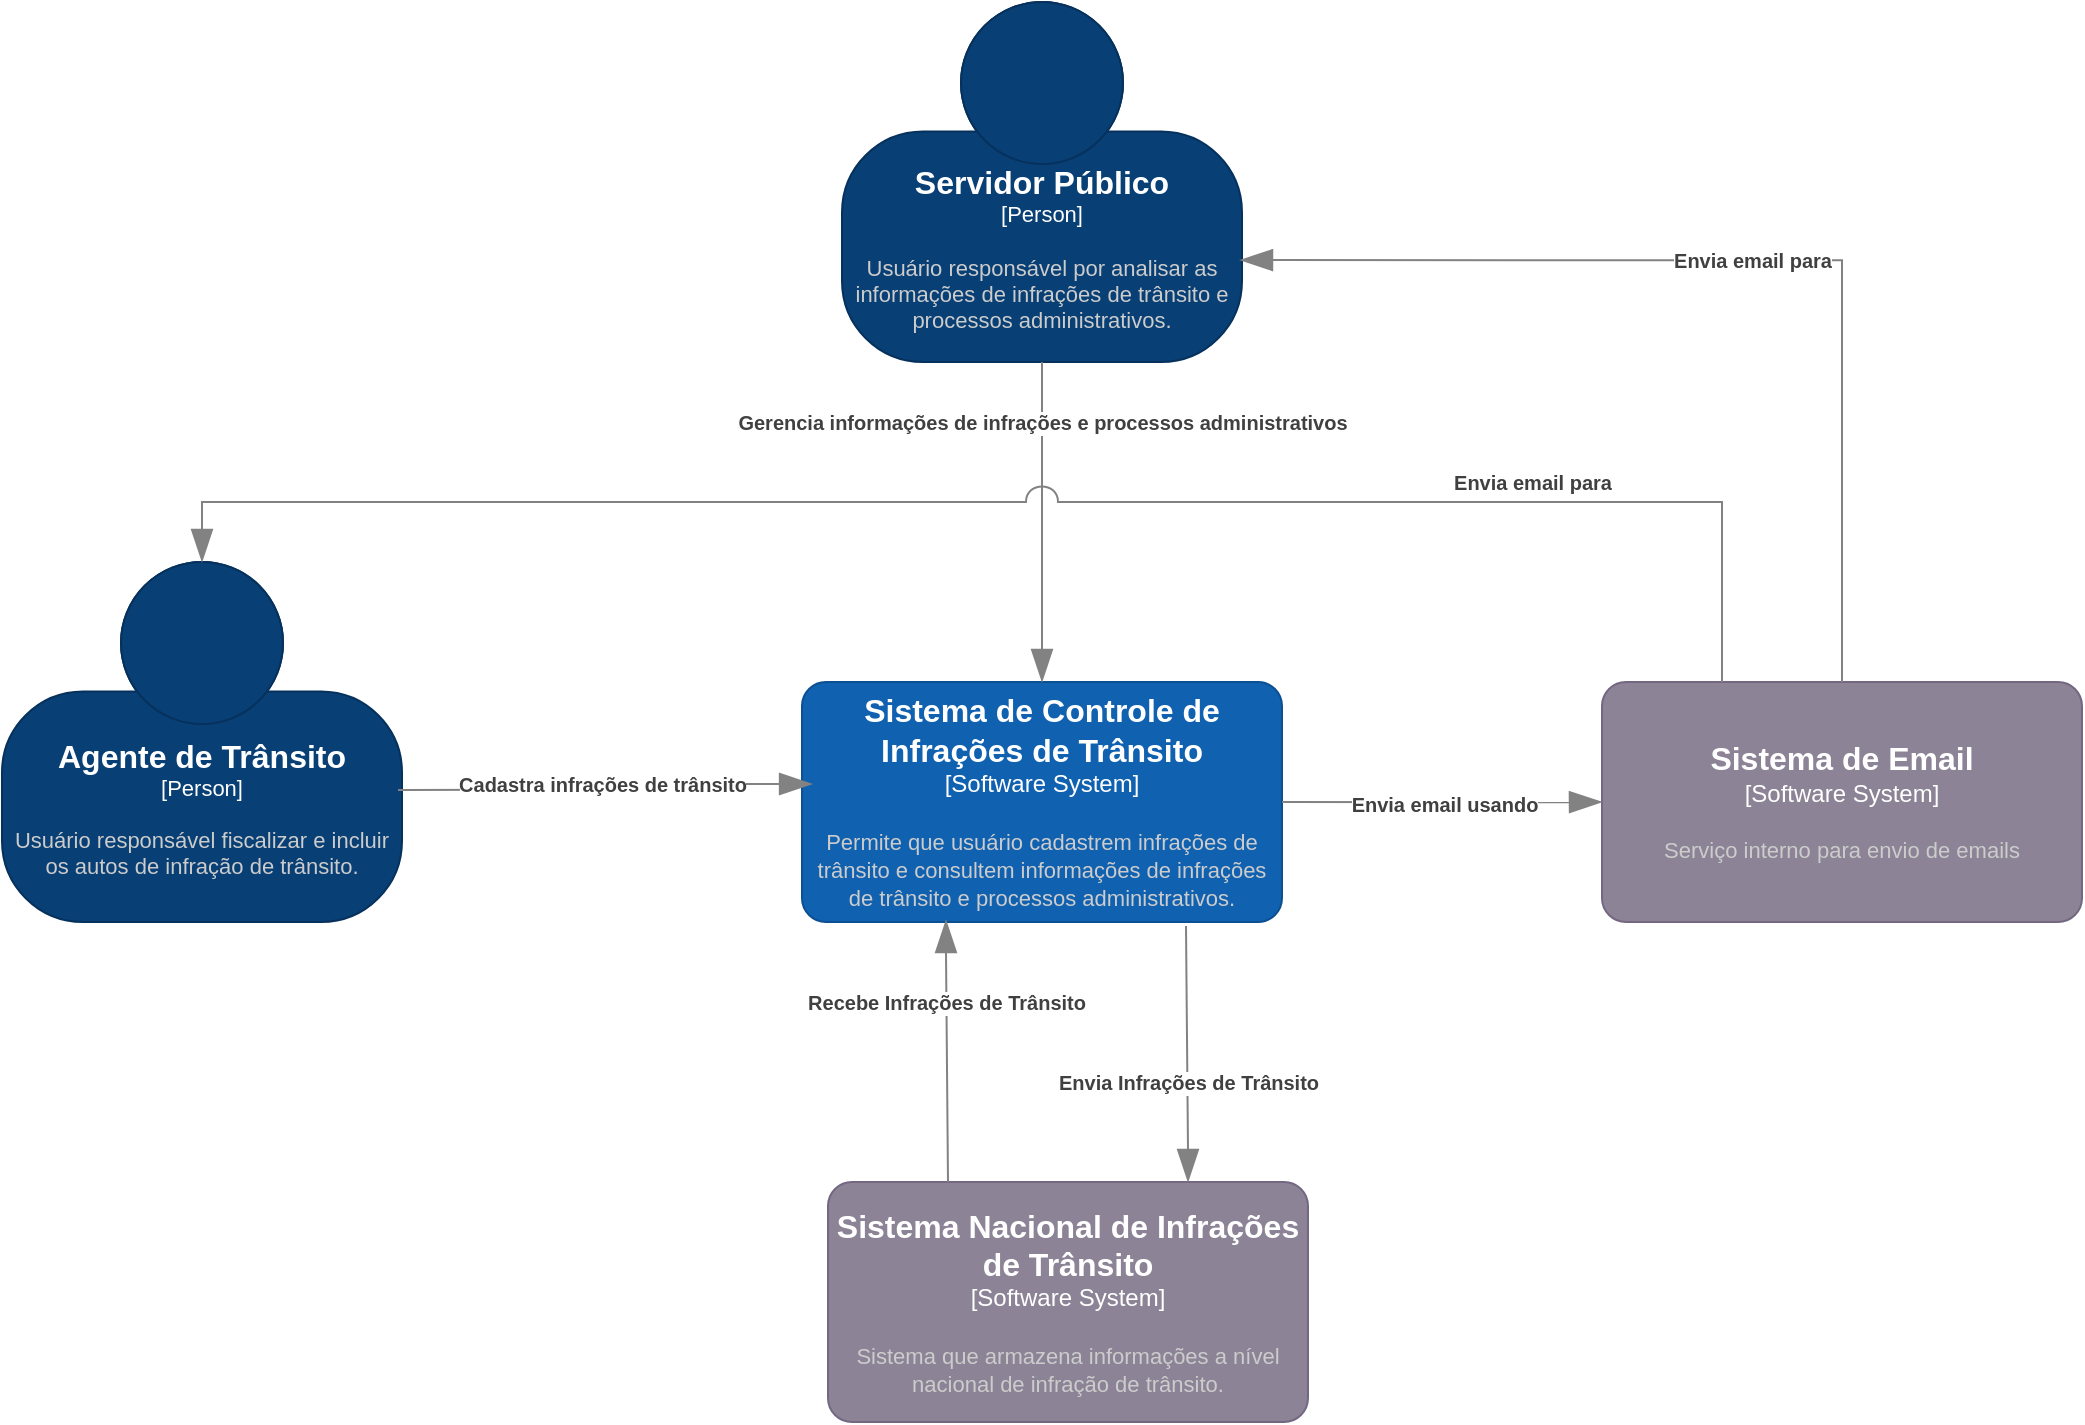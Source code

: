 <mxfile version="21.5.2" type="device" pages="7">
  <diagram name="Contexto" id="TsW5cDPIv6JsZ5z3uwyF">
    <mxGraphModel dx="2261" dy="707" grid="1" gridSize="10" guides="1" tooltips="1" connect="1" arrows="1" fold="1" page="1" pageScale="1" pageWidth="827" pageHeight="1169" math="0" shadow="0">
      <root>
        <mxCell id="0" />
        <mxCell id="1" parent="0" />
        <object placeholders="1" c4Name="Servidor Público" c4Type="Person" c4Description="Usuário responsável por analisar as informações de infrações de trânsito e processos administrativos." label="&lt;font style=&quot;font-size: 16px&quot;&gt;&lt;b&gt;%c4Name%&lt;/b&gt;&lt;/font&gt;&lt;div&gt;[%c4Type%]&lt;/div&gt;&lt;br&gt;&lt;div&gt;&lt;font style=&quot;font-size: 11px&quot;&gt;&lt;font color=&quot;#cccccc&quot;&gt;%c4Description%&lt;/font&gt;&lt;/div&gt;" id="E7P_pHnXNQWe6BVXB4yN-1">
          <mxCell style="html=1;fontSize=11;dashed=0;whiteSpace=wrap;fillColor=#083F75;strokeColor=#06315C;fontColor=#ffffff;shape=mxgraph.c4.person2;align=center;metaEdit=1;points=[[0.5,0,0],[1,0.5,0],[1,0.75,0],[0.75,1,0],[0.5,1,0],[0.25,1,0],[0,0.75,0],[0,0.5,0]];resizable=0;" parent="1" vertex="1">
            <mxGeometry x="300" y="60" width="200" height="180" as="geometry" />
          </mxCell>
        </object>
        <object placeholders="1" c4Name="Sistema de Controle de Infrações de Trânsito" c4Type="Software System" c4Description="Permite que usuário cadastrem infrações de trânsito e consultem informações de infrações de trânsito e processos administrativos." label="&lt;font style=&quot;font-size: 16px&quot;&gt;&lt;b&gt;%c4Name%&lt;/b&gt;&lt;/font&gt;&lt;div&gt;[%c4Type%]&lt;/div&gt;&lt;br&gt;&lt;div&gt;&lt;font style=&quot;font-size: 11px&quot;&gt;&lt;font color=&quot;#cccccc&quot;&gt;%c4Description%&lt;/font&gt;&lt;/div&gt;" id="E7P_pHnXNQWe6BVXB4yN-2">
          <mxCell style="rounded=1;whiteSpace=wrap;html=1;labelBackgroundColor=none;fillColor=#1061B0;fontColor=#ffffff;align=center;arcSize=10;strokeColor=#0D5091;metaEdit=1;resizable=0;points=[[0.25,0,0],[0.5,0,0],[0.75,0,0],[1,0.25,0],[1,0.5,0],[1,0.75,0],[0.75,1,0],[0.5,1,0],[0.25,1,0],[0,0.75,0],[0,0.5,0],[0,0.25,0]];" parent="1" vertex="1">
            <mxGeometry x="280" y="400" width="240" height="120" as="geometry" />
          </mxCell>
        </object>
        <object placeholders="1" c4Name="Sistema Nacional de Infrações de Trânsito" c4Type="Software System" c4Description="Sistema que armazena informações a nível nacional de infração de trânsito." label="&lt;font style=&quot;font-size: 16px&quot;&gt;&lt;b&gt;%c4Name%&lt;/b&gt;&lt;/font&gt;&lt;div&gt;[%c4Type%]&lt;/div&gt;&lt;br&gt;&lt;div&gt;&lt;font style=&quot;font-size: 11px&quot;&gt;&lt;font color=&quot;#cccccc&quot;&gt;%c4Description%&lt;/font&gt;&lt;/div&gt;" id="E7P_pHnXNQWe6BVXB4yN-3">
          <mxCell style="rounded=1;whiteSpace=wrap;html=1;labelBackgroundColor=none;fillColor=#8C8496;fontColor=#ffffff;align=center;arcSize=10;strokeColor=#736782;metaEdit=1;resizable=0;points=[[0.25,0,0],[0.5,0,0],[0.75,0,0],[1,0.25,0],[1,0.5,0],[1,0.75,0],[0.75,1,0],[0.5,1,0],[0.25,1,0],[0,0.75,0],[0,0.5,0],[0,0.25,0]];" parent="1" vertex="1">
            <mxGeometry x="293" y="650" width="240" height="120" as="geometry" />
          </mxCell>
        </object>
        <object placeholders="1" c4Name="Agente de Trânsito" c4Type="Person" c4Description="Usuário responsável fiscalizar e incluir os autos de infração de trânsito." label="&lt;font style=&quot;font-size: 16px&quot;&gt;&lt;b&gt;%c4Name%&lt;/b&gt;&lt;/font&gt;&lt;div&gt;[%c4Type%]&lt;/div&gt;&lt;br&gt;&lt;div&gt;&lt;font style=&quot;font-size: 11px&quot;&gt;&lt;font color=&quot;#cccccc&quot;&gt;%c4Description%&lt;/font&gt;&lt;/div&gt;" id="E7P_pHnXNQWe6BVXB4yN-4">
          <mxCell style="html=1;fontSize=11;dashed=0;whiteSpace=wrap;fillColor=#083F75;strokeColor=#06315C;fontColor=#ffffff;shape=mxgraph.c4.person2;align=center;metaEdit=1;points=[[0.5,0,0],[1,0.5,0],[1,0.75,0],[0.75,1,0],[0.5,1,0],[0.25,1,0],[0,0.75,0],[0,0.5,0]];resizable=0;" parent="1" vertex="1">
            <mxGeometry x="-120" y="340" width="200" height="180" as="geometry" />
          </mxCell>
        </object>
        <object placeholders="1" c4Type="Relationship" c4Description="Cadastra infrações de trânsito" label="&lt;div style=&quot;text-align: left&quot;&gt;&lt;div style=&quot;text-align: center&quot;&gt;&lt;b&gt;%c4Description%&lt;/b&gt;&lt;/div&gt;" id="E7P_pHnXNQWe6BVXB4yN-9">
          <mxCell style="endArrow=blockThin;html=1;fontSize=10;fontColor=#404040;strokeWidth=1;endFill=1;strokeColor=#828282;elbow=vertical;metaEdit=1;endSize=14;startSize=14;jumpStyle=arc;jumpSize=16;rounded=0;edgeStyle=orthogonalEdgeStyle;exitX=0.99;exitY=0.633;exitDx=0;exitDy=0;exitPerimeter=0;entryX=0.021;entryY=0.425;entryDx=0;entryDy=0;entryPerimeter=0;" parent="1" source="E7P_pHnXNQWe6BVXB4yN-4" target="E7P_pHnXNQWe6BVXB4yN-2" edge="1">
            <mxGeometry width="240" relative="1" as="geometry">
              <mxPoint x="210" y="690" as="sourcePoint" />
              <mxPoint x="450" y="690" as="targetPoint" />
            </mxGeometry>
          </mxCell>
        </object>
        <object placeholders="1" c4Type="Relationship" c4Description="Gerencia informações de infrações e processos administrativos" label="&lt;div style=&quot;text-align: left&quot;&gt;&lt;div style=&quot;text-align: center&quot;&gt;&lt;b&gt;%c4Description%&lt;/b&gt;&lt;/div&gt;" id="E7P_pHnXNQWe6BVXB4yN-10">
          <mxCell style="endArrow=blockThin;html=1;fontSize=10;fontColor=#404040;strokeWidth=1;endFill=1;strokeColor=#828282;elbow=vertical;metaEdit=1;endSize=14;startSize=14;jumpStyle=arc;jumpSize=16;rounded=0;edgeStyle=orthogonalEdgeStyle;exitX=0.5;exitY=1;exitDx=0;exitDy=0;exitPerimeter=0;entryX=0.5;entryY=0;entryDx=0;entryDy=0;entryPerimeter=0;" parent="1" source="E7P_pHnXNQWe6BVXB4yN-1" target="E7P_pHnXNQWe6BVXB4yN-2" edge="1">
            <mxGeometry x="-0.625" width="240" relative="1" as="geometry">
              <mxPoint x="310" y="670" as="sourcePoint" />
              <mxPoint x="550" y="670" as="targetPoint" />
              <mxPoint as="offset" />
            </mxGeometry>
          </mxCell>
        </object>
        <object placeholders="1" c4Type="Relationship" c4Description="Envia Infrações de Trânsito" label="&lt;div style=&quot;text-align: left&quot;&gt;&lt;div style=&quot;text-align: center&quot;&gt;&lt;b&gt;%c4Description%&lt;/b&gt;&lt;/div&gt;" id="E7P_pHnXNQWe6BVXB4yN-11">
          <mxCell style="endArrow=blockThin;html=1;fontSize=10;fontColor=#404040;strokeWidth=1;endFill=1;strokeColor=#828282;elbow=vertical;metaEdit=1;endSize=14;startSize=14;jumpStyle=arc;jumpSize=16;rounded=0;edgeStyle=orthogonalEdgeStyle;exitX=0.8;exitY=1.017;exitDx=0;exitDy=0;exitPerimeter=0;entryX=0.75;entryY=0;entryDx=0;entryDy=0;entryPerimeter=0;" parent="1" source="E7P_pHnXNQWe6BVXB4yN-2" target="E7P_pHnXNQWe6BVXB4yN-3" edge="1">
            <mxGeometry x="0.225" width="240" relative="1" as="geometry">
              <mxPoint x="390" y="680" as="sourcePoint" />
              <mxPoint x="630" y="680" as="targetPoint" />
              <mxPoint as="offset" />
            </mxGeometry>
          </mxCell>
        </object>
        <object placeholders="1" c4Type="Relationship" c4Description="Recebe Infrações de Trânsito" label="&lt;div style=&quot;text-align: left&quot;&gt;&lt;div style=&quot;text-align: center&quot;&gt;&lt;b&gt;%c4Description%&lt;/b&gt;&lt;/div&gt;" id="E7P_pHnXNQWe6BVXB4yN-12">
          <mxCell style="endArrow=blockThin;html=1;fontSize=10;fontColor=#404040;strokeWidth=1;endFill=1;strokeColor=#828282;elbow=vertical;metaEdit=1;endSize=14;startSize=14;jumpStyle=arc;jumpSize=16;rounded=0;edgeStyle=orthogonalEdgeStyle;entryX=0.3;entryY=0.992;entryDx=0;entryDy=0;entryPerimeter=0;exitX=0.25;exitY=0;exitDx=0;exitDy=0;exitPerimeter=0;" parent="1" source="E7P_pHnXNQWe6BVXB4yN-3" target="E7P_pHnXNQWe6BVXB4yN-2" edge="1">
            <mxGeometry x="0.379" width="240" relative="1" as="geometry">
              <mxPoint x="90" y="850" as="sourcePoint" />
              <mxPoint x="330" y="850" as="targetPoint" />
              <mxPoint as="offset" />
            </mxGeometry>
          </mxCell>
        </object>
        <object placeholders="1" c4Name="Sistema de Email" c4Type="Software System" c4Description="Serviço interno para envio de emails" label="&lt;font style=&quot;font-size: 16px&quot;&gt;&lt;b&gt;%c4Name%&lt;/b&gt;&lt;/font&gt;&lt;div&gt;[%c4Type%]&lt;/div&gt;&lt;br&gt;&lt;div&gt;&lt;font style=&quot;font-size: 11px&quot;&gt;&lt;font color=&quot;#cccccc&quot;&gt;%c4Description%&lt;/font&gt;&lt;/div&gt;" id="S5xSAUr4xhXnJ4bFgPzR-1">
          <mxCell style="rounded=1;whiteSpace=wrap;html=1;labelBackgroundColor=none;fillColor=#8C8496;fontColor=#ffffff;align=center;arcSize=10;strokeColor=#736782;metaEdit=1;resizable=0;points=[[0.25,0,0],[0.5,0,0],[0.75,0,0],[1,0.25,0],[1,0.5,0],[1,0.75,0],[0.75,1,0],[0.5,1,0],[0.25,1,0],[0,0.75,0],[0,0.5,0],[0,0.25,0]];" parent="1" vertex="1">
            <mxGeometry x="680" y="400" width="240" height="120" as="geometry" />
          </mxCell>
        </object>
        <object placeholders="1" c4Type="Relationship" c4Description="Envia email usando" label="&lt;div style=&quot;text-align: left&quot;&gt;&lt;div style=&quot;text-align: center&quot;&gt;&lt;b&gt;%c4Description%&lt;/b&gt;&lt;/div&gt;" id="S5xSAUr4xhXnJ4bFgPzR-2">
          <mxCell style="endArrow=blockThin;html=1;fontSize=10;fontColor=#404040;strokeWidth=1;endFill=1;strokeColor=#828282;elbow=vertical;metaEdit=1;endSize=14;startSize=14;jumpStyle=arc;jumpSize=16;rounded=0;edgeStyle=orthogonalEdgeStyle;entryX=0;entryY=0.5;entryDx=0;entryDy=0;entryPerimeter=0;" parent="1" target="S5xSAUr4xhXnJ4bFgPzR-1" edge="1">
            <mxGeometry width="240" relative="1" as="geometry">
              <mxPoint x="520" y="460" as="sourcePoint" />
              <mxPoint x="20" y="640" as="targetPoint" />
            </mxGeometry>
          </mxCell>
        </object>
        <object placeholders="1" c4Type="Relationship" c4Description="Envia email para" label="&lt;div style=&quot;text-align: left&quot;&gt;&lt;div style=&quot;text-align: center&quot;&gt;&lt;b&gt;%c4Description%&lt;/b&gt;&lt;/div&gt;" id="S5xSAUr4xhXnJ4bFgPzR-4">
          <mxCell style="endArrow=blockThin;html=1;fontSize=10;fontColor=#404040;strokeWidth=1;endFill=1;strokeColor=#828282;elbow=vertical;metaEdit=1;endSize=14;startSize=14;jumpStyle=arc;jumpSize=16;rounded=0;edgeStyle=orthogonalEdgeStyle;exitX=0.25;exitY=0;exitDx=0;exitDy=0;exitPerimeter=0;entryX=0.5;entryY=0;entryDx=0;entryDy=0;entryPerimeter=0;" parent="1" source="S5xSAUr4xhXnJ4bFgPzR-1" target="E7P_pHnXNQWe6BVXB4yN-4" edge="1">
            <mxGeometry x="-0.579" y="-10" width="240" relative="1" as="geometry">
              <mxPoint x="-190" y="720" as="sourcePoint" />
              <mxPoint x="190" y="560" as="targetPoint" />
              <Array as="points">
                <mxPoint x="740" y="310" />
                <mxPoint x="-20" y="310" />
              </Array>
              <mxPoint as="offset" />
            </mxGeometry>
          </mxCell>
        </object>
        <object placeholders="1" c4Type="Relationship" c4Description="Envia email para" label="&lt;div style=&quot;text-align: left&quot;&gt;&lt;div style=&quot;text-align: center&quot;&gt;&lt;b&gt;%c4Description%&lt;/b&gt;&lt;/div&gt;" id="S5xSAUr4xhXnJ4bFgPzR-6">
          <mxCell style="endArrow=blockThin;html=1;fontSize=10;fontColor=#404040;strokeWidth=1;endFill=1;strokeColor=#828282;elbow=vertical;metaEdit=1;endSize=14;startSize=14;jumpStyle=arc;jumpSize=16;rounded=0;edgeStyle=orthogonalEdgeStyle;entryX=0.995;entryY=0.717;entryDx=0;entryDy=0;entryPerimeter=0;exitX=0.5;exitY=0;exitDx=0;exitDy=0;exitPerimeter=0;" parent="1" source="S5xSAUr4xhXnJ4bFgPzR-1" target="E7P_pHnXNQWe6BVXB4yN-1" edge="1">
            <mxGeometry width="240" relative="1" as="geometry">
              <mxPoint x="-180" y="730" as="sourcePoint" />
              <mxPoint x="60" y="730" as="targetPoint" />
            </mxGeometry>
          </mxCell>
        </object>
      </root>
    </mxGraphModel>
  </diagram>
  <diagram name="Containers" id="D5f5Vr0IfOgjn6aoQgRH">
    <mxGraphModel dx="2261" dy="707" grid="1" gridSize="10" guides="1" tooltips="1" connect="1" arrows="1" fold="1" page="1" pageScale="1" pageWidth="827" pageHeight="1169" math="0" shadow="0">
      <root>
        <mxCell id="OcrY4E50RTqQATkeG7DK-0" />
        <mxCell id="OcrY4E50RTqQATkeG7DK-1" parent="OcrY4E50RTqQATkeG7DK-0" />
        <object placeholders="1" c4Name="Servidor Público" c4Type="Person" c4Description="Usuário responsável por analisar as informações de infrações de trânsito e processos administrativos." label="&lt;font style=&quot;font-size: 16px&quot;&gt;&lt;b&gt;%c4Name%&lt;/b&gt;&lt;/font&gt;&lt;div&gt;[%c4Type%]&lt;/div&gt;&lt;br&gt;&lt;div&gt;&lt;font style=&quot;font-size: 11px&quot;&gt;&lt;font color=&quot;#cccccc&quot;&gt;%c4Description%&lt;/font&gt;&lt;/div&gt;" id="OcrY4E50RTqQATkeG7DK-2">
          <mxCell style="html=1;fontSize=11;dashed=0;whiteSpace=wrap;fillColor=#083F75;strokeColor=#06315C;fontColor=#ffffff;shape=mxgraph.c4.person2;align=center;metaEdit=1;points=[[0.5,0,0],[1,0.5,0],[1,0.75,0],[0.75,1,0],[0.5,1,0],[0.25,1,0],[0,0.75,0],[0,0.5,0]];resizable=0;" parent="OcrY4E50RTqQATkeG7DK-1" vertex="1">
            <mxGeometry x="-440" y="10" width="200" height="180" as="geometry" />
          </mxCell>
        </object>
        <object placeholders="1" c4Name="Sistema Nacional de Infrações de Trânsito" c4Type="Software System" c4Description="Sistema que armazena informações a nível nacional de infração de trânsito." label="&lt;font style=&quot;font-size: 16px&quot;&gt;&lt;b&gt;%c4Name%&lt;/b&gt;&lt;/font&gt;&lt;div&gt;[%c4Type%]&lt;/div&gt;&lt;br&gt;&lt;div&gt;&lt;font style=&quot;font-size: 11px&quot;&gt;&lt;font color=&quot;#cccccc&quot;&gt;%c4Description%&lt;/font&gt;&lt;/div&gt;" id="OcrY4E50RTqQATkeG7DK-4">
          <mxCell style="rounded=1;whiteSpace=wrap;html=1;labelBackgroundColor=none;fillColor=#8C8496;fontColor=#ffffff;align=center;arcSize=10;strokeColor=#736782;metaEdit=1;resizable=0;points=[[0.25,0,0],[0.5,0,0],[0.75,0,0],[1,0.25,0],[1,0.5,0],[1,0.75,0],[0.75,1,0],[0.5,1,0],[0.25,1,0],[0,0.75,0],[0,0.5,0],[0,0.25,0]];" parent="OcrY4E50RTqQATkeG7DK-1" vertex="1">
            <mxGeometry x="820" y="810" width="240" height="120" as="geometry" />
          </mxCell>
        </object>
        <object placeholders="1" c4Name="Agente de Trânsito" c4Type="Person" c4Description="Usuário responsável fiscalizar e incluir os autos de infração de trânsito." label="&lt;font style=&quot;font-size: 16px&quot;&gt;&lt;b&gt;%c4Name%&lt;/b&gt;&lt;/font&gt;&lt;div&gt;[%c4Type%]&lt;/div&gt;&lt;br&gt;&lt;div&gt;&lt;font style=&quot;font-size: 11px&quot;&gt;&lt;font color=&quot;#cccccc&quot;&gt;%c4Description%&lt;/font&gt;&lt;/div&gt;" id="OcrY4E50RTqQATkeG7DK-5">
          <mxCell style="html=1;fontSize=11;dashed=0;whiteSpace=wrap;fillColor=#083F75;strokeColor=#06315C;fontColor=#ffffff;shape=mxgraph.c4.person2;align=center;metaEdit=1;points=[[0.5,0,0],[1,0.5,0],[1,0.75,0],[0.75,1,0],[0.5,1,0],[0.25,1,0],[0,0.75,0],[0,0.5,0]];resizable=0;" parent="OcrY4E50RTqQATkeG7DK-1" vertex="1">
            <mxGeometry x="-180" y="10" width="200" height="180" as="geometry" />
          </mxCell>
        </object>
        <object placeholders="1" c4Type="Relationship" c4Description="Cadastra infrações de trânsito" label="&lt;div style=&quot;text-align: left&quot;&gt;&lt;div style=&quot;text-align: center&quot;&gt;&lt;b&gt;%c4Description%&lt;/b&gt;&lt;/div&gt;" id="OcrY4E50RTqQATkeG7DK-6">
          <mxCell style="endArrow=blockThin;html=1;fontSize=10;fontColor=#404040;strokeWidth=1;endFill=1;strokeColor=#828282;elbow=vertical;metaEdit=1;endSize=14;startSize=14;jumpStyle=arc;jumpSize=16;rounded=0;edgeStyle=orthogonalEdgeStyle;exitX=0.5;exitY=1;exitDx=0;exitDy=0;exitPerimeter=0;entryX=0.5;entryY=0;entryDx=0;entryDy=0;entryPerimeter=0;" parent="OcrY4E50RTqQATkeG7DK-1" source="OcrY4E50RTqQATkeG7DK-5" target="cyITjTQCZ_GCxII85vHy-4" edge="1">
            <mxGeometry width="240" relative="1" as="geometry">
              <mxPoint x="210" y="690" as="sourcePoint" />
              <mxPoint x="450" y="690" as="targetPoint" />
            </mxGeometry>
          </mxCell>
        </object>
        <object placeholders="1" c4Type="Relationship" c4Description="Gerencia informações de infrações e processos administrativos" label="&lt;div style=&quot;text-align: left&quot;&gt;&lt;div style=&quot;text-align: center&quot;&gt;&lt;b&gt;%c4Description%&lt;/b&gt;&lt;/div&gt;" id="OcrY4E50RTqQATkeG7DK-7">
          <mxCell style="endArrow=blockThin;html=1;fontSize=10;fontColor=#404040;strokeWidth=1;endFill=1;strokeColor=#828282;elbow=vertical;metaEdit=1;endSize=14;startSize=14;jumpStyle=arc;jumpSize=16;rounded=0;edgeStyle=orthogonalEdgeStyle;exitX=0.5;exitY=1;exitDx=0;exitDy=0;exitPerimeter=0;entryX=0.5;entryY=0;entryDx=0;entryDy=0;entryPerimeter=0;" parent="OcrY4E50RTqQATkeG7DK-1" source="OcrY4E50RTqQATkeG7DK-2" target="cyITjTQCZ_GCxII85vHy-3" edge="1">
            <mxGeometry width="240" relative="1" as="geometry">
              <mxPoint x="310" y="670" as="sourcePoint" />
              <mxPoint x="550" y="670" as="targetPoint" />
            </mxGeometry>
          </mxCell>
        </object>
        <object placeholders="1" c4Name="Sistema de Controle de Infrações de Trânsito" c4Type="SystemScopeBoundary" c4Application="Software System" label="&lt;font style=&quot;font-size: 16px&quot;&gt;&lt;b&gt;&lt;div style=&quot;text-align: left&quot;&gt;%c4Name%&lt;/div&gt;&lt;/b&gt;&lt;/font&gt;&lt;div style=&quot;text-align: left&quot;&gt;[%c4Application%]&lt;/div&gt;" id="cyITjTQCZ_GCxII85vHy-1">
          <mxCell style="rounded=1;fontSize=11;whiteSpace=wrap;html=1;dashed=1;arcSize=20;fillColor=none;strokeColor=#666666;fontColor=#333333;labelBackgroundColor=none;align=left;verticalAlign=bottom;labelBorderColor=none;spacingTop=0;spacing=10;dashPattern=8 4;metaEdit=1;rotatable=0;perimeter=rectanglePerimeter;noLabel=0;labelPadding=0;allowArrows=0;connectable=0;expand=0;recursiveResize=0;editable=1;pointerEvents=0;absoluteArcSize=1;points=[[0.25,0,0],[0.5,0,0],[0.75,0,0],[1,0.25,0],[1,0.5,0],[1,0.75,0],[0.75,1,0],[0.5,1,0],[0.25,1,0],[0,0.75,0],[0,0.5,0],[0,0.25,0]];" parent="OcrY4E50RTqQATkeG7DK-1" vertex="1">
            <mxGeometry x="-780" y="290" width="1490" height="970" as="geometry" />
          </mxCell>
        </object>
        <object placeholders="1" c4Name="Serviço de Autenticação" c4Type="Container" c4Technology="Java/SpringBoot" c4Description="Serviço responsável por fazer o controle de Autorização e Autenticação de Usuário" label="&lt;font style=&quot;font-size: 16px&quot;&gt;&lt;b&gt;%c4Name%&lt;/b&gt;&lt;/font&gt;&lt;div&gt;[%c4Type%: %c4Technology%]&lt;/div&gt;&lt;br&gt;&lt;div&gt;&lt;font style=&quot;font-size: 11px&quot;&gt;&lt;font color=&quot;#E6E6E6&quot;&gt;%c4Description%&lt;/font&gt;&lt;/div&gt;" id="cyITjTQCZ_GCxII85vHy-2">
          <mxCell style="rounded=1;whiteSpace=wrap;html=1;fontSize=11;labelBackgroundColor=none;fillColor=#23A2D9;fontColor=#ffffff;align=center;arcSize=10;strokeColor=#0E7DAD;metaEdit=1;resizable=0;points=[[0.25,0,0],[0.5,0,0],[0.75,0,0],[1,0.25,0],[1,0.5,0],[1,0.75,0],[0.75,1,0],[0.5,1,0],[0.25,1,0],[0,0.75,0],[0,0.5,0],[0,0.25,0]];" parent="OcrY4E50RTqQATkeG7DK-1" vertex="1">
            <mxGeometry x="-740" y="818" width="240" height="120" as="geometry" />
          </mxCell>
        </object>
        <object placeholders="1" c4Name="Aplicação de gerenciamento de Infrações e Processos" c4Type="Container" c4Technology="Single Page Application/Angular" c4Description="Aplicação que será utilizda pelo Servidor Público para gerenciar infrações e processos administrativos." label="&lt;font style=&quot;font-size: 16px&quot;&gt;&lt;b&gt;%c4Name%&lt;/b&gt;&lt;/font&gt;&lt;div&gt;[%c4Type%: %c4Technology%]&lt;/div&gt;&lt;br&gt;&lt;div&gt;&lt;font style=&quot;font-size: 11px&quot;&gt;&lt;font color=&quot;#E6E6E6&quot;&gt;%c4Description%&lt;/font&gt;&lt;/div&gt;" id="cyITjTQCZ_GCxII85vHy-3">
          <mxCell style="rounded=1;whiteSpace=wrap;html=1;fontSize=11;labelBackgroundColor=none;fillColor=#23A2D9;fontColor=#ffffff;align=center;arcSize=10;strokeColor=#0E7DAD;metaEdit=1;resizable=0;points=[[0.25,0,0],[0.5,0,0],[0.75,0,0],[1,0.25,0],[1,0.5,0],[1,0.75,0],[0.75,1,0],[0.5,1,0],[0.25,1,0],[0,0.75,0],[0,0.5,0],[0,0.25,0]];" parent="OcrY4E50RTqQATkeG7DK-1" vertex="1">
            <mxGeometry x="-460" y="310" width="240" height="120" as="geometry" />
          </mxCell>
        </object>
        <object placeholders="1" c4Name="Aplicação de Infrações de Trânsito" c4Type="Container" c4Technology="Android/Kotlin" c4Description="Aplicação que será utilizada pelo Agente de Trânsito para inclusão de infrações de trânsito." label="&lt;font style=&quot;font-size: 16px&quot;&gt;&lt;b&gt;%c4Name%&lt;/b&gt;&lt;/font&gt;&lt;div&gt;[%c4Type%: %c4Technology%]&lt;/div&gt;&lt;br&gt;&lt;div&gt;&lt;font style=&quot;font-size: 11px&quot;&gt;&lt;font color=&quot;#E6E6E6&quot;&gt;%c4Description%&lt;/font&gt;&lt;/div&gt;" id="cyITjTQCZ_GCxII85vHy-4">
          <mxCell style="rounded=1;whiteSpace=wrap;html=1;fontSize=11;labelBackgroundColor=none;fillColor=#23A2D9;fontColor=#ffffff;align=center;arcSize=10;strokeColor=#0E7DAD;metaEdit=1;resizable=0;points=[[0.25,0,0],[0.5,0,0],[0.75,0,0],[1,0.25,0],[1,0.5,0],[1,0.75,0],[0.75,1,0],[0.5,1,0],[0.25,1,0],[0,0.75,0],[0,0.5,0],[0,0.25,0]];" parent="OcrY4E50RTqQATkeG7DK-1" vertex="1">
            <mxGeometry x="-200" y="310" width="240" height="120" as="geometry" />
          </mxCell>
        </object>
        <object placeholders="1" c4Name="Serviço de Integração" c4Type="Container" c4Technology="Java/SpringBoot" c4Description="Serviço responsável por integrar o Sistema de Controle de Infraçõesde Trânsito com o sistema nacional." label="&lt;font style=&quot;font-size: 16px&quot;&gt;&lt;b&gt;%c4Name%&lt;/b&gt;&lt;/font&gt;&lt;div&gt;[%c4Type%: %c4Technology%]&lt;/div&gt;&lt;br&gt;&lt;div&gt;&lt;font style=&quot;font-size: 11px&quot;&gt;&lt;font color=&quot;#E6E6E6&quot;&gt;%c4Description%&lt;/font&gt;&lt;/div&gt;" id="cyITjTQCZ_GCxII85vHy-6">
          <mxCell style="rounded=1;whiteSpace=wrap;html=1;fontSize=11;labelBackgroundColor=none;fillColor=#23A2D9;fontColor=#ffffff;align=center;arcSize=10;strokeColor=#0E7DAD;metaEdit=1;resizable=0;points=[[0.25,0,0],[0.5,0,0],[0.75,0,0],[1,0.25,0],[1,0.5,0],[1,0.75,0],[0.75,1,0],[0.5,1,0],[0.25,1,0],[0,0.75,0],[0,0.5,0],[0,0.25,0]];" parent="OcrY4E50RTqQATkeG7DK-1" vertex="1">
            <mxGeometry x="420" y="813" width="240" height="120" as="geometry" />
          </mxCell>
        </object>
        <object placeholders="1" c4Type="Relationship" c4Technology="SOAP/HTTPS" c4Description="Faz chamada de API" label="&lt;div style=&quot;text-align: left&quot;&gt;&lt;div style=&quot;text-align: center&quot;&gt;&lt;b&gt;%c4Description%&lt;/b&gt;&lt;/div&gt;&lt;div style=&quot;text-align: center&quot;&gt;[%c4Technology%]&lt;/div&gt;&lt;/div&gt;" id="cyITjTQCZ_GCxII85vHy-7">
          <mxCell style="endArrow=blockThin;html=1;fontSize=10;fontColor=#404040;strokeWidth=1;endFill=1;strokeColor=#828282;elbow=vertical;metaEdit=1;endSize=14;startSize=14;jumpStyle=arc;jumpSize=16;rounded=0;edgeStyle=orthogonalEdgeStyle;exitX=1;exitY=0.5;exitDx=0;exitDy=0;exitPerimeter=0;entryX=0;entryY=0.5;entryDx=0;entryDy=0;entryPerimeter=0;" parent="OcrY4E50RTqQATkeG7DK-1" source="cyITjTQCZ_GCxII85vHy-6" target="OcrY4E50RTqQATkeG7DK-4" edge="1">
            <mxGeometry width="240" relative="1" as="geometry">
              <mxPoint x="549" y="893" as="sourcePoint" />
              <mxPoint x="629" y="1103" as="targetPoint" />
            </mxGeometry>
          </mxCell>
        </object>
        <object placeholders="1" c4Type="Relationship" c4Technology="JSON/HTTPS" c4Description="Faz chamada de API" label="&lt;div style=&quot;text-align: left&quot;&gt;&lt;div style=&quot;text-align: center&quot;&gt;&lt;b&gt;%c4Description%&lt;/b&gt;&lt;/div&gt;&lt;div style=&quot;text-align: center&quot;&gt;[%c4Technology%]&lt;/div&gt;&lt;/div&gt;" id="cyITjTQCZ_GCxII85vHy-8">
          <mxCell style="endArrow=blockThin;html=1;fontSize=10;fontColor=#404040;strokeWidth=1;endFill=1;strokeColor=#828282;elbow=vertical;metaEdit=1;endSize=14;startSize=14;jumpStyle=arc;jumpSize=16;rounded=0;edgeStyle=orthogonalEdgeStyle;entryX=0.25;entryY=0;entryDx=0;entryDy=0;entryPerimeter=0;exitX=0.75;exitY=1;exitDx=0;exitDy=0;exitPerimeter=0;" parent="OcrY4E50RTqQATkeG7DK-1" source="cyITjTQCZ_GCxII85vHy-3" target="cyITjTQCZ_GCxII85vHy-9" edge="1">
            <mxGeometry width="240" relative="1" as="geometry">
              <mxPoint x="190" y="150" as="sourcePoint" />
              <mxPoint x="430" y="150" as="targetPoint" />
            </mxGeometry>
          </mxCell>
        </object>
        <object placeholders="1" c4Name="API Gateway" c4Type="Container" c4Technology="Java/SpringBoot/Zuul" c4Description="Aplicação responsável por fazer a orquestração e gestão das diversas APIs que compõem o ecossistema da aplicação" label="&lt;font style=&quot;font-size: 16px&quot;&gt;&lt;b&gt;%c4Name%&lt;/b&gt;&lt;/font&gt;&lt;div&gt;[%c4Type%: %c4Technology%]&lt;/div&gt;&lt;br&gt;&lt;div&gt;&lt;font style=&quot;font-size: 11px&quot;&gt;&lt;font color=&quot;#E6E6E6&quot;&gt;%c4Description%&lt;/font&gt;&lt;/div&gt;" id="cyITjTQCZ_GCxII85vHy-9">
          <mxCell style="rounded=1;whiteSpace=wrap;html=1;fontSize=11;labelBackgroundColor=none;fillColor=#23A2D9;fontColor=#ffffff;align=center;arcSize=10;strokeColor=#0E7DAD;metaEdit=1;resizable=0;points=[[0.25,0,0],[0.5,0,0],[0.75,0,0],[1,0.25,0],[1,0.5,0],[1,0.75,0],[0.75,1,0],[0.5,1,0],[0.25,1,0],[0,0.75,0],[0,0.5,0],[0,0.25,0]];" parent="OcrY4E50RTqQATkeG7DK-1" vertex="1">
            <mxGeometry x="-340" y="533" width="240" height="120" as="geometry" />
          </mxCell>
        </object>
        <object placeholders="1" c4Type="Relationship" c4Technology="JSON/HTTPS" c4Description="Faz chamada de API" label="&lt;div style=&quot;text-align: left&quot;&gt;&lt;div style=&quot;text-align: center&quot;&gt;&lt;b&gt;%c4Description%&lt;/b&gt;&lt;/div&gt;&lt;div style=&quot;text-align: center&quot;&gt;[%c4Technology%]&lt;/div&gt;&lt;/div&gt;" id="cyITjTQCZ_GCxII85vHy-10">
          <mxCell style="endArrow=blockThin;html=1;fontSize=10;fontColor=#404040;strokeWidth=1;endFill=1;strokeColor=#828282;elbow=vertical;metaEdit=1;endSize=14;startSize=14;jumpStyle=arc;jumpSize=16;rounded=0;edgeStyle=orthogonalEdgeStyle;exitX=0.25;exitY=1;exitDx=0;exitDy=0;exitPerimeter=0;entryX=0.825;entryY=0.058;entryDx=0;entryDy=0;entryPerimeter=0;" parent="OcrY4E50RTqQATkeG7DK-1" source="cyITjTQCZ_GCxII85vHy-4" target="cyITjTQCZ_GCxII85vHy-9" edge="1">
            <mxGeometry width="240" relative="1" as="geometry">
              <mxPoint x="110" y="730" as="sourcePoint" />
              <mxPoint x="350" y="730" as="targetPoint" />
              <mxPoint as="offset" />
            </mxGeometry>
          </mxCell>
        </object>
        <object placeholders="1" c4Type="Relationship" c4Technology="JSON/HTTPS" c4Description="Faz chamada de API" label="&lt;div style=&quot;text-align: left&quot;&gt;&lt;div style=&quot;text-align: center&quot;&gt;&lt;b&gt;%c4Description%&lt;/b&gt;&lt;/div&gt;&lt;div style=&quot;text-align: center&quot;&gt;[%c4Technology%]&lt;/div&gt;&lt;/div&gt;" id="cyITjTQCZ_GCxII85vHy-11">
          <mxCell style="endArrow=blockThin;html=1;fontSize=10;fontColor=#404040;strokeWidth=1;endFill=1;strokeColor=#828282;elbow=vertical;metaEdit=1;endSize=14;startSize=14;jumpStyle=arc;jumpSize=16;rounded=0;edgeStyle=orthogonalEdgeStyle;entryX=0.5;entryY=0;entryDx=0;entryDy=0;entryPerimeter=0;exitX=0;exitY=0.5;exitDx=0;exitDy=0;exitPerimeter=0;" parent="OcrY4E50RTqQATkeG7DK-1" source="cyITjTQCZ_GCxII85vHy-9" target="cyITjTQCZ_GCxII85vHy-2" edge="1">
            <mxGeometry width="240" relative="1" as="geometry">
              <mxPoint x="270" y="160" as="sourcePoint" />
              <mxPoint x="510" y="160" as="targetPoint" />
              <mxPoint as="offset" />
            </mxGeometry>
          </mxCell>
        </object>
        <object placeholders="1" c4Type="Cadastro de Usuários" c4Container="Container" c4Technology="Azure Active Direcotry" c4Description="Armazena os usuários da aplicação e os perfis de acesso." label="&lt;font style=&quot;font-size: 16px&quot;&gt;&lt;b&gt;%c4Type%&lt;/b&gt;&lt;/font&gt;&lt;div&gt;[%c4Container%:&amp;nbsp;%c4Technology%]&lt;/div&gt;&lt;br&gt;&lt;div&gt;&lt;font style=&quot;font-size: 11px&quot;&gt;&lt;font color=&quot;#E6E6E6&quot;&gt;%c4Description%&lt;/font&gt;&lt;/div&gt;" id="cyITjTQCZ_GCxII85vHy-12">
          <mxCell style="shape=cylinder3;size=15;whiteSpace=wrap;html=1;boundedLbl=1;rounded=0;labelBackgroundColor=none;fillColor=#23A2D9;fontSize=12;fontColor=#ffffff;align=center;strokeColor=#0E7DAD;metaEdit=1;points=[[0.5,0,0],[1,0.25,0],[1,0.5,0],[1,0.75,0],[0.5,1,0],[0,0.75,0],[0,0.5,0],[0,0.25,0]];resizable=0;" parent="OcrY4E50RTqQATkeG7DK-1" vertex="1">
            <mxGeometry x="-740" y="1070" width="240" height="120" as="geometry" />
          </mxCell>
        </object>
        <object placeholders="1" c4Type="Relationship" c4Technology="LDAP" c4Description="Autentica em" label="&lt;div style=&quot;text-align: left&quot;&gt;&lt;div style=&quot;text-align: center&quot;&gt;&lt;b&gt;%c4Description%&lt;/b&gt;&lt;/div&gt;&lt;div style=&quot;text-align: center&quot;&gt;[%c4Technology%]&lt;/div&gt;&lt;/div&gt;" id="cyITjTQCZ_GCxII85vHy-13">
          <mxCell style="endArrow=blockThin;html=1;fontSize=10;fontColor=#404040;strokeWidth=1;endFill=1;strokeColor=#828282;elbow=vertical;metaEdit=1;endSize=14;startSize=14;jumpStyle=arc;jumpSize=16;rounded=0;edgeStyle=orthogonalEdgeStyle;exitX=0.5;exitY=1;exitDx=0;exitDy=0;exitPerimeter=0;entryX=0.5;entryY=0;entryDx=0;entryDy=0;entryPerimeter=0;" parent="OcrY4E50RTqQATkeG7DK-1" source="cyITjTQCZ_GCxII85vHy-2" target="cyITjTQCZ_GCxII85vHy-12" edge="1">
            <mxGeometry width="240" relative="1" as="geometry">
              <mxPoint x="-380" y="850" as="sourcePoint" />
              <mxPoint x="-140" y="850" as="targetPoint" />
            </mxGeometry>
          </mxCell>
        </object>
        <object placeholders="1" c4Name="Serviço de Artigos" c4Type="Container" c4Technology="Java/SpringBoot" c4Description="Serviço responsável pelo cadastro de Artigos previstos no CTB" label="&lt;font style=&quot;font-size: 16px&quot;&gt;&lt;b&gt;%c4Name%&lt;/b&gt;&lt;/font&gt;&lt;div&gt;[%c4Type%: %c4Technology%]&lt;/div&gt;&lt;br&gt;&lt;div&gt;&lt;font style=&quot;font-size: 11px&quot;&gt;&lt;font color=&quot;#E6E6E6&quot;&gt;%c4Description%&lt;/font&gt;&lt;/div&gt;" id="cyITjTQCZ_GCxII85vHy-14">
          <mxCell style="rounded=1;whiteSpace=wrap;html=1;fontSize=11;labelBackgroundColor=none;fillColor=#23A2D9;fontColor=#ffffff;align=center;arcSize=10;strokeColor=#0E7DAD;metaEdit=1;resizable=0;points=[[0.25,0,0],[0.5,0,0],[0.75,0,0],[1,0.25,0],[1,0.5,0],[1,0.75,0],[0.75,1,0],[0.5,1,0],[0.25,1,0],[0,0.75,0],[0,0.5,0],[0,0.25,0]];" parent="OcrY4E50RTqQATkeG7DK-1" vertex="1">
            <mxGeometry x="-450" y="818" width="240" height="120" as="geometry" />
          </mxCell>
        </object>
        <object placeholders="1" c4Name="Serviço de Infrações" c4Type="Container" c4Technology="Java/SpringBoot" c4Description="Serviço responsável pelo cadastro e gerenciamento de infrações de trânsito" label="&lt;font style=&quot;font-size: 16px&quot;&gt;&lt;b&gt;%c4Name%&lt;/b&gt;&lt;/font&gt;&lt;div&gt;[%c4Type%: %c4Technology%]&lt;/div&gt;&lt;br&gt;&lt;div&gt;&lt;font style=&quot;font-size: 11px&quot;&gt;&lt;font color=&quot;#E6E6E6&quot;&gt;%c4Description%&lt;/font&gt;&lt;/div&gt;" id="cyITjTQCZ_GCxII85vHy-15">
          <mxCell style="rounded=1;whiteSpace=wrap;html=1;fontSize=11;labelBackgroundColor=none;fillColor=#23A2D9;fontColor=#ffffff;align=center;arcSize=10;strokeColor=#0E7DAD;metaEdit=1;resizable=0;points=[[0.25,0,0],[0.5,0,0],[0.75,0,0],[1,0.25,0],[1,0.5,0],[1,0.75,0],[0.75,1,0],[0.5,1,0],[0.25,1,0],[0,0.75,0],[0,0.5,0],[0,0.25,0]];" parent="OcrY4E50RTqQATkeG7DK-1" vertex="1">
            <mxGeometry x="-168" y="818" width="240" height="120" as="geometry" />
          </mxCell>
        </object>
        <object placeholders="1" c4Type="Banco de Dados - Processos" c4Container="Container" c4Technology="MySQL" c4Description="Armazena informações sobre processos administrativos cadastrados." label="&lt;font style=&quot;font-size: 16px&quot;&gt;&lt;b&gt;%c4Type%&lt;/b&gt;&lt;/font&gt;&lt;div&gt;[%c4Container%:&amp;nbsp;%c4Technology%]&lt;/div&gt;&lt;br&gt;&lt;div&gt;&lt;font style=&quot;font-size: 11px&quot;&gt;&lt;font color=&quot;#E6E6E6&quot;&gt;%c4Description%&lt;/font&gt;&lt;/div&gt;" id="cyITjTQCZ_GCxII85vHy-16">
          <mxCell style="shape=cylinder3;size=15;whiteSpace=wrap;html=1;boundedLbl=1;rounded=0;labelBackgroundColor=none;fillColor=#23A2D9;fontSize=12;fontColor=#ffffff;align=center;strokeColor=#0E7DAD;metaEdit=1;points=[[0.5,0,0],[1,0.25,0],[1,0.5,0],[1,0.75,0],[0.5,1,0],[0,0.75,0],[0,0.5,0],[0,0.25,0]];resizable=0;" parent="OcrY4E50RTqQATkeG7DK-1" vertex="1">
            <mxGeometry x="120" y="1070" width="240" height="120" as="geometry" />
          </mxCell>
        </object>
        <object placeholders="1" c4Type="Banco de Dados - Artigos" c4Container="Container" c4Technology="MySQL" c4Description="Armazena informações dos artigos infracionais de acordo com o CTB." label="&lt;font style=&quot;font-size: 16px&quot;&gt;&lt;b&gt;%c4Type%&lt;/b&gt;&lt;/font&gt;&lt;div&gt;[%c4Container%:&amp;nbsp;%c4Technology%]&lt;/div&gt;&lt;br&gt;&lt;div&gt;&lt;font style=&quot;font-size: 11px&quot;&gt;&lt;font color=&quot;#E6E6E6&quot;&gt;%c4Description%&lt;/font&gt;&lt;/div&gt;" id="cyITjTQCZ_GCxII85vHy-17">
          <mxCell style="shape=cylinder3;size=15;whiteSpace=wrap;html=1;boundedLbl=1;rounded=0;labelBackgroundColor=none;fillColor=#23A2D9;fontSize=12;fontColor=#ffffff;align=center;strokeColor=#0E7DAD;metaEdit=1;points=[[0.5,0,0],[1,0.25,0],[1,0.5,0],[1,0.75,0],[0.5,1,0],[0,0.75,0],[0,0.5,0],[0,0.25,0]];resizable=0;" parent="OcrY4E50RTqQATkeG7DK-1" vertex="1">
            <mxGeometry x="-450" y="1070" width="240" height="120" as="geometry" />
          </mxCell>
        </object>
        <object placeholders="1" c4Type="Banco de Dados - Infrações" c4Container="Container" c4Technology="MySQL" c4Description="Armazena informações das infrações cadastradas." label="&lt;font style=&quot;font-size: 16px&quot;&gt;&lt;b&gt;%c4Type%&lt;/b&gt;&lt;/font&gt;&lt;div&gt;[%c4Container%:&amp;nbsp;%c4Technology%]&lt;/div&gt;&lt;br&gt;&lt;div&gt;&lt;font style=&quot;font-size: 11px&quot;&gt;&lt;font color=&quot;#E6E6E6&quot;&gt;%c4Description%&lt;/font&gt;&lt;/div&gt;" id="cyITjTQCZ_GCxII85vHy-18">
          <mxCell style="shape=cylinder3;size=15;whiteSpace=wrap;html=1;boundedLbl=1;rounded=0;labelBackgroundColor=none;fillColor=#23A2D9;fontSize=12;fontColor=#ffffff;align=center;strokeColor=#0E7DAD;metaEdit=1;points=[[0.5,0,0],[1,0.25,0],[1,0.5,0],[1,0.75,0],[0.5,1,0],[0,0.75,0],[0,0.5,0],[0,0.25,0]];resizable=0;" parent="OcrY4E50RTqQATkeG7DK-1" vertex="1">
            <mxGeometry x="-168" y="1070" width="240" height="120" as="geometry" />
          </mxCell>
        </object>
        <object placeholders="1" c4Name="Registro de Serviços" c4Type="Container" c4Technology="Java/SpringBoot/Eureka" c4Description="Aplicação responsável por ter os registros dos serviços para o API Gateway" label="&lt;font style=&quot;font-size: 16px&quot;&gt;&lt;b&gt;%c4Name%&lt;/b&gt;&lt;/font&gt;&lt;div&gt;[%c4Type%: %c4Technology%]&lt;/div&gt;&lt;br&gt;&lt;div&gt;&lt;font style=&quot;font-size: 11px&quot;&gt;&lt;font color=&quot;#E6E6E6&quot;&gt;%c4Description%&lt;/font&gt;&lt;/div&gt;" id="h92ODv-IG189QcqI_8QP-1">
          <mxCell style="rounded=1;whiteSpace=wrap;html=1;fontSize=11;labelBackgroundColor=none;fillColor=#23A2D9;fontColor=#ffffff;align=center;arcSize=10;strokeColor=#0E7DAD;metaEdit=1;resizable=0;points=[[0.25,0,0],[0.5,0,0],[0.75,0,0],[1,0.25,0],[1,0.5,0],[1,0.75,0],[0.75,1,0],[0.5,1,0],[0.25,1,0],[0,0.75,0],[0,0.5,0],[0,0.25,0]];" parent="OcrY4E50RTqQATkeG7DK-1" vertex="1">
            <mxGeometry x="170" y="533" width="240" height="120" as="geometry" />
          </mxCell>
        </object>
        <object placeholders="1" c4Type="Relationship" c4Technology="HTTPS" c4Description="Obtém serviços de " label="&lt;div style=&quot;text-align: left&quot;&gt;&lt;div style=&quot;text-align: center&quot;&gt;&lt;b&gt;%c4Description%&lt;/b&gt;&lt;/div&gt;&lt;div style=&quot;text-align: center&quot;&gt;[%c4Technology%]&lt;/div&gt;&lt;/div&gt;" id="h92ODv-IG189QcqI_8QP-2">
          <mxCell style="endArrow=blockThin;html=1;fontSize=10;fontColor=#404040;strokeWidth=1;endFill=1;strokeColor=#828282;elbow=vertical;metaEdit=1;endSize=14;startSize=14;jumpStyle=arc;jumpSize=16;rounded=0;edgeStyle=orthogonalEdgeStyle;exitX=1;exitY=0.25;exitDx=0;exitDy=0;exitPerimeter=0;entryX=0;entryY=0.25;entryDx=0;entryDy=0;entryPerimeter=0;" parent="OcrY4E50RTqQATkeG7DK-1" source="cyITjTQCZ_GCxII85vHy-9" target="h92ODv-IG189QcqI_8QP-1" edge="1">
            <mxGeometry width="240" relative="1" as="geometry">
              <mxPoint x="-100" y="592" as="sourcePoint" />
              <mxPoint x="140" y="592" as="targetPoint" />
            </mxGeometry>
          </mxCell>
        </object>
        <object placeholders="1" c4Type="Relationship" c4Technology="JSON/HTTPS" c4Description="Faz chamada de API" label="&lt;div style=&quot;text-align: left&quot;&gt;&lt;div style=&quot;text-align: center&quot;&gt;&lt;b&gt;%c4Description%&lt;/b&gt;&lt;/div&gt;&lt;div style=&quot;text-align: center&quot;&gt;[%c4Technology%]&lt;/div&gt;&lt;/div&gt;" id="h92ODv-IG189QcqI_8QP-3">
          <mxCell style="endArrow=blockThin;html=1;fontSize=10;fontColor=#404040;strokeWidth=1;endFill=1;strokeColor=#828282;elbow=vertical;metaEdit=1;endSize=14;startSize=14;jumpStyle=arc;jumpSize=16;rounded=0;edgeStyle=orthogonalEdgeStyle;exitX=0;exitY=0.75;exitDx=0;exitDy=0;exitPerimeter=0;entryX=0.338;entryY=0.008;entryDx=0;entryDy=0;entryPerimeter=0;" parent="OcrY4E50RTqQATkeG7DK-1" source="cyITjTQCZ_GCxII85vHy-9" target="cyITjTQCZ_GCxII85vHy-14" edge="1">
            <mxGeometry x="-0.179" y="-1" width="240" relative="1" as="geometry">
              <mxPoint x="-360" y="940" as="sourcePoint" />
              <mxPoint x="-304" y="820" as="targetPoint" />
              <mxPoint as="offset" />
            </mxGeometry>
          </mxCell>
        </object>
        <object placeholders="1" c4Type="Relationship" c4Technology="SQL/Hibernate/TCP" c4Description="Escreve e lê de " label="&lt;div style=&quot;text-align: left&quot;&gt;&lt;div style=&quot;text-align: center&quot;&gt;&lt;b&gt;%c4Description%&lt;/b&gt;&lt;/div&gt;&lt;div style=&quot;text-align: center&quot;&gt;[%c4Technology%]&lt;/div&gt;&lt;/div&gt;" id="h92ODv-IG189QcqI_8QP-4">
          <mxCell style="endArrow=blockThin;html=1;fontSize=10;fontColor=#404040;strokeWidth=1;endFill=1;strokeColor=#828282;elbow=vertical;metaEdit=1;endSize=14;startSize=14;jumpStyle=arc;jumpSize=16;rounded=0;edgeStyle=orthogonalEdgeStyle;entryX=0.5;entryY=0;entryDx=0;entryDy=0;entryPerimeter=0;exitX=0.5;exitY=1;exitDx=0;exitDy=0;exitPerimeter=0;" parent="OcrY4E50RTqQATkeG7DK-1" source="cyITjTQCZ_GCxII85vHy-14" target="cyITjTQCZ_GCxII85vHy-17" edge="1">
            <mxGeometry width="240" relative="1" as="geometry">
              <mxPoint x="-300" y="940" as="sourcePoint" />
              <mxPoint x="-60" y="940" as="targetPoint" />
            </mxGeometry>
          </mxCell>
        </object>
        <object placeholders="1" c4Type="Relationship" c4Technology="HTTPS" c4Description="Se registra em" label="&lt;div style=&quot;text-align: left&quot;&gt;&lt;div style=&quot;text-align: center&quot;&gt;&lt;b&gt;%c4Description%&lt;/b&gt;&lt;/div&gt;&lt;div style=&quot;text-align: center&quot;&gt;[%c4Technology%]&lt;/div&gt;&lt;/div&gt;" id="h92ODv-IG189QcqI_8QP-5">
          <mxCell style="endArrow=blockThin;html=1;fontSize=10;fontColor=#404040;strokeWidth=1;endFill=1;strokeColor=#828282;elbow=vertical;metaEdit=1;endSize=14;startSize=14;jumpStyle=arc;jumpSize=16;rounded=0;edgeStyle=orthogonalEdgeStyle;exitX=0.75;exitY=0;exitDx=0;exitDy=0;exitPerimeter=0;entryX=0.5;entryY=1;entryDx=0;entryDy=0;entryPerimeter=0;" parent="OcrY4E50RTqQATkeG7DK-1" source="cyITjTQCZ_GCxII85vHy-2" target="h92ODv-IG189QcqI_8QP-1" edge="1">
            <mxGeometry x="-0.902" width="240" relative="1" as="geometry">
              <mxPoint x="-140" y="730" as="sourcePoint" />
              <mxPoint x="330" y="710" as="targetPoint" />
              <Array as="points">
                <mxPoint x="-560" y="720" />
                <mxPoint x="290" y="720" />
              </Array>
              <mxPoint as="offset" />
            </mxGeometry>
          </mxCell>
        </object>
        <object placeholders="1" c4Type="Relationship" c4Technology="HTTPS" c4Description="Se registra em" label="&lt;div style=&quot;text-align: left&quot;&gt;&lt;div style=&quot;text-align: center&quot;&gt;&lt;b&gt;%c4Description%&lt;/b&gt;&lt;/div&gt;&lt;div style=&quot;text-align: center&quot;&gt;[%c4Technology%]&lt;/div&gt;&lt;/div&gt;" id="h92ODv-IG189QcqI_8QP-6">
          <mxCell style="endArrow=blockThin;html=1;fontSize=10;fontColor=#404040;strokeWidth=1;endFill=1;strokeColor=#828282;elbow=vertical;metaEdit=1;endSize=14;startSize=14;jumpStyle=arc;jumpSize=16;rounded=0;edgeStyle=orthogonalEdgeStyle;exitX=0.646;exitY=0.008;exitDx=0;exitDy=0;exitPerimeter=0;entryX=0.5;entryY=1;entryDx=0;entryDy=0;entryPerimeter=0;" parent="OcrY4E50RTqQATkeG7DK-1" target="h92ODv-IG189QcqI_8QP-1" edge="1">
            <mxGeometry x="-0.919" width="240" relative="1" as="geometry">
              <mxPoint x="-259.96" y="818.96" as="sourcePoint" />
              <mxPoint x="390" y="690" as="targetPoint" />
              <Array as="points">
                <mxPoint x="-260" y="720" />
                <mxPoint x="290" y="720" />
              </Array>
              <mxPoint as="offset" />
            </mxGeometry>
          </mxCell>
        </object>
        <object placeholders="1" c4Type="Relationship" c4Technology="HTTPS" c4Description="Se registra em" label="&lt;div style=&quot;text-align: left&quot;&gt;&lt;div style=&quot;text-align: center&quot;&gt;&lt;b&gt;%c4Description%&lt;/b&gt;&lt;/div&gt;&lt;div style=&quot;text-align: center&quot;&gt;[%c4Technology%]&lt;/div&gt;&lt;/div&gt;" id="h92ODv-IG189QcqI_8QP-7">
          <mxCell style="endArrow=blockThin;html=1;fontSize=10;fontColor=#404040;strokeWidth=1;endFill=1;strokeColor=#828282;elbow=vertical;metaEdit=1;endSize=14;startSize=14;jumpStyle=arc;jumpSize=16;rounded=0;edgeStyle=orthogonalEdgeStyle;exitX=0.818;exitY=0.005;exitDx=0;exitDy=0;exitPerimeter=0;entryX=0.5;entryY=1;entryDx=0;entryDy=0;entryPerimeter=0;" parent="OcrY4E50RTqQATkeG7DK-1" source="cyITjTQCZ_GCxII85vHy-15" target="h92ODv-IG189QcqI_8QP-1" edge="1">
            <mxGeometry x="-0.87" y="1" width="240" relative="1" as="geometry">
              <mxPoint y="820" as="sourcePoint" />
              <mxPoint x="290" y="750" as="targetPoint" />
              <Array as="points">
                <mxPoint x="28" y="720" />
                <mxPoint x="290" y="720" />
              </Array>
              <mxPoint y="1" as="offset" />
            </mxGeometry>
          </mxCell>
        </object>
        <object placeholders="1" c4Type="Relationship" c4Technology="JSON/HTTPS" c4Description="Faz chamada de API" label="&lt;div style=&quot;text-align: left&quot;&gt;&lt;div style=&quot;text-align: center&quot;&gt;&lt;b&gt;%c4Description%&lt;/b&gt;&lt;/div&gt;&lt;div style=&quot;text-align: center&quot;&gt;[%c4Technology%]&lt;/div&gt;&lt;/div&gt;" id="h92ODv-IG189QcqI_8QP-8">
          <mxCell style="endArrow=blockThin;html=1;fontSize=10;fontColor=#404040;strokeWidth=1;endFill=1;strokeColor=#828282;elbow=vertical;metaEdit=1;endSize=14;startSize=14;jumpStyle=arc;jumpSize=16;rounded=0;edgeStyle=orthogonalEdgeStyle;exitX=1.015;exitY=0.871;exitDx=0;exitDy=0;exitPerimeter=0;" parent="OcrY4E50RTqQATkeG7DK-1" source="cyITjTQCZ_GCxII85vHy-9" edge="1">
            <mxGeometry x="-0.337" width="240" relative="1" as="geometry">
              <mxPoint x="140" y="770" as="sourcePoint" />
              <mxPoint x="-40" y="820" as="targetPoint" />
              <mxPoint y="1" as="offset" />
            </mxGeometry>
          </mxCell>
        </object>
        <object placeholders="1" c4Name="Serviço de Processos" c4Type="Container" c4Technology="Java/SpringBoot" c4Description="Serviço responsável pelo cadastro e gerenciamento de processos adminsitrativos" label="&lt;font style=&quot;font-size: 16px&quot;&gt;&lt;b&gt;%c4Name%&lt;/b&gt;&lt;/font&gt;&lt;div&gt;[%c4Type%: %c4Technology%]&lt;/div&gt;&lt;br&gt;&lt;div&gt;&lt;font style=&quot;font-size: 11px&quot;&gt;&lt;font color=&quot;#E6E6E6&quot;&gt;%c4Description%&lt;/font&gt;&lt;/div&gt;" id="h92ODv-IG189QcqI_8QP-9">
          <mxCell style="rounded=1;whiteSpace=wrap;html=1;fontSize=11;labelBackgroundColor=none;fillColor=#23A2D9;fontColor=#ffffff;align=center;arcSize=10;strokeColor=#0E7DAD;metaEdit=1;resizable=0;points=[[0.25,0,0],[0.5,0,0],[0.75,0,0],[1,0.25,0],[1,0.5,0],[1,0.75,0],[0.75,1,0],[0.5,1,0],[0.25,1,0],[0,0.75,0],[0,0.5,0],[0,0.25,0]];" parent="OcrY4E50RTqQATkeG7DK-1" vertex="1">
            <mxGeometry x="120" y="818" width="240" height="120" as="geometry" />
          </mxCell>
        </object>
        <object placeholders="1" c4Type="Relationship" c4Technology="HTTPS" c4Description="Se registra em" label="&lt;div style=&quot;text-align: left&quot;&gt;&lt;div style=&quot;text-align: center&quot;&gt;&lt;b&gt;%c4Description%&lt;/b&gt;&lt;/div&gt;&lt;div style=&quot;text-align: center&quot;&gt;[%c4Technology%]&lt;/div&gt;&lt;/div&gt;" id="h92ODv-IG189QcqI_8QP-10">
          <mxCell style="endArrow=blockThin;html=1;fontSize=10;fontColor=#404040;strokeWidth=1;endFill=1;strokeColor=#828282;elbow=vertical;metaEdit=1;endSize=14;startSize=14;jumpStyle=arc;jumpSize=16;rounded=0;edgeStyle=orthogonalEdgeStyle;entryX=0.5;entryY=1;entryDx=0;entryDy=0;entryPerimeter=0;exitX=0.883;exitY=0.035;exitDx=0;exitDy=0;exitPerimeter=0;" parent="OcrY4E50RTqQATkeG7DK-1" source="h92ODv-IG189QcqI_8QP-9" target="h92ODv-IG189QcqI_8QP-1" edge="1">
            <mxGeometry x="-0.656" width="240" relative="1" as="geometry">
              <mxPoint x="260" y="820" as="sourcePoint" />
              <mxPoint x="370" y="730" as="targetPoint" />
              <Array as="points">
                <mxPoint x="330" y="822" />
                <mxPoint x="330" y="720" />
                <mxPoint x="290" y="720" />
              </Array>
              <mxPoint as="offset" />
            </mxGeometry>
          </mxCell>
        </object>
        <object placeholders="1" c4Type="Relationship" c4Technology="JSON/HTTPS" c4Description="Faz chamadas de API" label="&lt;div style=&quot;text-align: left&quot;&gt;&lt;div style=&quot;text-align: center&quot;&gt;&lt;b&gt;%c4Description%&lt;/b&gt;&lt;/div&gt;&lt;div style=&quot;text-align: center&quot;&gt;[%c4Technology%]&lt;/div&gt;&lt;/div&gt;" id="h92ODv-IG189QcqI_8QP-11">
          <mxCell style="endArrow=blockThin;html=1;fontSize=10;fontColor=#404040;strokeWidth=1;endFill=1;strokeColor=#828282;elbow=vertical;metaEdit=1;endSize=14;startSize=14;jumpStyle=arc;jumpSize=16;rounded=0;edgeStyle=orthogonalEdgeStyle;exitX=1;exitY=0.75;exitDx=0;exitDy=0;exitPerimeter=0;entryX=0.125;entryY=0.042;entryDx=0;entryDy=0;entryPerimeter=0;" parent="OcrY4E50RTqQATkeG7DK-1" source="cyITjTQCZ_GCxII85vHy-9" target="h92ODv-IG189QcqI_8QP-9" edge="1">
            <mxGeometry x="-0.387" width="240" relative="1" as="geometry">
              <mxPoint x="470" y="680" as="sourcePoint" />
              <mxPoint x="710" y="680" as="targetPoint" />
              <Array as="points">
                <mxPoint x="-100" y="600" />
                <mxPoint x="150" y="600" />
              </Array>
              <mxPoint as="offset" />
            </mxGeometry>
          </mxCell>
        </object>
        <object placeholders="1" c4Type="Relationship" c4Technology="SQL/Hibernate/TCP" c4Description="Escreve e lê de " label="&lt;div style=&quot;text-align: left&quot;&gt;&lt;div style=&quot;text-align: center&quot;&gt;&lt;b&gt;%c4Description%&lt;/b&gt;&lt;/div&gt;&lt;div style=&quot;text-align: center&quot;&gt;[%c4Technology%]&lt;/div&gt;&lt;/div&gt;" id="h92ODv-IG189QcqI_8QP-12">
          <mxCell style="endArrow=blockThin;html=1;fontSize=10;fontColor=#404040;strokeWidth=1;endFill=1;strokeColor=#828282;elbow=vertical;metaEdit=1;endSize=14;startSize=14;jumpStyle=arc;jumpSize=16;rounded=0;edgeStyle=orthogonalEdgeStyle;exitX=0.5;exitY=1;exitDx=0;exitDy=0;exitPerimeter=0;entryX=0.5;entryY=0;entryDx=0;entryDy=0;entryPerimeter=0;" parent="OcrY4E50RTqQATkeG7DK-1" source="cyITjTQCZ_GCxII85vHy-15" target="cyITjTQCZ_GCxII85vHy-18" edge="1">
            <mxGeometry width="240" relative="1" as="geometry">
              <mxPoint x="-180" y="1010" as="sourcePoint" />
              <mxPoint x="60" y="1010" as="targetPoint" />
            </mxGeometry>
          </mxCell>
        </object>
        <object placeholders="1" c4Type="Relationship" c4Technology="SQL/Hibernate/TCP" c4Description="Escreve e lê de" label="&lt;div style=&quot;text-align: left&quot;&gt;&lt;div style=&quot;text-align: center&quot;&gt;&lt;b&gt;%c4Description%&lt;/b&gt;&lt;/div&gt;&lt;div style=&quot;text-align: center&quot;&gt;[%c4Technology%]&lt;/div&gt;&lt;/div&gt;" id="h92ODv-IG189QcqI_8QP-13">
          <mxCell style="endArrow=blockThin;html=1;fontSize=10;fontColor=#404040;strokeWidth=1;endFill=1;strokeColor=#828282;elbow=vertical;metaEdit=1;endSize=14;startSize=14;jumpStyle=arc;jumpSize=16;rounded=0;edgeStyle=orthogonalEdgeStyle;exitX=0.5;exitY=1;exitDx=0;exitDy=0;exitPerimeter=0;entryX=0.5;entryY=0;entryDx=0;entryDy=0;entryPerimeter=0;" parent="OcrY4E50RTqQATkeG7DK-1" source="h92ODv-IG189QcqI_8QP-9" target="cyITjTQCZ_GCxII85vHy-16" edge="1">
            <mxGeometry width="240" relative="1" as="geometry">
              <mxPoint x="150" y="1020" as="sourcePoint" />
              <mxPoint x="390" y="1020" as="targetPoint" />
            </mxGeometry>
          </mxCell>
        </object>
        <object placeholders="1" c4Type="Filas de Mensagens" c4Container="Container" c4Technology="RabbitMQ" c4Description="Armazena as filas de mensagens dos eventos incluídos pelo sistema." label="&lt;font style=&quot;font-size: 16px&quot;&gt;&lt;b&gt;%c4Type%&lt;/b&gt;&lt;/font&gt;&lt;div&gt;[%c4Container%:&amp;nbsp;%c4Technology%]&lt;/div&gt;&lt;br&gt;&lt;div&gt;&lt;font style=&quot;font-size: 11px&quot;&gt;&lt;font color=&quot;#E6E6E6&quot;&gt;%c4Description%&lt;/font&gt;&lt;/div&gt;" id="h92ODv-IG189QcqI_8QP-14">
          <mxCell style="shape=cylinder3;size=15;whiteSpace=wrap;html=1;boundedLbl=1;rounded=0;labelBackgroundColor=none;fillColor=#23A2D9;fontSize=12;fontColor=#ffffff;align=center;strokeColor=#0E7DAD;metaEdit=1;points=[[0.5,0,0],[1,0.25,0],[1,0.5,0],[1,0.75,0],[0.5,1,0],[0,0.75,0],[0,0.5,0],[0,0.25,0]];resizable=0;" parent="OcrY4E50RTqQATkeG7DK-1" vertex="1">
            <mxGeometry x="430" y="1070" width="240" height="120" as="geometry" />
          </mxCell>
        </object>
        <object placeholders="1" c4Type="Relationship" c4Technology="AMQP" c4Description="Publica para" label="&lt;div style=&quot;text-align: left&quot;&gt;&lt;div style=&quot;text-align: center&quot;&gt;&lt;b&gt;%c4Description%&lt;/b&gt;&lt;/div&gt;&lt;div style=&quot;text-align: center&quot;&gt;[%c4Technology%]&lt;/div&gt;&lt;/div&gt;" id="h92ODv-IG189QcqI_8QP-15">
          <mxCell style="endArrow=blockThin;html=1;fontSize=10;fontColor=#404040;strokeWidth=1;endFill=1;strokeColor=#828282;elbow=vertical;metaEdit=1;endSize=14;startSize=14;jumpStyle=arc;jumpSize=16;rounded=0;edgeStyle=orthogonalEdgeStyle;exitX=0.813;exitY=0.993;exitDx=0;exitDy=0;exitPerimeter=0;entryX=0.214;entryY=0.011;entryDx=0;entryDy=0;entryPerimeter=0;" parent="OcrY4E50RTqQATkeG7DK-1" source="cyITjTQCZ_GCxII85vHy-15" target="h92ODv-IG189QcqI_8QP-14" edge="1">
            <mxGeometry x="-0.641" width="240" relative="1" as="geometry">
              <mxPoint x="360" y="1020" as="sourcePoint" />
              <mxPoint x="600" y="1020" as="targetPoint" />
              <Array as="points">
                <mxPoint x="27" y="1030" />
                <mxPoint x="481" y="1030" />
              </Array>
              <mxPoint as="offset" />
            </mxGeometry>
          </mxCell>
        </object>
        <object placeholders="1" c4Type="Relationship" c4Technology="AMQP" c4Description="Consome de" label="&lt;div style=&quot;text-align: left&quot;&gt;&lt;div style=&quot;text-align: center&quot;&gt;&lt;b&gt;%c4Description%&lt;/b&gt;&lt;/div&gt;&lt;div style=&quot;text-align: center&quot;&gt;[%c4Technology%]&lt;/div&gt;&lt;/div&gt;" id="h92ODv-IG189QcqI_8QP-17">
          <mxCell style="endArrow=blockThin;html=1;fontSize=10;fontColor=#404040;strokeWidth=1;endFill=1;strokeColor=#828282;elbow=vertical;metaEdit=1;endSize=14;startSize=14;jumpStyle=arc;jumpSize=16;rounded=0;edgeStyle=orthogonalEdgeStyle;exitX=0.825;exitY=1.021;exitDx=0;exitDy=0;exitPerimeter=0;entryX=0.54;entryY=0.004;entryDx=0;entryDy=0;entryPerimeter=0;" parent="OcrY4E50RTqQATkeG7DK-1" source="h92ODv-IG189QcqI_8QP-9" target="h92ODv-IG189QcqI_8QP-14" edge="1">
            <mxGeometry x="-0.641" width="240" relative="1" as="geometry">
              <mxPoint x="593" y="942" as="sourcePoint" />
              <mxPoint x="670" y="990" as="targetPoint" />
              <Array as="points">
                <mxPoint x="318" y="990" />
                <mxPoint x="560" y="990" />
              </Array>
              <mxPoint as="offset" />
            </mxGeometry>
          </mxCell>
        </object>
        <object placeholders="1" c4Type="Relationship" c4Technology="AMQP" c4Description="Consome de" label="&lt;div style=&quot;text-align: left&quot;&gt;&lt;div style=&quot;text-align: center&quot;&gt;&lt;b&gt;%c4Description%&lt;/b&gt;&lt;/div&gt;&lt;div style=&quot;text-align: center&quot;&gt;[%c4Technology%]&lt;/div&gt;&lt;/div&gt;" id="h92ODv-IG189QcqI_8QP-19">
          <mxCell style="endArrow=blockThin;html=1;fontSize=10;fontColor=#404040;strokeWidth=1;endFill=1;strokeColor=#828282;elbow=vertical;metaEdit=1;endSize=14;startSize=14;jumpStyle=arc;jumpSize=16;rounded=0;edgeStyle=orthogonalEdgeStyle;exitX=0.582;exitY=1.014;exitDx=0;exitDy=0;exitPerimeter=0;entryX=0.544;entryY=-0.003;entryDx=0;entryDy=0;entryPerimeter=0;" parent="OcrY4E50RTqQATkeG7DK-1" source="cyITjTQCZ_GCxII85vHy-6" target="h92ODv-IG189QcqI_8QP-14" edge="1">
            <mxGeometry x="-0.627" width="240" relative="1" as="geometry">
              <mxPoint x="440" y="960" as="sourcePoint" />
              <mxPoint x="680" y="960" as="targetPoint" />
              <mxPoint as="offset" />
            </mxGeometry>
          </mxCell>
        </object>
        <object placeholders="1" c4Type="Relationship" c4Technology="JSON/HTTPS" c4Description="Faz chamada de API" label="&lt;div style=&quot;text-align: left&quot;&gt;&lt;div style=&quot;text-align: center&quot;&gt;&lt;b&gt;%c4Description%&lt;/b&gt;&lt;/div&gt;&lt;div style=&quot;text-align: center&quot;&gt;[%c4Technology%]&lt;/div&gt;&lt;/div&gt;" id="h92ODv-IG189QcqI_8QP-21">
          <mxCell style="endArrow=blockThin;html=1;fontSize=10;fontColor=#404040;strokeWidth=1;endFill=1;strokeColor=#828282;elbow=vertical;metaEdit=1;endSize=14;startSize=14;jumpStyle=arc;jumpSize=16;rounded=0;edgeStyle=orthogonalEdgeStyle;exitX=0.378;exitY=0.005;exitDx=0;exitDy=0;exitPerimeter=0;entryX=0.564;entryY=0.998;entryDx=0;entryDy=0;entryPerimeter=0;" parent="OcrY4E50RTqQATkeG7DK-1" source="h92ODv-IG189QcqI_8QP-9" target="cyITjTQCZ_GCxII85vHy-9" edge="1">
            <mxGeometry x="-0.902" width="240" relative="1" as="geometry">
              <mxPoint x="200" y="400" as="sourcePoint" />
              <mxPoint x="440" y="400" as="targetPoint" />
              <Array as="points">
                <mxPoint x="211" y="760" />
                <mxPoint x="-205" y="760" />
              </Array>
              <mxPoint as="offset" />
            </mxGeometry>
          </mxCell>
        </object>
        <object placeholders="1" c4Type="Relationship" c4Technology="JSON/HTTPS" c4Description="Faz chamada de API" label="&lt;div style=&quot;text-align: left&quot;&gt;&lt;div style=&quot;text-align: center&quot;&gt;&lt;b&gt;%c4Description%&lt;/b&gt;&lt;/div&gt;&lt;div style=&quot;text-align: center&quot;&gt;[%c4Technology%]&lt;/div&gt;&lt;/div&gt;" id="h92ODv-IG189QcqI_8QP-22">
          <mxCell style="endArrow=blockThin;html=1;fontSize=10;fontColor=#404040;strokeWidth=1;endFill=1;strokeColor=#828282;elbow=vertical;metaEdit=1;endSize=14;startSize=14;jumpStyle=arc;jumpSize=16;rounded=0;edgeStyle=orthogonalEdgeStyle;exitX=0.5;exitY=0;exitDx=0;exitDy=0;exitPerimeter=0;entryX=0.564;entryY=1.008;entryDx=0;entryDy=0;entryPerimeter=0;" parent="OcrY4E50RTqQATkeG7DK-1" source="cyITjTQCZ_GCxII85vHy-6" target="cyITjTQCZ_GCxII85vHy-9" edge="1">
            <mxGeometry x="-0.927" width="240" relative="1" as="geometry">
              <mxPoint x="460" y="730" as="sourcePoint" />
              <mxPoint x="700" y="730" as="targetPoint" />
              <Array as="points">
                <mxPoint x="540" y="760" />
                <mxPoint x="-205" y="760" />
              </Array>
              <mxPoint as="offset" />
            </mxGeometry>
          </mxCell>
        </object>
        <object placeholders="1" c4Type="Relationship" c4Technology="JSON/HTTPS" c4Description="Faz chamada de API" label="&lt;div style=&quot;text-align: left&quot;&gt;&lt;div style=&quot;text-align: center&quot;&gt;&lt;b&gt;%c4Description%&lt;/b&gt;&lt;/div&gt;&lt;div style=&quot;text-align: center&quot;&gt;[%c4Technology%]&lt;/div&gt;&lt;/div&gt;" id="h92ODv-IG189QcqI_8QP-23">
          <mxCell style="endArrow=blockThin;html=1;fontSize=10;fontColor=#404040;strokeWidth=1;endFill=1;strokeColor=#828282;elbow=vertical;metaEdit=1;endSize=14;startSize=14;jumpStyle=arc;jumpSize=16;rounded=0;edgeStyle=orthogonalEdgeStyle;exitX=0.191;exitY=-0.014;exitDx=0;exitDy=0;exitPerimeter=0;entryX=0.564;entryY=1.008;entryDx=0;entryDy=0;entryPerimeter=0;" parent="OcrY4E50RTqQATkeG7DK-1" source="cyITjTQCZ_GCxII85vHy-15" target="cyITjTQCZ_GCxII85vHy-9" edge="1">
            <mxGeometry x="-0.787" width="240" relative="1" as="geometry">
              <mxPoint x="430" y="700" as="sourcePoint" />
              <mxPoint x="670" y="700" as="targetPoint" />
              <Array as="points">
                <mxPoint x="-122" y="760" />
                <mxPoint x="-205" y="760" />
              </Array>
              <mxPoint as="offset" />
            </mxGeometry>
          </mxCell>
        </object>
        <object placeholders="1" c4Name="Sistema de Email" c4Type="Software System" c4Description="Serviço interno para envio de emails" label="&lt;font style=&quot;font-size: 16px&quot;&gt;&lt;b&gt;%c4Name%&lt;/b&gt;&lt;/font&gt;&lt;div&gt;[%c4Type%]&lt;/div&gt;&lt;br&gt;&lt;div&gt;&lt;font style=&quot;font-size: 11px&quot;&gt;&lt;font color=&quot;#cccccc&quot;&gt;%c4Description%&lt;/font&gt;&lt;/div&gt;" id="vOSHfQE1hmdZ5VZYXR87-0">
          <mxCell style="rounded=1;whiteSpace=wrap;html=1;labelBackgroundColor=none;fillColor=#8C8496;fontColor=#ffffff;align=center;arcSize=10;strokeColor=#736782;metaEdit=1;resizable=0;points=[[0.25,0,0],[0.5,0,0],[0.75,0,0],[1,0.25,0],[1,0.5,0],[1,0.75,0],[0.75,1,0],[0.5,1,0],[0.25,1,0],[0,0.75,0],[0,0.5,0],[0,0.25,0]];" parent="OcrY4E50RTqQATkeG7DK-1" vertex="1">
            <mxGeometry x="-780" y="70" width="240" height="120" as="geometry" />
          </mxCell>
        </object>
        <object placeholders="1" c4Type="Relationship" c4Description="Envia email para" label="&lt;div style=&quot;text-align: left&quot;&gt;&lt;div style=&quot;text-align: center&quot;&gt;&lt;b&gt;%c4Description%&lt;/b&gt;&lt;/div&gt;" id="YgtdAZehz5w_Hfc3vRye-0">
          <mxCell style="endArrow=blockThin;html=1;fontSize=10;fontColor=#404040;strokeWidth=1;endFill=1;strokeColor=#828282;elbow=vertical;metaEdit=1;endSize=14;startSize=14;jumpStyle=arc;jumpSize=16;rounded=0;edgeStyle=orthogonalEdgeStyle;exitX=0.529;exitY=0.992;exitDx=0;exitDy=0;exitPerimeter=0;entryX=0.34;entryY=0.989;entryDx=0;entryDy=0;entryPerimeter=0;" parent="OcrY4E50RTqQATkeG7DK-1" source="vOSHfQE1hmdZ5VZYXR87-0" target="OcrY4E50RTqQATkeG7DK-5" edge="1">
            <mxGeometry x="0.583" width="240" relative="1" as="geometry">
              <mxPoint x="740" y="400" as="sourcePoint" />
              <mxPoint x="-20" y="340" as="targetPoint" />
              <Array as="points">
                <mxPoint x="-653" y="230" />
                <mxPoint x="-112" y="230" />
              </Array>
              <mxPoint as="offset" />
            </mxGeometry>
          </mxCell>
        </object>
        <object placeholders="1" c4Type="Relationship" c4Description="Envia email para" label="&lt;div style=&quot;text-align: left&quot;&gt;&lt;div style=&quot;text-align: center&quot;&gt;&lt;b&gt;%c4Description%&lt;/b&gt;&lt;/div&gt;" id="YgtdAZehz5w_Hfc3vRye-1">
          <mxCell style="endArrow=blockThin;html=1;fontSize=10;fontColor=#404040;strokeWidth=1;endFill=1;strokeColor=#828282;elbow=vertical;metaEdit=1;endSize=14;startSize=14;jumpStyle=arc;jumpSize=16;rounded=0;edgeStyle=orthogonalEdgeStyle;exitX=0.529;exitY=1;exitDx=0;exitDy=0;exitPerimeter=0;entryX=0.32;entryY=1.011;entryDx=0;entryDy=0;entryPerimeter=0;" parent="OcrY4E50RTqQATkeG7DK-1" source="vOSHfQE1hmdZ5VZYXR87-0" target="OcrY4E50RTqQATkeG7DK-2" edge="1">
            <mxGeometry x="0.031" width="240" relative="1" as="geometry">
              <mxPoint x="-643" y="199" as="sourcePoint" />
              <mxPoint x="-102" y="198" as="targetPoint" />
              <Array as="points">
                <mxPoint x="-653" y="230" />
                <mxPoint x="-376" y="230" />
              </Array>
              <mxPoint as="offset" />
            </mxGeometry>
          </mxCell>
        </object>
        <object placeholders="1" c4Type="Relationship" c4Description="Envia email usando" label="&lt;div style=&quot;text-align: left&quot;&gt;&lt;div style=&quot;text-align: center&quot;&gt;&lt;b&gt;%c4Description%&lt;/b&gt;&lt;/div&gt;" id="YgtdAZehz5w_Hfc3vRye-2">
          <mxCell style="endArrow=blockThin;html=1;fontSize=10;fontColor=#404040;strokeWidth=1;endFill=1;strokeColor=#828282;elbow=vertical;metaEdit=1;endSize=14;startSize=14;jumpStyle=arc;jumpSize=16;rounded=0;edgeStyle=orthogonalEdgeStyle;entryX=0.25;entryY=1;entryDx=0;entryDy=0;entryPerimeter=0;exitX=0.092;exitY=0.008;exitDx=0;exitDy=0;exitPerimeter=0;" parent="OcrY4E50RTqQATkeG7DK-1" source="cyITjTQCZ_GCxII85vHy-2" target="vOSHfQE1hmdZ5VZYXR87-0" edge="1">
            <mxGeometry width="240" relative="1" as="geometry">
              <mxPoint x="-710" y="720" as="sourcePoint" />
              <mxPoint x="-490" y="400" as="targetPoint" />
            </mxGeometry>
          </mxCell>
        </object>
      </root>
    </mxGraphModel>
  </diagram>
  <diagram id="To6U0j6kZwp3mk84USPe" name="Componentes - Autenticação">
    <mxGraphModel dx="3088" dy="707" grid="1" gridSize="10" guides="1" tooltips="1" connect="1" arrows="1" fold="1" page="1" pageScale="1" pageWidth="827" pageHeight="1169" math="0" shadow="0">
      <root>
        <mxCell id="0" />
        <mxCell id="1" parent="0" />
        <object placeholders="1" c4Name="API Gateway" c4Type="Container" c4Technology="Java/SpringBoot/Zuul" c4Description="Aplicação responsável por fazer a orquestração e gestão das diversas APIs que compõem o ecossistema da aplicação" label="&lt;font style=&quot;font-size: 16px&quot;&gt;&lt;b&gt;%c4Name%&lt;/b&gt;&lt;/font&gt;&lt;div&gt;[%c4Type%: %c4Technology%]&lt;/div&gt;&lt;br&gt;&lt;div&gt;&lt;font style=&quot;font-size: 11px&quot;&gt;&lt;font color=&quot;#E6E6E6&quot;&gt;%c4Description%&lt;/font&gt;&lt;/div&gt;" id="yKfvOxl904n4NNud7wdb-1">
          <mxCell style="rounded=1;whiteSpace=wrap;html=1;fontSize=11;labelBackgroundColor=none;fillColor=#23A2D9;fontColor=#ffffff;align=center;arcSize=10;strokeColor=#0E7DAD;metaEdit=1;resizable=0;points=[[0.25,0,0],[0.5,0,0],[0.75,0,0],[1,0.25,0],[1,0.5,0],[1,0.75,0],[0.75,1,0],[0.5,1,0],[0.25,1,0],[0,0.75,0],[0,0.5,0],[0,0.25,0]];" parent="1" vertex="1">
            <mxGeometry x="-640" y="60" width="240" height="120" as="geometry" />
          </mxCell>
        </object>
        <object placeholders="1" c4Name="Registro de Serviços" c4Type="Container" c4Technology="Java/SpringBoot/Eureka" c4Description="Aplicação responsável por ter os registros dos serviços para o API Gateway" label="&lt;font style=&quot;font-size: 16px&quot;&gt;&lt;b&gt;%c4Name%&lt;/b&gt;&lt;/font&gt;&lt;div&gt;[%c4Type%: %c4Technology%]&lt;/div&gt;&lt;br&gt;&lt;div&gt;&lt;font style=&quot;font-size: 11px&quot;&gt;&lt;font color=&quot;#E6E6E6&quot;&gt;%c4Description%&lt;/font&gt;&lt;/div&gt;" id="dEuotGb2ovL_zEJYGifT-1">
          <mxCell style="rounded=1;whiteSpace=wrap;html=1;fontSize=11;labelBackgroundColor=none;fillColor=#23A2D9;fontColor=#ffffff;align=center;arcSize=10;strokeColor=#0E7DAD;metaEdit=1;resizable=0;points=[[0.25,0,0],[0.5,0,0],[0.75,0,0],[1,0.25,0],[1,0.5,0],[1,0.75,0],[0.75,1,0],[0.5,1,0],[0.25,1,0],[0,0.75,0],[0,0.5,0],[0,0.25,0]];" parent="1" vertex="1">
            <mxGeometry x="-140" y="60" width="240" height="120" as="geometry" />
          </mxCell>
        </object>
        <object placeholders="1" c4Name="Serviço de Autenticação" c4Type="ContainerScopeBoundary" c4Application="Container" label="&lt;font style=&quot;font-size: 16px&quot;&gt;&lt;b&gt;&lt;div style=&quot;text-align: left&quot;&gt;%c4Name%&lt;/div&gt;&lt;/b&gt;&lt;/font&gt;&lt;div style=&quot;text-align: left&quot;&gt;[%c4Application%]&lt;/div&gt;" id="dEuotGb2ovL_zEJYGifT-2">
          <mxCell style="rounded=1;fontSize=11;whiteSpace=wrap;html=1;dashed=1;arcSize=20;fillColor=none;strokeColor=#666666;fontColor=#333333;labelBackgroundColor=none;align=left;verticalAlign=bottom;labelBorderColor=none;spacingTop=0;spacing=10;dashPattern=8 4;metaEdit=1;rotatable=0;perimeter=rectanglePerimeter;noLabel=0;labelPadding=0;allowArrows=0;connectable=0;expand=0;recursiveResize=0;editable=1;pointerEvents=0;absoluteArcSize=1;points=[[0.25,0,0],[0.5,0,0],[0.75,0,0],[1,0.25,0],[1,0.5,0],[1,0.75,0],[0.75,1,0],[0.5,1,0],[0.25,1,0],[0,0.75,0],[0,0.5,0],[0,0.25,0]];" parent="1" vertex="1">
            <mxGeometry x="-890" y="260" width="1010" height="390" as="geometry" />
          </mxCell>
        </object>
        <object placeholders="1" c4Name="Eureka Client" c4Type="Component" c4Technology="Spring Cloud Netflix" c4Description="Componente responsável por se registrar no Registro de Serviços para o API Gateway" label="&lt;font style=&quot;font-size: 16px&quot;&gt;&lt;b&gt;%c4Name%&lt;/b&gt;&lt;/font&gt;&lt;div&gt;[%c4Type%: %c4Technology%]&lt;/div&gt;&lt;br&gt;&lt;div&gt;&lt;font style=&quot;font-size: 11px&quot;&gt;%c4Description%&lt;/font&gt;&lt;/div&gt;" id="REaCdnxijKBZOFH1whjx-1">
          <mxCell style="rounded=1;whiteSpace=wrap;html=1;labelBackgroundColor=none;fillColor=#63BEF2;fontColor=#ffffff;align=center;arcSize=6;strokeColor=#2086C9;metaEdit=1;resizable=0;points=[[0.25,0,0],[0.5,0,0],[0.75,0,0],[1,0.25,0],[1,0.5,0],[1,0.75,0],[0.75,1,0],[0.5,1,0],[0.25,1,0],[0,0.75,0],[0,0.5,0],[0,0.25,0]];" parent="1" vertex="1">
            <mxGeometry x="-140" y="280" width="240" height="120" as="geometry" />
          </mxCell>
        </object>
        <object placeholders="1" c4Type="Relationship" c4Technology="HTTPS" c4Description="Se registra em" label="&lt;div style=&quot;text-align: left&quot;&gt;&lt;div style=&quot;text-align: center&quot;&gt;&lt;b&gt;%c4Description%&lt;/b&gt;&lt;/div&gt;&lt;div style=&quot;text-align: center&quot;&gt;[%c4Technology%]&lt;/div&gt;&lt;/div&gt;" id="SsvbG2vfmB0YOQ8S0RJQ-1">
          <mxCell style="endArrow=blockThin;html=1;fontSize=10;fontColor=#404040;strokeWidth=1;endFill=1;strokeColor=#828282;elbow=vertical;metaEdit=1;endSize=14;startSize=14;jumpStyle=arc;jumpSize=16;rounded=0;edgeStyle=orthogonalEdgeStyle;entryX=0.5;entryY=1;entryDx=0;entryDy=0;entryPerimeter=0;exitX=0.5;exitY=0;exitDx=0;exitDy=0;exitPerimeter=0;" parent="1" source="REaCdnxijKBZOFH1whjx-1" target="dEuotGb2ovL_zEJYGifT-1" edge="1">
            <mxGeometry width="240" relative="1" as="geometry">
              <mxPoint x="-300" y="510" as="sourcePoint" />
              <mxPoint x="-60" y="510" as="targetPoint" />
            </mxGeometry>
          </mxCell>
        </object>
        <object placeholders="1" c4Name="Controlador de Login" c4Type="Component" c4Technology="Spring Rest Controller" c4Description="Permite que usuários se autentiquem no sistema." label="&lt;font style=&quot;font-size: 16px&quot;&gt;&lt;b&gt;%c4Name%&lt;/b&gt;&lt;/font&gt;&lt;div&gt;[%c4Type%: %c4Technology%]&lt;/div&gt;&lt;br&gt;&lt;div&gt;&lt;font style=&quot;font-size: 11px&quot;&gt;%c4Description%&lt;/font&gt;&lt;/div&gt;" id="-JzQCeTjNDTqjDAAgcFy-1">
          <mxCell style="rounded=1;whiteSpace=wrap;html=1;labelBackgroundColor=none;fillColor=#63BEF2;fontColor=#ffffff;align=center;arcSize=6;strokeColor=#2086C9;metaEdit=1;resizable=0;points=[[0.25,0,0],[0.5,0,0],[0.75,0,0],[1,0.25,0],[1,0.5,0],[1,0.75,0],[0.75,1,0],[0.5,1,0],[0.25,1,0],[0,0.75,0],[0,0.5,0],[0,0.25,0]];" parent="1" vertex="1">
            <mxGeometry x="-770" y="280" width="240" height="120" as="geometry" />
          </mxCell>
        </object>
        <object placeholders="1" c4Type="Relationship" c4Technology="JSON/HTTPS" c4Description="Faz chamada de API" label="&lt;div style=&quot;text-align: left&quot;&gt;&lt;div style=&quot;text-align: center&quot;&gt;&lt;b&gt;%c4Description%&lt;/b&gt;&lt;/div&gt;&lt;div style=&quot;text-align: center&quot;&gt;[%c4Technology%]&lt;/div&gt;&lt;/div&gt;" id="-JzQCeTjNDTqjDAAgcFy-2">
          <mxCell style="endArrow=blockThin;html=1;fontSize=10;fontColor=#404040;strokeWidth=1;endFill=1;strokeColor=#828282;elbow=vertical;metaEdit=1;endSize=14;startSize=14;jumpStyle=arc;jumpSize=16;rounded=0;edgeStyle=orthogonalEdgeStyle;exitX=0.313;exitY=1.017;exitDx=0;exitDy=0;exitPerimeter=0;" parent="1" source="yKfvOxl904n4NNud7wdb-1" edge="1">
            <mxGeometry width="240" relative="1" as="geometry">
              <mxPoint x="-470" y="400" as="sourcePoint" />
              <mxPoint x="-660" y="280" as="targetPoint" />
              <Array as="points">
                <mxPoint x="-565" y="220" />
                <mxPoint x="-660" y="220" />
              </Array>
            </mxGeometry>
          </mxCell>
        </object>
        <object placeholders="1" c4Type="Cadastro de Usuários" c4Container="Container" c4Technology="Azure Active Direcotry" c4Description="Armazena os usuários da aplicação e os perfis de acesso." label="&lt;font style=&quot;font-size: 16px&quot;&gt;&lt;b&gt;%c4Type%&lt;/b&gt;&lt;/font&gt;&lt;div&gt;[%c4Container%:&amp;nbsp;%c4Technology%]&lt;/div&gt;&lt;br&gt;&lt;div&gt;&lt;font style=&quot;font-size: 11px&quot;&gt;&lt;font color=&quot;#E6E6E6&quot;&gt;%c4Description%&lt;/font&gt;&lt;/div&gt;" id="0Eyt3ESRI_h1Yw-YDkbR-1">
          <mxCell style="shape=cylinder3;size=15;whiteSpace=wrap;html=1;boundedLbl=1;rounded=0;labelBackgroundColor=none;fillColor=#23A2D9;fontSize=12;fontColor=#ffffff;align=center;strokeColor=#0E7DAD;metaEdit=1;points=[[0.5,0,0],[1,0.25,0],[1,0.5,0],[1,0.75,0],[0.5,1,0],[0,0.75,0],[0,0.5,0],[0,0.25,0]];resizable=0;" parent="1" vertex="1">
            <mxGeometry x="-140" y="700" width="240" height="120" as="geometry" />
          </mxCell>
        </object>
        <object placeholders="1" c4Type="Relationship" c4Technology="LDAP" c4Description="Autentica em" label="&lt;div style=&quot;text-align: left&quot;&gt;&lt;div style=&quot;text-align: center&quot;&gt;&lt;b&gt;%c4Description%&lt;/b&gt;&lt;/div&gt;&lt;div style=&quot;text-align: center&quot;&gt;[%c4Technology%]&lt;/div&gt;&lt;/div&gt;" id="dWBgWyIIYtvwso1nL-1S-1">
          <mxCell style="endArrow=blockThin;html=1;fontSize=10;fontColor=#404040;strokeWidth=1;endFill=1;strokeColor=#828282;elbow=vertical;metaEdit=1;endSize=14;startSize=14;jumpStyle=arc;jumpSize=16;rounded=0;edgeStyle=orthogonalEdgeStyle;entryX=0.5;entryY=0;entryDx=0;entryDy=0;entryPerimeter=0;exitX=0.5;exitY=1;exitDx=0;exitDy=0;exitPerimeter=0;" parent="1" source="dWBgWyIIYtvwso1nL-1S-7" target="0Eyt3ESRI_h1Yw-YDkbR-1" edge="1">
            <mxGeometry width="240" relative="1" as="geometry">
              <mxPoint x="-470" y="560" as="sourcePoint" />
              <mxPoint x="-620" y="1070" as="targetPoint" />
            </mxGeometry>
          </mxCell>
        </object>
        <object placeholders="1" c4Name="Controlador de Usuário" c4Type="Component" c4Technology="Spring Rest Controller" c4Description="Permite que usuários visualizem suas informações e alterem seuas senhas." label="&lt;font style=&quot;font-size: 16px&quot;&gt;&lt;b&gt;%c4Name%&lt;/b&gt;&lt;/font&gt;&lt;div&gt;[%c4Type%: %c4Technology%]&lt;/div&gt;&lt;br&gt;&lt;div&gt;&lt;font style=&quot;font-size: 11px&quot;&gt;%c4Description%&lt;/font&gt;&lt;/div&gt;" id="dWBgWyIIYtvwso1nL-1S-2">
          <mxCell style="rounded=1;whiteSpace=wrap;html=1;labelBackgroundColor=none;fillColor=#63BEF2;fontColor=#ffffff;align=center;arcSize=6;strokeColor=#2086C9;metaEdit=1;resizable=0;points=[[0.25,0,0],[0.5,0,0],[0.75,0,0],[1,0.25,0],[1,0.5,0],[1,0.75,0],[0.75,1,0],[0.5,1,0],[0.25,1,0],[0,0.75,0],[0,0.5,0],[0,0.25,0]];" parent="1" vertex="1">
            <mxGeometry x="-420" y="280" width="240" height="120" as="geometry" />
          </mxCell>
        </object>
        <object placeholders="1" c4Type="Relationship" c4Technology="JSON/HTTPS" c4Description="Faz chamada de API" label="&lt;div style=&quot;text-align: left&quot;&gt;&lt;div style=&quot;text-align: center&quot;&gt;&lt;b&gt;%c4Description%&lt;/b&gt;&lt;/div&gt;&lt;div style=&quot;text-align: center&quot;&gt;[%c4Technology%]&lt;/div&gt;&lt;/div&gt;" id="dWBgWyIIYtvwso1nL-1S-3">
          <mxCell style="endArrow=blockThin;html=1;fontSize=10;fontColor=#404040;strokeWidth=1;endFill=1;strokeColor=#828282;elbow=vertical;metaEdit=1;endSize=14;startSize=14;jumpStyle=arc;jumpSize=16;rounded=0;edgeStyle=orthogonalEdgeStyle;exitX=0.7;exitY=0.983;exitDx=0;exitDy=0;exitPerimeter=0;entryX=0.5;entryY=0;entryDx=0;entryDy=0;entryPerimeter=0;" parent="1" source="yKfvOxl904n4NNud7wdb-1" target="dWBgWyIIYtvwso1nL-1S-2" edge="1">
            <mxGeometry width="240" relative="1" as="geometry">
              <mxPoint x="-590" y="190" as="sourcePoint" />
              <mxPoint x="-650" y="290" as="targetPoint" />
              <Array as="points">
                <mxPoint x="-472" y="220" />
                <mxPoint x="-300" y="220" />
              </Array>
            </mxGeometry>
          </mxCell>
        </object>
        <object placeholders="1" c4Name="Serviço Usuário" c4Type="Component" c4Technology="Spring Service" c4Description="Fornece funcionalidades de autenticação, autorização e informações de usuários." label="&lt;font style=&quot;font-size: 16px&quot;&gt;&lt;b&gt;%c4Name%&lt;/b&gt;&lt;/font&gt;&lt;div&gt;[%c4Type%: %c4Technology%]&lt;/div&gt;&lt;br&gt;&lt;div&gt;&lt;font style=&quot;font-size: 11px&quot;&gt;%c4Description%&lt;/font&gt;&lt;/div&gt;" id="dWBgWyIIYtvwso1nL-1S-4">
          <mxCell style="rounded=1;whiteSpace=wrap;html=1;labelBackgroundColor=none;fillColor=#63BEF2;fontColor=#ffffff;align=center;arcSize=6;strokeColor=#2086C9;metaEdit=1;resizable=0;points=[[0.25,0,0],[0.5,0,0],[0.75,0,0],[1,0.25,0],[1,0.5,0],[1,0.75,0],[0.75,1,0],[0.5,1,0],[0.25,1,0],[0,0.75,0],[0,0.5,0],[0,0.25,0]];" parent="1" vertex="1">
            <mxGeometry x="-510" y="465" width="240" height="120" as="geometry" />
          </mxCell>
        </object>
        <object placeholders="1" c4Type="Relationship" c4Description="Usa" label="&lt;div style=&quot;text-align: left&quot;&gt;&lt;div style=&quot;text-align: center&quot;&gt;&lt;b&gt;%c4Description%&lt;/b&gt;&lt;/div&gt;" id="dWBgWyIIYtvwso1nL-1S-5">
          <mxCell style="endArrow=blockThin;html=1;fontSize=10;fontColor=#404040;strokeWidth=1;endFill=1;strokeColor=#828282;elbow=vertical;metaEdit=1;endSize=14;startSize=14;jumpStyle=arc;jumpSize=16;rounded=0;edgeStyle=orthogonalEdgeStyle;exitX=0.75;exitY=1;exitDx=0;exitDy=0;exitPerimeter=0;entryX=0.292;entryY=0.05;entryDx=0;entryDy=0;entryPerimeter=0;" parent="1" source="-JzQCeTjNDTqjDAAgcFy-1" target="dWBgWyIIYtvwso1nL-1S-4" edge="1">
            <mxGeometry width="240" relative="1" as="geometry">
              <mxPoint x="-290" y="510" as="sourcePoint" />
              <mxPoint x="-50" y="510" as="targetPoint" />
            </mxGeometry>
          </mxCell>
        </object>
        <object placeholders="1" c4Type="Relationship" c4Description="Usa" label="&lt;div style=&quot;text-align: left&quot;&gt;&lt;div style=&quot;text-align: center&quot;&gt;&lt;b&gt;%c4Description%&lt;/b&gt;&lt;/div&gt;" id="dWBgWyIIYtvwso1nL-1S-6">
          <mxCell style="endArrow=blockThin;html=1;fontSize=10;fontColor=#404040;strokeWidth=1;endFill=1;strokeColor=#828282;elbow=vertical;metaEdit=1;endSize=14;startSize=14;jumpStyle=arc;jumpSize=16;rounded=0;edgeStyle=orthogonalEdgeStyle;exitX=0.55;exitY=1;exitDx=0;exitDy=0;exitPerimeter=0;entryX=0.542;entryY=0.042;entryDx=0;entryDy=0;entryPerimeter=0;" parent="1" source="dWBgWyIIYtvwso1nL-1S-2" target="dWBgWyIIYtvwso1nL-1S-4" edge="1">
            <mxGeometry width="240" relative="1" as="geometry">
              <mxPoint x="-180" y="520" as="sourcePoint" />
              <mxPoint x="60" y="520" as="targetPoint" />
              <Array as="points">
                <mxPoint x="-288" y="433" />
                <mxPoint x="-380" y="433" />
              </Array>
            </mxGeometry>
          </mxCell>
        </object>
        <object placeholders="1" c4Name="Componente de Segurança" c4Type="Component" c4Technology="Spring Security" c4Description="Fornece mecanismos de autenticação e autorização no Active Directory" label="&lt;font style=&quot;font-size: 16px&quot;&gt;&lt;b&gt;%c4Name%&lt;/b&gt;&lt;/font&gt;&lt;div&gt;[%c4Type%: %c4Technology%]&lt;/div&gt;&lt;br&gt;&lt;div&gt;&lt;font style=&quot;font-size: 11px&quot;&gt;%c4Description%&lt;/font&gt;&lt;/div&gt;" id="dWBgWyIIYtvwso1nL-1S-7">
          <mxCell style="rounded=1;whiteSpace=wrap;html=1;labelBackgroundColor=none;fillColor=#63BEF2;fontColor=#ffffff;align=center;arcSize=6;strokeColor=#2086C9;metaEdit=1;resizable=0;points=[[0.25,0,0],[0.5,0,0],[0.75,0,0],[1,0.25,0],[1,0.5,0],[1,0.75,0],[0.75,1,0],[0.5,1,0],[0.25,1,0],[0,0.75,0],[0,0.5,0],[0,0.25,0]];" parent="1" vertex="1">
            <mxGeometry x="-140" y="465" width="240" height="120" as="geometry" />
          </mxCell>
        </object>
        <object placeholders="1" c4Type="Relationship" c4Description="Usa" label="&lt;div style=&quot;text-align: left&quot;&gt;&lt;div style=&quot;text-align: center&quot;&gt;&lt;b&gt;%c4Description%&lt;/b&gt;&lt;/div&gt;" id="dWBgWyIIYtvwso1nL-1S-8">
          <mxCell style="endArrow=blockThin;html=1;fontSize=10;fontColor=#404040;strokeWidth=1;endFill=1;strokeColor=#828282;elbow=vertical;metaEdit=1;endSize=14;startSize=14;jumpStyle=arc;jumpSize=16;rounded=0;edgeStyle=orthogonalEdgeStyle;entryX=0;entryY=0.5;entryDx=0;entryDy=0;entryPerimeter=0;exitX=1;exitY=0.5;exitDx=0;exitDy=0;exitPerimeter=0;" parent="1" source="dWBgWyIIYtvwso1nL-1S-4" target="dWBgWyIIYtvwso1nL-1S-7" edge="1">
            <mxGeometry width="240" relative="1" as="geometry">
              <mxPoint x="-590" y="740" as="sourcePoint" />
              <mxPoint x="-350" y="740" as="targetPoint" />
            </mxGeometry>
          </mxCell>
        </object>
        <object placeholders="1" c4Name="Sistema de Email" c4Type="Software System" c4Description="Serviço interno para envio de emails" label="&lt;font style=&quot;font-size: 16px&quot;&gt;&lt;b&gt;%c4Name%&lt;/b&gt;&lt;/font&gt;&lt;div&gt;[%c4Type%]&lt;/div&gt;&lt;br&gt;&lt;div&gt;&lt;font style=&quot;font-size: 11px&quot;&gt;&lt;font color=&quot;#cccccc&quot;&gt;%c4Description%&lt;/font&gt;&lt;/div&gt;" id="dWBgWyIIYtvwso1nL-1S-9">
          <mxCell style="rounded=1;whiteSpace=wrap;html=1;labelBackgroundColor=none;fillColor=#8C8496;fontColor=#ffffff;align=center;arcSize=10;strokeColor=#736782;metaEdit=1;resizable=0;points=[[0.25,0,0],[0.5,0,0],[0.75,0,0],[1,0.25,0],[1,0.5,0],[1,0.75,0],[0.75,1,0],[0.5,1,0],[0.25,1,0],[0,0.75,0],[0,0.5,0],[0,0.25,0]];" parent="1" vertex="1">
            <mxGeometry x="-800" y="680" width="240" height="120" as="geometry" />
          </mxCell>
        </object>
        <object placeholders="1" c4Name="Componente de Email" c4Type="Component" c4Technology="Spring Email" c4Description="Envia emails para os usuários." label="&lt;font style=&quot;font-size: 16px&quot;&gt;&lt;b&gt;%c4Name%&lt;/b&gt;&lt;/font&gt;&lt;div&gt;[%c4Type%: %c4Technology%]&lt;/div&gt;&lt;br&gt;&lt;div&gt;&lt;font style=&quot;font-size: 11px&quot;&gt;%c4Description%&lt;/font&gt;&lt;/div&gt;" id="dWBgWyIIYtvwso1nL-1S-10">
          <mxCell style="rounded=1;whiteSpace=wrap;html=1;labelBackgroundColor=none;fillColor=#63BEF2;fontColor=#ffffff;align=center;arcSize=6;strokeColor=#2086C9;metaEdit=1;resizable=0;points=[[0.25,0,0],[0.5,0,0],[0.75,0,0],[1,0.25,0],[1,0.5,0],[1,0.75,0],[0.75,1,0],[0.5,1,0],[0.25,1,0],[0,0.75,0],[0,0.5,0],[0,0.25,0]];" parent="1" vertex="1">
            <mxGeometry x="-870" y="465" width="240" height="120" as="geometry" />
          </mxCell>
        </object>
        <object placeholders="1" c4Type="Relationship" c4Description="Envia email usando" label="&lt;div style=&quot;text-align: left&quot;&gt;&lt;div style=&quot;text-align: center&quot;&gt;&lt;b&gt;%c4Description%&lt;/b&gt;&lt;/div&gt;" id="dWBgWyIIYtvwso1nL-1S-11">
          <mxCell style="endArrow=blockThin;html=1;fontSize=10;fontColor=#404040;strokeWidth=1;endFill=1;strokeColor=#828282;elbow=vertical;metaEdit=1;endSize=14;startSize=14;jumpStyle=arc;jumpSize=16;rounded=0;edgeStyle=orthogonalEdgeStyle;exitX=0.792;exitY=1.042;exitDx=0;exitDy=0;exitPerimeter=0;entryX=0.5;entryY=0;entryDx=0;entryDy=0;entryPerimeter=0;" parent="1" source="dWBgWyIIYtvwso1nL-1S-10" target="dWBgWyIIYtvwso1nL-1S-9" edge="1">
            <mxGeometry x="0.107" width="240" relative="1" as="geometry">
              <mxPoint x="-710" y="730" as="sourcePoint" />
              <mxPoint x="-470" y="730" as="targetPoint" />
              <mxPoint as="offset" />
            </mxGeometry>
          </mxCell>
        </object>
        <object placeholders="1" c4Type="Relationship" c4Description="Usa" label="&lt;div style=&quot;text-align: left&quot;&gt;&lt;div style=&quot;text-align: center&quot;&gt;&lt;b&gt;%c4Description%&lt;/b&gt;&lt;/div&gt;" id="dWBgWyIIYtvwso1nL-1S-13">
          <mxCell style="endArrow=blockThin;html=1;fontSize=10;fontColor=#404040;strokeWidth=1;endFill=1;strokeColor=#828282;elbow=vertical;metaEdit=1;endSize=14;startSize=14;jumpStyle=arc;jumpSize=16;rounded=0;edgeStyle=orthogonalEdgeStyle;entryX=1;entryY=0.5;entryDx=0;entryDy=0;entryPerimeter=0;exitX=0;exitY=0.5;exitDx=0;exitDy=0;exitPerimeter=0;" parent="1" source="dWBgWyIIYtvwso1nL-1S-4" target="dWBgWyIIYtvwso1nL-1S-10" edge="1">
            <mxGeometry width="240" relative="1" as="geometry">
              <mxPoint x="-470" y="720" as="sourcePoint" />
              <mxPoint x="-230" y="720" as="targetPoint" />
            </mxGeometry>
          </mxCell>
        </object>
        <object placeholders="1" c4Type="Relationship" c4Technology="HTTPS" c4Description="Obtém serviços de " label="&lt;div style=&quot;text-align: left&quot;&gt;&lt;div style=&quot;text-align: center&quot;&gt;&lt;b&gt;%c4Description%&lt;/b&gt;&lt;/div&gt;&lt;div style=&quot;text-align: center&quot;&gt;[%c4Technology%]&lt;/div&gt;&lt;/div&gt;" id="oqGZUEGY9D5VH7IiG1MB-1">
          <mxCell style="endArrow=blockThin;html=1;fontSize=10;fontColor=#404040;strokeWidth=1;endFill=1;strokeColor=#828282;elbow=vertical;metaEdit=1;endSize=14;startSize=14;jumpStyle=arc;jumpSize=16;rounded=0;edgeStyle=orthogonalEdgeStyle;exitX=1;exitY=0.5;exitDx=0;exitDy=0;exitPerimeter=0;" parent="1" source="yKfvOxl904n4NNud7wdb-1" edge="1">
            <mxGeometry width="240" relative="1" as="geometry">
              <mxPoint x="-400" y="30" as="sourcePoint" />
              <mxPoint x="-140" y="120" as="targetPoint" />
            </mxGeometry>
          </mxCell>
        </object>
      </root>
    </mxGraphModel>
  </diagram>
  <diagram name="Componentes - Artigos" id="C9V2ZvHpZuV62aQLamCE">
    <mxGraphModel dx="2261" dy="707" grid="1" gridSize="10" guides="1" tooltips="1" connect="1" arrows="1" fold="1" page="1" pageScale="1" pageWidth="827" pageHeight="1169" math="0" shadow="0">
      <root>
        <mxCell id="DfgNuvMVgtp3EaBho0o7-0" />
        <mxCell id="DfgNuvMVgtp3EaBho0o7-1" parent="DfgNuvMVgtp3EaBho0o7-0" />
        <object placeholders="1" c4Name="API Gateway" c4Type="Container" c4Technology="Java/SpringBoot/Zuul" c4Description="Aplicação responsável por fazer a orquestração e gestão das diversas APIs que compõem o ecossistema da aplicação" label="&lt;font style=&quot;font-size: 16px&quot;&gt;&lt;b&gt;%c4Name%&lt;/b&gt;&lt;/font&gt;&lt;div&gt;[%c4Type%: %c4Technology%]&lt;/div&gt;&lt;br&gt;&lt;div&gt;&lt;font style=&quot;font-size: 11px&quot;&gt;&lt;font color=&quot;#E6E6E6&quot;&gt;%c4Description%&lt;/font&gt;&lt;/div&gt;" id="DfgNuvMVgtp3EaBho0o7-2">
          <mxCell style="rounded=1;whiteSpace=wrap;html=1;fontSize=11;labelBackgroundColor=none;fillColor=#23A2D9;fontColor=#ffffff;align=center;arcSize=10;strokeColor=#0E7DAD;metaEdit=1;resizable=0;points=[[0.25,0,0],[0.5,0,0],[0.75,0,0],[1,0.25,0],[1,0.5,0],[1,0.75,0],[0.75,1,0],[0.5,1,0],[0.25,1,0],[0,0.75,0],[0,0.5,0],[0,0.25,0]];" parent="DfgNuvMVgtp3EaBho0o7-1" vertex="1">
            <mxGeometry x="-590" y="60" width="240" height="120" as="geometry" />
          </mxCell>
        </object>
        <object placeholders="1" c4Name="Registro de Serviços" c4Type="Container" c4Technology="Java/SpringBoot/Eureka" c4Description="Aplicação responsável por ter os registros dos serviços para o API Gateway" label="&lt;font style=&quot;font-size: 16px&quot;&gt;&lt;b&gt;%c4Name%&lt;/b&gt;&lt;/font&gt;&lt;div&gt;[%c4Type%: %c4Technology%]&lt;/div&gt;&lt;br&gt;&lt;div&gt;&lt;font style=&quot;font-size: 11px&quot;&gt;&lt;font color=&quot;#E6E6E6&quot;&gt;%c4Description%&lt;/font&gt;&lt;/div&gt;" id="DfgNuvMVgtp3EaBho0o7-3">
          <mxCell style="rounded=1;whiteSpace=wrap;html=1;fontSize=11;labelBackgroundColor=none;fillColor=#23A2D9;fontColor=#ffffff;align=center;arcSize=10;strokeColor=#0E7DAD;metaEdit=1;resizable=0;points=[[0.25,0,0],[0.5,0,0],[0.75,0,0],[1,0.25,0],[1,0.5,0],[1,0.75,0],[0.75,1,0],[0.5,1,0],[0.25,1,0],[0,0.75,0],[0,0.5,0],[0,0.25,0]];" parent="DfgNuvMVgtp3EaBho0o7-1" vertex="1">
            <mxGeometry x="-140" y="60" width="240" height="120" as="geometry" />
          </mxCell>
        </object>
        <object placeholders="1" c4Name="Serviço de Artigos" c4Type="ContainerScopeBoundary" c4Application="Container" label="&lt;font style=&quot;font-size: 16px&quot;&gt;&lt;b&gt;&lt;div style=&quot;text-align: left&quot;&gt;%c4Name%&lt;/div&gt;&lt;/b&gt;&lt;/font&gt;&lt;div style=&quot;text-align: left&quot;&gt;[%c4Application%]&lt;/div&gt;" id="DfgNuvMVgtp3EaBho0o7-4">
          <mxCell style="rounded=1;fontSize=11;whiteSpace=wrap;html=1;dashed=1;arcSize=20;fillColor=none;strokeColor=#666666;fontColor=#333333;labelBackgroundColor=none;align=left;verticalAlign=bottom;labelBorderColor=none;spacingTop=0;spacing=10;dashPattern=8 4;metaEdit=1;rotatable=0;perimeter=rectanglePerimeter;noLabel=0;labelPadding=0;allowArrows=0;connectable=0;expand=0;recursiveResize=0;editable=1;pointerEvents=0;absoluteArcSize=1;points=[[0.25,0,0],[0.5,0,0],[0.75,0,0],[1,0.25,0],[1,0.5,0],[1,0.75,0],[0.75,1,0],[0.5,1,0],[0.25,1,0],[0,0.75,0],[0,0.5,0],[0,0.25,0]];" parent="DfgNuvMVgtp3EaBho0o7-1" vertex="1">
            <mxGeometry x="-640" y="260" width="760" height="390" as="geometry" />
          </mxCell>
        </object>
        <object placeholders="1" c4Name="Eureka Client" c4Type="Component" c4Technology="Spring Cloud Netflix" c4Description="Componente responsável por se registrar no Registro de Serviços para o API Gateway" label="&lt;font style=&quot;font-size: 16px&quot;&gt;&lt;b&gt;%c4Name%&lt;/b&gt;&lt;/font&gt;&lt;div&gt;[%c4Type%: %c4Technology%]&lt;/div&gt;&lt;br&gt;&lt;div&gt;&lt;font style=&quot;font-size: 11px&quot;&gt;%c4Description%&lt;/font&gt;&lt;/div&gt;" id="DfgNuvMVgtp3EaBho0o7-5">
          <mxCell style="rounded=1;whiteSpace=wrap;html=1;labelBackgroundColor=none;fillColor=#63BEF2;fontColor=#ffffff;align=center;arcSize=6;strokeColor=#2086C9;metaEdit=1;resizable=0;points=[[0.25,0,0],[0.5,0,0],[0.75,0,0],[1,0.25,0],[1,0.5,0],[1,0.75,0],[0.75,1,0],[0.5,1,0],[0.25,1,0],[0,0.75,0],[0,0.5,0],[0,0.25,0]];" parent="DfgNuvMVgtp3EaBho0o7-1" vertex="1">
            <mxGeometry x="-140" y="280" width="240" height="120" as="geometry" />
          </mxCell>
        </object>
        <object placeholders="1" c4Type="Relationship" c4Technology="HTTPS" c4Description="Se registra em" label="&lt;div style=&quot;text-align: left&quot;&gt;&lt;div style=&quot;text-align: center&quot;&gt;&lt;b&gt;%c4Description%&lt;/b&gt;&lt;/div&gt;&lt;div style=&quot;text-align: center&quot;&gt;[%c4Technology%]&lt;/div&gt;&lt;/div&gt;" id="DfgNuvMVgtp3EaBho0o7-6">
          <mxCell style="endArrow=blockThin;html=1;fontSize=10;fontColor=#404040;strokeWidth=1;endFill=1;strokeColor=#828282;elbow=vertical;metaEdit=1;endSize=14;startSize=14;jumpStyle=arc;jumpSize=16;rounded=0;edgeStyle=orthogonalEdgeStyle;entryX=0.5;entryY=1;entryDx=0;entryDy=0;entryPerimeter=0;exitX=0.5;exitY=0;exitDx=0;exitDy=0;exitPerimeter=0;" parent="DfgNuvMVgtp3EaBho0o7-1" source="DfgNuvMVgtp3EaBho0o7-5" target="DfgNuvMVgtp3EaBho0o7-3" edge="1">
            <mxGeometry width="240" relative="1" as="geometry">
              <mxPoint x="-300" y="510" as="sourcePoint" />
              <mxPoint x="-60" y="510" as="targetPoint" />
            </mxGeometry>
          </mxCell>
        </object>
        <object placeholders="1" c4Type="Relationship" c4Technology="SQL/Hibernate/TCP" c4Description="Escreve e lê de " label="&lt;div style=&quot;text-align: left&quot;&gt;&lt;div style=&quot;text-align: center&quot;&gt;&lt;b&gt;%c4Description%&lt;/b&gt;&lt;/div&gt;&lt;div style=&quot;text-align: center&quot;&gt;[%c4Technology%]&lt;/div&gt;&lt;/div&gt;" id="DfgNuvMVgtp3EaBho0o7-10">
          <mxCell style="endArrow=blockThin;html=1;fontSize=10;fontColor=#404040;strokeWidth=1;endFill=1;strokeColor=#828282;elbow=vertical;metaEdit=1;endSize=14;startSize=14;jumpStyle=arc;jumpSize=16;rounded=0;edgeStyle=orthogonalEdgeStyle;entryX=0.5;entryY=0;entryDx=0;entryDy=0;entryPerimeter=0;exitX=0.5;exitY=1;exitDx=0;exitDy=0;exitPerimeter=0;" parent="DfgNuvMVgtp3EaBho0o7-1" source="DfgNuvMVgtp3EaBho0o7-16" target="DakoHfEeWQ9wzLiqPRoE-0" edge="1">
            <mxGeometry width="240" relative="1" as="geometry">
              <mxPoint x="-470" y="560" as="sourcePoint" />
              <mxPoint x="-20" y="700" as="targetPoint" />
            </mxGeometry>
          </mxCell>
        </object>
        <object placeholders="1" c4Name="Controlador de Artigos" c4Type="Component" c4Technology="Spring Rest Controller" c4Description="Fornece serviços para consulta e gerenciamento dos artigos de acordo com o Código de Trânsito Brasileiro." label="&lt;font style=&quot;font-size: 16px&quot;&gt;&lt;b&gt;%c4Name%&lt;/b&gt;&lt;/font&gt;&lt;div&gt;[%c4Type%: %c4Technology%]&lt;/div&gt;&lt;br&gt;&lt;div&gt;&lt;font style=&quot;font-size: 11px&quot;&gt;%c4Description%&lt;/font&gt;&lt;/div&gt;" id="DfgNuvMVgtp3EaBho0o7-11">
          <mxCell style="rounded=1;whiteSpace=wrap;html=1;labelBackgroundColor=none;fillColor=#63BEF2;fontColor=#ffffff;align=center;arcSize=6;strokeColor=#2086C9;metaEdit=1;resizable=0;points=[[0.25,0,0],[0.5,0,0],[0.75,0,0],[1,0.25,0],[1,0.5,0],[1,0.75,0],[0.75,1,0],[0.5,1,0],[0.25,1,0],[0,0.75,0],[0,0.5,0],[0,0.25,0]];" parent="DfgNuvMVgtp3EaBho0o7-1" vertex="1">
            <mxGeometry x="-580" y="290" width="240" height="120" as="geometry" />
          </mxCell>
        </object>
        <object placeholders="1" c4Name="Serviço Artigos" c4Type="Component" c4Technology="Spring Service" c4Description="Componente de regras relativas a artigos infracionais. Realiza as devidas validações, para garantir que as informações que serão persistidas são válidas." label="&lt;font style=&quot;font-size: 16px&quot;&gt;&lt;b&gt;%c4Name%&lt;/b&gt;&lt;/font&gt;&lt;div&gt;[%c4Type%: %c4Technology%]&lt;/div&gt;&lt;br&gt;&lt;div&gt;&lt;font style=&quot;font-size: 11px&quot;&gt;%c4Description%&lt;/font&gt;&lt;/div&gt;" id="DfgNuvMVgtp3EaBho0o7-13">
          <mxCell style="rounded=1;whiteSpace=wrap;html=1;labelBackgroundColor=none;fillColor=#63BEF2;fontColor=#ffffff;align=center;arcSize=6;strokeColor=#2086C9;metaEdit=1;resizable=0;points=[[0.25,0,0],[0.5,0,0],[0.75,0,0],[1,0.25,0],[1,0.5,0],[1,0.75,0],[0.75,1,0],[0.5,1,0],[0.25,1,0],[0,0.75,0],[0,0.5,0],[0,0.25,0]];" parent="DfgNuvMVgtp3EaBho0o7-1" vertex="1">
            <mxGeometry x="-580" y="465" width="240" height="120" as="geometry" />
          </mxCell>
        </object>
        <object placeholders="1" c4Name="Repositório de Artigos" c4Type="Component" c4Technology="Spring Data" c4Description="Componente de persistência de artigos, permite a leitura e escrita de artigos em banco de dados." label="&lt;font style=&quot;font-size: 16px&quot;&gt;&lt;b&gt;%c4Name%&lt;/b&gt;&lt;/font&gt;&lt;div&gt;[%c4Type%: %c4Technology%]&lt;/div&gt;&lt;br&gt;&lt;div&gt;&lt;font style=&quot;font-size: 11px&quot;&gt;%c4Description%&lt;/font&gt;&lt;/div&gt;" id="DfgNuvMVgtp3EaBho0o7-16">
          <mxCell style="rounded=1;whiteSpace=wrap;html=1;labelBackgroundColor=none;fillColor=#63BEF2;fontColor=#ffffff;align=center;arcSize=6;strokeColor=#2086C9;metaEdit=1;resizable=0;points=[[0.25,0,0],[0.5,0,0],[0.75,0,0],[1,0.25,0],[1,0.5,0],[1,0.75,0],[0.75,1,0],[0.5,1,0],[0.25,1,0],[0,0.75,0],[0,0.5,0],[0,0.25,0]];" parent="DfgNuvMVgtp3EaBho0o7-1" vertex="1">
            <mxGeometry x="-140" y="465" width="240" height="120" as="geometry" />
          </mxCell>
        </object>
        <object placeholders="1" c4Type="Relationship" c4Description="Usa" label="&lt;div style=&quot;text-align: left&quot;&gt;&lt;div style=&quot;text-align: center&quot;&gt;&lt;b&gt;%c4Description%&lt;/b&gt;&lt;/div&gt;" id="DfgNuvMVgtp3EaBho0o7-17">
          <mxCell style="endArrow=blockThin;html=1;fontSize=10;fontColor=#404040;strokeWidth=1;endFill=1;strokeColor=#828282;elbow=vertical;metaEdit=1;endSize=14;startSize=14;jumpStyle=arc;jumpSize=16;rounded=0;edgeStyle=orthogonalEdgeStyle;entryX=0;entryY=0.5;entryDx=0;entryDy=0;entryPerimeter=0;exitX=1;exitY=0.5;exitDx=0;exitDy=0;exitPerimeter=0;" parent="DfgNuvMVgtp3EaBho0o7-1" source="DfgNuvMVgtp3EaBho0o7-13" target="DfgNuvMVgtp3EaBho0o7-16" edge="1">
            <mxGeometry width="240" relative="1" as="geometry">
              <mxPoint x="-590" y="740" as="sourcePoint" />
              <mxPoint x="-350" y="740" as="targetPoint" />
            </mxGeometry>
          </mxCell>
        </object>
        <object placeholders="1" c4Type="Relationship" c4Technology="HTTPS" c4Description="Obtém serviços de " label="&lt;div style=&quot;text-align: left&quot;&gt;&lt;div style=&quot;text-align: center&quot;&gt;&lt;b&gt;%c4Description%&lt;/b&gt;&lt;/div&gt;&lt;div style=&quot;text-align: center&quot;&gt;[%c4Technology%]&lt;/div&gt;&lt;/div&gt;" id="DfgNuvMVgtp3EaBho0o7-22">
          <mxCell style="endArrow=blockThin;html=1;fontSize=10;fontColor=#404040;strokeWidth=1;endFill=1;strokeColor=#828282;elbow=vertical;metaEdit=1;endSize=14;startSize=14;jumpStyle=arc;jumpSize=16;rounded=0;edgeStyle=orthogonalEdgeStyle;exitX=1;exitY=0.5;exitDx=0;exitDy=0;exitPerimeter=0;" parent="DfgNuvMVgtp3EaBho0o7-1" source="DfgNuvMVgtp3EaBho0o7-2" edge="1">
            <mxGeometry width="240" relative="1" as="geometry">
              <mxPoint x="-400" y="30" as="sourcePoint" />
              <mxPoint x="-140" y="120" as="targetPoint" />
            </mxGeometry>
          </mxCell>
        </object>
        <object placeholders="1" c4Type="Relationship" c4Technology="JSON/HTTPS" c4Description="Faz chamada de API" label="&lt;div style=&quot;text-align: left&quot;&gt;&lt;div style=&quot;text-align: center&quot;&gt;&lt;b&gt;%c4Description%&lt;/b&gt;&lt;/div&gt;&lt;div style=&quot;text-align: center&quot;&gt;[%c4Technology%]&lt;/div&gt;&lt;/div&gt;" id="aPUbuoNX4E8QO6HOIWV6-0">
          <mxCell style="endArrow=blockThin;html=1;fontSize=10;fontColor=#404040;strokeWidth=1;endFill=1;strokeColor=#828282;elbow=vertical;metaEdit=1;endSize=14;startSize=14;jumpStyle=arc;jumpSize=16;rounded=0;edgeStyle=orthogonalEdgeStyle;entryX=0.5;entryY=0;entryDx=0;entryDy=0;entryPerimeter=0;exitX=0.533;exitY=1.033;exitDx=0;exitDy=0;exitPerimeter=0;" parent="DfgNuvMVgtp3EaBho0o7-1" source="DfgNuvMVgtp3EaBho0o7-2" target="DfgNuvMVgtp3EaBho0o7-11" edge="1">
            <mxGeometry width="240" relative="1" as="geometry">
              <mxPoint x="-790" y="210" as="sourcePoint" />
              <mxPoint x="-550" y="210" as="targetPoint" />
            </mxGeometry>
          </mxCell>
        </object>
        <object placeholders="1" c4Type="Relationship" c4Description="Usa" label="&lt;div style=&quot;text-align: left&quot;&gt;&lt;div style=&quot;text-align: center&quot;&gt;&lt;b&gt;%c4Description%&lt;/b&gt;&lt;/div&gt;" id="r63Eei21LJ7jHDlRZwU7-0">
          <mxCell style="endArrow=blockThin;html=1;fontSize=10;fontColor=#404040;strokeWidth=1;endFill=1;strokeColor=#828282;elbow=vertical;metaEdit=1;endSize=14;startSize=14;jumpStyle=arc;jumpSize=16;rounded=0;edgeStyle=orthogonalEdgeStyle;entryX=0.5;entryY=0;entryDx=0;entryDy=0;entryPerimeter=0;exitX=0.5;exitY=1;exitDx=0;exitDy=0;exitPerimeter=0;" parent="DfgNuvMVgtp3EaBho0o7-1" source="DfgNuvMVgtp3EaBho0o7-11" target="DfgNuvMVgtp3EaBho0o7-13" edge="1">
            <mxGeometry width="240" relative="1" as="geometry">
              <mxPoint x="-820" y="210" as="sourcePoint" />
              <mxPoint x="-580" y="210" as="targetPoint" />
            </mxGeometry>
          </mxCell>
        </object>
        <object placeholders="1" c4Type="Banco de Dados - Artigos" c4Container="Container" c4Technology="MySQL" c4Description="Armazena informações dos artigos infracionais de acordo com o CTB." label="&lt;font style=&quot;font-size: 16px&quot;&gt;&lt;b&gt;%c4Type%&lt;/b&gt;&lt;/font&gt;&lt;div&gt;[%c4Container%:&amp;nbsp;%c4Technology%]&lt;/div&gt;&lt;br&gt;&lt;div&gt;&lt;font style=&quot;font-size: 11px&quot;&gt;&lt;font color=&quot;#E6E6E6&quot;&gt;%c4Description%&lt;/font&gt;&lt;/div&gt;" id="DakoHfEeWQ9wzLiqPRoE-0">
          <mxCell style="shape=cylinder3;size=15;whiteSpace=wrap;html=1;boundedLbl=1;rounded=0;labelBackgroundColor=none;fillColor=#23A2D9;fontSize=12;fontColor=#ffffff;align=center;strokeColor=#0E7DAD;metaEdit=1;points=[[0.5,0,0],[1,0.25,0],[1,0.5,0],[1,0.75,0],[0.5,1,0],[0,0.75,0],[0,0.5,0],[0,0.25,0]];resizable=0;" parent="DfgNuvMVgtp3EaBho0o7-1" vertex="1">
            <mxGeometry x="-140" y="680" width="240" height="120" as="geometry" />
          </mxCell>
        </object>
      </root>
    </mxGraphModel>
  </diagram>
  <diagram name="Componentes - Infrações" id="XtEVAiJV1cCP-MoXdIMI">
    <mxGraphModel dx="2261" dy="707" grid="1" gridSize="10" guides="1" tooltips="1" connect="1" arrows="1" fold="1" page="1" pageScale="1" pageWidth="827" pageHeight="1169" math="0" shadow="0">
      <root>
        <mxCell id="dWfmxUJMKFTLqJPpHaMD-0" />
        <mxCell id="dWfmxUJMKFTLqJPpHaMD-1" parent="dWfmxUJMKFTLqJPpHaMD-0" />
        <object placeholders="1" c4Name="API Gateway" c4Type="Container" c4Technology="Java/SpringBoot/Zuul" c4Description="Aplicação responsável por fazer a orquestração e gestão das diversas APIs que compõem o ecossistema da aplicação" label="&lt;font style=&quot;font-size: 16px&quot;&gt;&lt;b&gt;%c4Name%&lt;/b&gt;&lt;/font&gt;&lt;div&gt;[%c4Type%: %c4Technology%]&lt;/div&gt;&lt;br&gt;&lt;div&gt;&lt;font style=&quot;font-size: 11px&quot;&gt;&lt;font color=&quot;#E6E6E6&quot;&gt;%c4Description%&lt;/font&gt;&lt;/div&gt;" id="dWfmxUJMKFTLqJPpHaMD-2">
          <mxCell style="rounded=1;whiteSpace=wrap;html=1;fontSize=11;labelBackgroundColor=none;fillColor=#23A2D9;fontColor=#ffffff;align=center;arcSize=10;strokeColor=#0E7DAD;metaEdit=1;resizable=0;points=[[0.25,0,0],[0.5,0,0],[0.75,0,0],[1,0.25,0],[1,0.5,0],[1,0.75,0],[0.75,1,0],[0.5,1,0],[0.25,1,0],[0,0.75,0],[0,0.5,0],[0,0.25,0]];" parent="dWfmxUJMKFTLqJPpHaMD-1" vertex="1">
            <mxGeometry x="-590" y="60" width="240" height="120" as="geometry" />
          </mxCell>
        </object>
        <object placeholders="1" c4Name="Registro de Serviços" c4Type="Container" c4Technology="Java/SpringBoot/Eureka" c4Description="Aplicação responsável por ter os registros dos serviços para o API Gateway" label="&lt;font style=&quot;font-size: 16px&quot;&gt;&lt;b&gt;%c4Name%&lt;/b&gt;&lt;/font&gt;&lt;div&gt;[%c4Type%: %c4Technology%]&lt;/div&gt;&lt;br&gt;&lt;div&gt;&lt;font style=&quot;font-size: 11px&quot;&gt;&lt;font color=&quot;#E6E6E6&quot;&gt;%c4Description%&lt;/font&gt;&lt;/div&gt;" id="dWfmxUJMKFTLqJPpHaMD-3">
          <mxCell style="rounded=1;whiteSpace=wrap;html=1;fontSize=11;labelBackgroundColor=none;fillColor=#23A2D9;fontColor=#ffffff;align=center;arcSize=10;strokeColor=#0E7DAD;metaEdit=1;resizable=0;points=[[0.25,0,0],[0.5,0,0],[0.75,0,0],[1,0.25,0],[1,0.5,0],[1,0.75,0],[0.75,1,0],[0.5,1,0],[0.25,1,0],[0,0.75,0],[0,0.5,0],[0,0.25,0]];" parent="dWfmxUJMKFTLqJPpHaMD-1" vertex="1">
            <mxGeometry x="30" y="60" width="240" height="120" as="geometry" />
          </mxCell>
        </object>
        <object placeholders="1" c4Name="Serviço de Infrações" c4Type="ContainerScopeBoundary" c4Application="Container" label="&lt;font style=&quot;font-size: 16px&quot;&gt;&lt;b&gt;&lt;div style=&quot;text-align: left&quot;&gt;%c4Name%&lt;/div&gt;&lt;/b&gt;&lt;/font&gt;&lt;div style=&quot;text-align: left&quot;&gt;[%c4Application%]&lt;/div&gt;" id="dWfmxUJMKFTLqJPpHaMD-4">
          <mxCell style="rounded=1;fontSize=11;whiteSpace=wrap;html=1;dashed=1;arcSize=20;fillColor=none;strokeColor=#666666;fontColor=#333333;labelBackgroundColor=none;align=left;verticalAlign=bottom;labelBorderColor=none;spacingTop=0;spacing=10;dashPattern=8 4;metaEdit=1;rotatable=0;perimeter=rectanglePerimeter;noLabel=0;labelPadding=0;allowArrows=0;connectable=0;expand=0;recursiveResize=0;editable=1;pointerEvents=0;absoluteArcSize=1;points=[[0.25,0,0],[0.5,0,0],[0.75,0,0],[1,0.25,0],[1,0.5,0],[1,0.75,0],[0.75,1,0],[0.5,1,0],[0.25,1,0],[0,0.75,0],[0,0.5,0],[0,0.25,0]];" parent="dWfmxUJMKFTLqJPpHaMD-1" vertex="1">
            <mxGeometry x="-610" y="260" width="900" height="390" as="geometry" />
          </mxCell>
        </object>
        <object placeholders="1" c4Name="Eureka Client" c4Type="Component" c4Technology="Spring Cloud Netflix" c4Description="Componente responsável por se registrar no Registro de Serviços para o API Gateway" label="&lt;font style=&quot;font-size: 16px&quot;&gt;&lt;b&gt;%c4Name%&lt;/b&gt;&lt;/font&gt;&lt;div&gt;[%c4Type%: %c4Technology%]&lt;/div&gt;&lt;br&gt;&lt;div&gt;&lt;font style=&quot;font-size: 11px&quot;&gt;%c4Description%&lt;/font&gt;&lt;/div&gt;" id="dWfmxUJMKFTLqJPpHaMD-5">
          <mxCell style="rounded=1;whiteSpace=wrap;html=1;labelBackgroundColor=none;fillColor=#63BEF2;fontColor=#ffffff;align=center;arcSize=6;strokeColor=#2086C9;metaEdit=1;resizable=0;points=[[0.25,0,0],[0.5,0,0],[0.75,0,0],[1,0.25,0],[1,0.5,0],[1,0.75,0],[0.75,1,0],[0.5,1,0],[0.25,1,0],[0,0.75,0],[0,0.5,0],[0,0.25,0]];" parent="dWfmxUJMKFTLqJPpHaMD-1" vertex="1">
            <mxGeometry x="30" y="280" width="240" height="120" as="geometry" />
          </mxCell>
        </object>
        <object placeholders="1" c4Type="Relationship" c4Technology="HTTPS" c4Description="Se registra em" label="&lt;div style=&quot;text-align: left&quot;&gt;&lt;div style=&quot;text-align: center&quot;&gt;&lt;b&gt;%c4Description%&lt;/b&gt;&lt;/div&gt;&lt;div style=&quot;text-align: center&quot;&gt;[%c4Technology%]&lt;/div&gt;&lt;/div&gt;" id="dWfmxUJMKFTLqJPpHaMD-6">
          <mxCell style="endArrow=blockThin;html=1;fontSize=10;fontColor=#404040;strokeWidth=1;endFill=1;strokeColor=#828282;elbow=vertical;metaEdit=1;endSize=14;startSize=14;jumpStyle=arc;jumpSize=16;rounded=0;edgeStyle=orthogonalEdgeStyle;entryX=0.5;entryY=1;entryDx=0;entryDy=0;entryPerimeter=0;exitX=0.5;exitY=0;exitDx=0;exitDy=0;exitPerimeter=0;" parent="dWfmxUJMKFTLqJPpHaMD-1" source="dWfmxUJMKFTLqJPpHaMD-5" target="dWfmxUJMKFTLqJPpHaMD-3" edge="1">
            <mxGeometry width="240" relative="1" as="geometry">
              <mxPoint x="-150" y="510" as="sourcePoint" />
              <mxPoint x="90" y="510" as="targetPoint" />
            </mxGeometry>
          </mxCell>
        </object>
        <object placeholders="1" c4Type="Relationship" c4Technology="SQL/Hibernate/TCP" c4Description="Escreve e lê de " label="&lt;div style=&quot;text-align: left&quot;&gt;&lt;div style=&quot;text-align: center&quot;&gt;&lt;b&gt;%c4Description%&lt;/b&gt;&lt;/div&gt;&lt;div style=&quot;text-align: center&quot;&gt;[%c4Technology%]&lt;/div&gt;&lt;/div&gt;" id="dWfmxUJMKFTLqJPpHaMD-7">
          <mxCell style="endArrow=blockThin;html=1;fontSize=10;fontColor=#404040;strokeWidth=1;endFill=1;strokeColor=#828282;elbow=vertical;metaEdit=1;endSize=14;startSize=14;jumpStyle=arc;jumpSize=16;rounded=0;edgeStyle=orthogonalEdgeStyle;entryX=0.5;entryY=0;entryDx=0;entryDy=0;entryPerimeter=0;exitX=0.5;exitY=1;exitDx=0;exitDy=0;exitPerimeter=0;" parent="dWfmxUJMKFTLqJPpHaMD-1" source="dWfmxUJMKFTLqJPpHaMD-10" target="XA_Xw-tY2TliiNYsdbGx-0" edge="1">
            <mxGeometry width="240" relative="1" as="geometry">
              <mxPoint x="-600" y="560" as="sourcePoint" />
              <mxPoint x="-150" y="680" as="targetPoint" />
            </mxGeometry>
          </mxCell>
        </object>
        <object placeholders="1" c4Name="Controlador de Infrações" c4Type="Component" c4Technology="Spring Rest Controller" c4Description="Fornece serviços para consulta e gerenciamento de infrações de trânsito." label="&lt;font style=&quot;font-size: 16px&quot;&gt;&lt;b&gt;%c4Name%&lt;/b&gt;&lt;/font&gt;&lt;div&gt;[%c4Type%: %c4Technology%]&lt;/div&gt;&lt;br&gt;&lt;div&gt;&lt;font style=&quot;font-size: 11px&quot;&gt;%c4Description%&lt;/font&gt;&lt;/div&gt;" id="dWfmxUJMKFTLqJPpHaMD-8">
          <mxCell style="rounded=1;whiteSpace=wrap;html=1;labelBackgroundColor=none;fillColor=#63BEF2;fontColor=#ffffff;align=center;arcSize=6;strokeColor=#2086C9;metaEdit=1;resizable=0;points=[[0.25,0,0],[0.5,0,0],[0.75,0,0],[1,0.25,0],[1,0.5,0],[1,0.75,0],[0.75,1,0],[0.5,1,0],[0.25,1,0],[0,0.75,0],[0,0.5,0],[0,0.25,0]];" parent="dWfmxUJMKFTLqJPpHaMD-1" vertex="1">
            <mxGeometry x="-580" y="290" width="240" height="120" as="geometry" />
          </mxCell>
        </object>
        <object placeholders="1" c4Name="Serviço Infrações" c4Type="Component" c4Technology="Spring Service" c4Description="Componente de regras relativas a infrações de trânsito. Realiza as devidas validações, para garantir que as informações que serão persistidas são válidas." label="&lt;font style=&quot;font-size: 16px&quot;&gt;&lt;b&gt;%c4Name%&lt;/b&gt;&lt;/font&gt;&lt;div&gt;[%c4Type%: %c4Technology%]&lt;/div&gt;&lt;br&gt;&lt;div&gt;&lt;font style=&quot;font-size: 11px&quot;&gt;%c4Description%&lt;/font&gt;&lt;/div&gt;" id="dWfmxUJMKFTLqJPpHaMD-9">
          <mxCell style="rounded=1;whiteSpace=wrap;html=1;labelBackgroundColor=none;fillColor=#63BEF2;fontColor=#ffffff;align=center;arcSize=6;strokeColor=#2086C9;metaEdit=1;resizable=0;points=[[0.25,0,0],[0.5,0,0],[0.75,0,0],[1,0.25,0],[1,0.5,0],[1,0.75,0],[0.75,1,0],[0.5,1,0],[0.25,1,0],[0,0.75,0],[0,0.5,0],[0,0.25,0]];" parent="dWfmxUJMKFTLqJPpHaMD-1" vertex="1">
            <mxGeometry x="-580" y="465" width="240" height="120" as="geometry" />
          </mxCell>
        </object>
        <object placeholders="1" c4Name="Repositório de Infrações" c4Type="Component" c4Technology="Spring Data" c4Description="Componente de persistência de infrações, permite a leitura e escrita de infrações em banco de dados." label="&lt;font style=&quot;font-size: 16px&quot;&gt;&lt;b&gt;%c4Name%&lt;/b&gt;&lt;/font&gt;&lt;div&gt;[%c4Type%: %c4Technology%]&lt;/div&gt;&lt;br&gt;&lt;div&gt;&lt;font style=&quot;font-size: 11px&quot;&gt;%c4Description%&lt;/font&gt;&lt;/div&gt;" id="dWfmxUJMKFTLqJPpHaMD-10">
          <mxCell style="rounded=1;whiteSpace=wrap;html=1;labelBackgroundColor=none;fillColor=#63BEF2;fontColor=#ffffff;align=center;arcSize=6;strokeColor=#2086C9;metaEdit=1;resizable=0;points=[[0.25,0,0],[0.5,0,0],[0.75,0,0],[1,0.25,0],[1,0.5,0],[1,0.75,0],[0.75,1,0],[0.5,1,0],[0.25,1,0],[0,0.75,0],[0,0.5,0],[0,0.25,0]];" parent="dWfmxUJMKFTLqJPpHaMD-1" vertex="1">
            <mxGeometry x="-270" y="465" width="240" height="120" as="geometry" />
          </mxCell>
        </object>
        <object placeholders="1" c4Type="Relationship" c4Description="Usa" label="&lt;div style=&quot;text-align: left&quot;&gt;&lt;div style=&quot;text-align: center&quot;&gt;&lt;b&gt;%c4Description%&lt;/b&gt;&lt;/div&gt;" id="dWfmxUJMKFTLqJPpHaMD-11">
          <mxCell style="endArrow=blockThin;html=1;fontSize=10;fontColor=#404040;strokeWidth=1;endFill=1;strokeColor=#828282;elbow=vertical;metaEdit=1;endSize=14;startSize=14;jumpStyle=arc;jumpSize=16;rounded=0;edgeStyle=orthogonalEdgeStyle;entryX=0;entryY=0.5;entryDx=0;entryDy=0;entryPerimeter=0;exitX=1;exitY=0.5;exitDx=0;exitDy=0;exitPerimeter=0;" parent="dWfmxUJMKFTLqJPpHaMD-1" source="dWfmxUJMKFTLqJPpHaMD-9" target="dWfmxUJMKFTLqJPpHaMD-10" edge="1">
            <mxGeometry width="240" relative="1" as="geometry">
              <mxPoint x="-590" y="740" as="sourcePoint" />
              <mxPoint x="-350" y="740" as="targetPoint" />
            </mxGeometry>
          </mxCell>
        </object>
        <object placeholders="1" c4Type="Relationship" c4Technology="HTTPS" c4Description="Obtém serviços de " label="&lt;div style=&quot;text-align: left&quot;&gt;&lt;div style=&quot;text-align: center&quot;&gt;&lt;b&gt;%c4Description%&lt;/b&gt;&lt;/div&gt;&lt;div style=&quot;text-align: center&quot;&gt;[%c4Technology%]&lt;/div&gt;&lt;/div&gt;" id="dWfmxUJMKFTLqJPpHaMD-12">
          <mxCell style="endArrow=blockThin;html=1;fontSize=10;fontColor=#404040;strokeWidth=1;endFill=1;strokeColor=#828282;elbow=vertical;metaEdit=1;endSize=14;startSize=14;jumpStyle=arc;jumpSize=16;rounded=0;edgeStyle=orthogonalEdgeStyle;exitX=1;exitY=0.5;exitDx=0;exitDy=0;exitPerimeter=0;entryX=0;entryY=0.5;entryDx=0;entryDy=0;entryPerimeter=0;" parent="dWfmxUJMKFTLqJPpHaMD-1" source="dWfmxUJMKFTLqJPpHaMD-2" target="dWfmxUJMKFTLqJPpHaMD-3" edge="1">
            <mxGeometry width="240" relative="1" as="geometry">
              <mxPoint x="-400" y="30" as="sourcePoint" />
              <mxPoint x="-140" y="120" as="targetPoint" />
            </mxGeometry>
          </mxCell>
        </object>
        <object placeholders="1" c4Type="Relationship" c4Technology="JSON/HTTPS" c4Description="Faz chamada de API" label="&lt;div style=&quot;text-align: left&quot;&gt;&lt;div style=&quot;text-align: center&quot;&gt;&lt;b&gt;%c4Description%&lt;/b&gt;&lt;/div&gt;&lt;div style=&quot;text-align: center&quot;&gt;[%c4Technology%]&lt;/div&gt;&lt;/div&gt;" id="dWfmxUJMKFTLqJPpHaMD-13">
          <mxCell style="endArrow=blockThin;html=1;fontSize=10;fontColor=#404040;strokeWidth=1;endFill=1;strokeColor=#828282;elbow=vertical;metaEdit=1;endSize=14;startSize=14;jumpStyle=arc;jumpSize=16;rounded=0;edgeStyle=orthogonalEdgeStyle;entryX=0.788;entryY=0.017;entryDx=0;entryDy=0;entryPerimeter=0;exitX=0.825;exitY=1.025;exitDx=0;exitDy=0;exitPerimeter=0;" parent="dWfmxUJMKFTLqJPpHaMD-1" source="dWfmxUJMKFTLqJPpHaMD-2" target="dWfmxUJMKFTLqJPpHaMD-8" edge="1">
            <mxGeometry width="240" relative="1" as="geometry">
              <mxPoint x="-790" y="210" as="sourcePoint" />
              <mxPoint x="-550" y="210" as="targetPoint" />
            </mxGeometry>
          </mxCell>
        </object>
        <object placeholders="1" c4Type="Relationship" c4Description="Usa" label="&lt;div style=&quot;text-align: left&quot;&gt;&lt;div style=&quot;text-align: center&quot;&gt;&lt;b&gt;%c4Description%&lt;/b&gt;&lt;/div&gt;" id="dWfmxUJMKFTLqJPpHaMD-14">
          <mxCell style="endArrow=blockThin;html=1;fontSize=10;fontColor=#404040;strokeWidth=1;endFill=1;strokeColor=#828282;elbow=vertical;metaEdit=1;endSize=14;startSize=14;jumpStyle=arc;jumpSize=16;rounded=0;edgeStyle=orthogonalEdgeStyle;entryX=0.5;entryY=0;entryDx=0;entryDy=0;entryPerimeter=0;exitX=0.5;exitY=1;exitDx=0;exitDy=0;exitPerimeter=0;" parent="dWfmxUJMKFTLqJPpHaMD-1" source="dWfmxUJMKFTLqJPpHaMD-8" target="dWfmxUJMKFTLqJPpHaMD-9" edge="1">
            <mxGeometry width="240" relative="1" as="geometry">
              <mxPoint x="-820" y="210" as="sourcePoint" />
              <mxPoint x="-580" y="210" as="targetPoint" />
            </mxGeometry>
          </mxCell>
        </object>
        <object placeholders="1" c4Type="Banco de Dados - Infrações" c4Container="Container" c4Technology="MySQL" c4Description="Armazena informações das infrações cadastradas." label="&lt;font style=&quot;font-size: 16px&quot;&gt;&lt;b&gt;%c4Type%&lt;/b&gt;&lt;/font&gt;&lt;div&gt;[%c4Container%:&amp;nbsp;%c4Technology%]&lt;/div&gt;&lt;br&gt;&lt;div&gt;&lt;font style=&quot;font-size: 11px&quot;&gt;&lt;font color=&quot;#E6E6E6&quot;&gt;%c4Description%&lt;/font&gt;&lt;/div&gt;" id="XA_Xw-tY2TliiNYsdbGx-0">
          <mxCell style="shape=cylinder3;size=15;whiteSpace=wrap;html=1;boundedLbl=1;rounded=0;labelBackgroundColor=none;fillColor=#23A2D9;fontSize=12;fontColor=#ffffff;align=center;strokeColor=#0E7DAD;metaEdit=1;points=[[0.5,0,0],[1,0.25,0],[1,0.5,0],[1,0.75,0],[0.5,1,0],[0,0.75,0],[0,0.5,0],[0,0.25,0]];resizable=0;" parent="dWfmxUJMKFTLqJPpHaMD-1" vertex="1">
            <mxGeometry x="-268" y="670" width="240" height="120" as="geometry" />
          </mxCell>
        </object>
        <object placeholders="1" c4Type="Filas de Mensagens" c4Container="Container" c4Technology="RabbitMQ" c4Description="Armazena as filas de mensagens dos eventos incluídos pelo sistema." label="&lt;font style=&quot;font-size: 16px&quot;&gt;&lt;b&gt;%c4Type%&lt;/b&gt;&lt;/font&gt;&lt;div&gt;[%c4Container%:&amp;nbsp;%c4Technology%]&lt;/div&gt;&lt;br&gt;&lt;div&gt;&lt;font style=&quot;font-size: 11px&quot;&gt;&lt;font color=&quot;#E6E6E6&quot;&gt;%c4Description%&lt;/font&gt;&lt;/div&gt;" id="XA_Xw-tY2TliiNYsdbGx-1">
          <mxCell style="shape=cylinder3;size=15;whiteSpace=wrap;html=1;boundedLbl=1;rounded=0;labelBackgroundColor=none;fillColor=#23A2D9;fontSize=12;fontColor=#ffffff;align=center;strokeColor=#0E7DAD;metaEdit=1;points=[[0.5,0,0],[1,0.25,0],[1,0.5,0],[1,0.75,0],[0.5,1,0],[0,0.75,0],[0,0.5,0],[0,0.25,0]];resizable=0;" parent="dWfmxUJMKFTLqJPpHaMD-1" vertex="1">
            <mxGeometry x="40" y="670" width="240" height="120" as="geometry" />
          </mxCell>
        </object>
        <object placeholders="1" c4Name="Enfileirador Mensagens" c4Type="Component" c4Technology="Spring Messaging/AMPQ" c4Description="Publica as infrações inseridas em uma fila de mensagens para os demais serviços serem notificados." label="&lt;font style=&quot;font-size: 16px&quot;&gt;&lt;b&gt;%c4Name%&lt;/b&gt;&lt;/font&gt;&lt;div&gt;[%c4Type%: %c4Technology%]&lt;/div&gt;&lt;br&gt;&lt;div&gt;&lt;font style=&quot;font-size: 11px&quot;&gt;%c4Description%&lt;/font&gt;&lt;/div&gt;" id="XA_Xw-tY2TliiNYsdbGx-2">
          <mxCell style="rounded=1;whiteSpace=wrap;html=1;labelBackgroundColor=none;fillColor=#63BEF2;fontColor=#ffffff;align=center;arcSize=6;strokeColor=#2086C9;metaEdit=1;resizable=0;points=[[0.25,0,0],[0.5,0,0],[0.75,0,0],[1,0.25,0],[1,0.5,0],[1,0.75,0],[0.75,1,0],[0.5,1,0],[0.25,1,0],[0,0.75,0],[0,0.5,0],[0,0.25,0]];" parent="dWfmxUJMKFTLqJPpHaMD-1" vertex="1">
            <mxGeometry x="30" y="465" width="240" height="120" as="geometry" />
          </mxCell>
        </object>
        <object placeholders="1" c4Type="Relationship" c4Technology="AMQP" c4Description="Publica para" label="&lt;div style=&quot;text-align: left&quot;&gt;&lt;div style=&quot;text-align: center&quot;&gt;&lt;b&gt;%c4Description%&lt;/b&gt;&lt;/div&gt;&lt;div style=&quot;text-align: center&quot;&gt;[%c4Technology%]&lt;/div&gt;&lt;/div&gt;" id="LWWqvjKVM4JaOqFQJJGo-1">
          <mxCell style="endArrow=blockThin;html=1;fontSize=10;fontColor=#404040;strokeWidth=1;endFill=1;strokeColor=#828282;elbow=vertical;metaEdit=1;endSize=14;startSize=14;jumpStyle=arc;jumpSize=16;rounded=0;edgeStyle=orthogonalEdgeStyle;exitX=0.529;exitY=0.992;exitDx=0;exitDy=0;exitPerimeter=0;" parent="dWfmxUJMKFTLqJPpHaMD-1" source="XA_Xw-tY2TliiNYsdbGx-2" edge="1">
            <mxGeometry width="240" relative="1" as="geometry">
              <mxPoint x="-260" y="870" as="sourcePoint" />
              <mxPoint x="157" y="680" as="targetPoint" />
            </mxGeometry>
          </mxCell>
        </object>
        <object placeholders="1" c4Type="Relationship" c4Description="Usa" label="&lt;div style=&quot;text-align: left&quot;&gt;&lt;div style=&quot;text-align: center&quot;&gt;&lt;b&gt;%c4Description%&lt;/b&gt;&lt;/div&gt;" id="LWWqvjKVM4JaOqFQJJGo-4">
          <mxCell style="endArrow=blockThin;html=1;fontSize=10;fontColor=#404040;strokeWidth=1;endFill=1;strokeColor=#828282;elbow=vertical;metaEdit=1;endSize=14;startSize=14;jumpStyle=arc;jumpSize=16;rounded=0;edgeStyle=orthogonalEdgeStyle;entryX=0.25;entryY=0;entryDx=0;entryDy=0;entryPerimeter=0;exitX=1;exitY=0.25;exitDx=0;exitDy=0;exitPerimeter=0;" parent="dWfmxUJMKFTLqJPpHaMD-1" source="dWfmxUJMKFTLqJPpHaMD-9" target="XA_Xw-tY2TliiNYsdbGx-2" edge="1">
            <mxGeometry x="-0.017" width="240" relative="1" as="geometry">
              <mxPoint x="-510" y="860" as="sourcePoint" />
              <mxPoint x="-270" y="860" as="targetPoint" />
              <Array as="points">
                <mxPoint x="-290" y="495" />
                <mxPoint x="-290" y="430" />
                <mxPoint x="90" y="430" />
              </Array>
              <mxPoint as="offset" />
            </mxGeometry>
          </mxCell>
        </object>
        <object placeholders="1" c4Type="Relationship" c4Technology="JSON/HTTPS" c4Description="Faz chamadas de API (Artigos)" label="&lt;div style=&quot;text-align: left&quot;&gt;&lt;div style=&quot;text-align: center&quot;&gt;&lt;b&gt;%c4Description%&lt;/b&gt;&lt;/div&gt;&lt;div style=&quot;text-align: center&quot;&gt;[%c4Technology%]&lt;/div&gt;&lt;/div&gt;" id="LWWqvjKVM4JaOqFQJJGo-5">
          <mxCell style="endArrow=blockThin;html=1;fontSize=10;fontColor=#404040;strokeWidth=1;endFill=1;strokeColor=#828282;elbow=vertical;metaEdit=1;endSize=14;startSize=14;jumpStyle=arc;jumpSize=16;rounded=0;edgeStyle=orthogonalEdgeStyle;entryX=1;entryY=0.75;entryDx=0;entryDy=0;entryPerimeter=0;exitX=0.5;exitY=0;exitDx=0;exitDy=0;exitPerimeter=0;" parent="dWfmxUJMKFTLqJPpHaMD-1" source="Rnh2HnyfIYuSP5jj2ZmG-0" target="dWfmxUJMKFTLqJPpHaMD-2" edge="1">
            <mxGeometry width="240" relative="1" as="geometry">
              <mxPoint x="-630" y="720" as="sourcePoint" />
              <mxPoint x="-390" y="720" as="targetPoint" />
            </mxGeometry>
          </mxCell>
        </object>
        <object placeholders="1" c4Name="Cliente do Serviço Artigos" c4Type="Component" c4Technology="Spring Rest Template" c4Description="Consulta informações de Artigos." label="&lt;font style=&quot;font-size: 16px&quot;&gt;&lt;b&gt;%c4Name%&lt;/b&gt;&lt;/font&gt;&lt;div&gt;[%c4Type%: %c4Technology%]&lt;/div&gt;&lt;br&gt;&lt;div&gt;&lt;font style=&quot;font-size: 11px&quot;&gt;%c4Description%&lt;/font&gt;&lt;/div&gt;" id="Rnh2HnyfIYuSP5jj2ZmG-0">
          <mxCell style="rounded=1;whiteSpace=wrap;html=1;labelBackgroundColor=none;fillColor=#63BEF2;fontColor=#ffffff;align=center;arcSize=6;strokeColor=#2086C9;metaEdit=1;resizable=0;points=[[0.25,0,0],[0.5,0,0],[0.75,0,0],[1,0.25,0],[1,0.5,0],[1,0.75,0],[0.75,1,0],[0.5,1,0],[0.25,1,0],[0,0.75,0],[0,0.5,0],[0,0.25,0]];" parent="dWfmxUJMKFTLqJPpHaMD-1" vertex="1">
            <mxGeometry x="-290" y="290" width="240" height="120" as="geometry" />
          </mxCell>
        </object>
        <object placeholders="1" c4Type="Relationship" c4Description="Usa" label="&lt;div style=&quot;text-align: left&quot;&gt;&lt;div style=&quot;text-align: center&quot;&gt;&lt;b&gt;%c4Description%&lt;/b&gt;&lt;/div&gt;" id="Rnh2HnyfIYuSP5jj2ZmG-1">
          <mxCell style="endArrow=blockThin;html=1;fontSize=10;fontColor=#404040;strokeWidth=1;endFill=1;strokeColor=#828282;elbow=vertical;metaEdit=1;endSize=14;startSize=14;jumpStyle=arc;jumpSize=16;rounded=0;edgeStyle=orthogonalEdgeStyle;entryX=0;entryY=0.683;entryDx=0;entryDy=0;entryPerimeter=0;exitX=0.8;exitY=0;exitDx=0;exitDy=0;exitPerimeter=0;" parent="dWfmxUJMKFTLqJPpHaMD-1" source="dWfmxUJMKFTLqJPpHaMD-9" target="Rnh2HnyfIYuSP5jj2ZmG-0" edge="1">
            <mxGeometry width="240" relative="1" as="geometry">
              <mxPoint x="-590" y="740" as="sourcePoint" />
              <mxPoint x="-350" y="740" as="targetPoint" />
              <Array as="points">
                <mxPoint x="-388" y="430" />
                <mxPoint x="-320" y="430" />
                <mxPoint x="-320" y="372" />
              </Array>
            </mxGeometry>
          </mxCell>
        </object>
      </root>
    </mxGraphModel>
  </diagram>
  <diagram name="Componentes - Processos" id="A-rXcb2yzJuv-puXCRyu">
    <mxGraphModel dx="2261" dy="707" grid="1" gridSize="10" guides="1" tooltips="1" connect="1" arrows="1" fold="1" page="1" pageScale="1" pageWidth="827" pageHeight="1169" math="0" shadow="0">
      <root>
        <mxCell id="0sG0tT3DyXIKgoRDry5D-0" />
        <mxCell id="0sG0tT3DyXIKgoRDry5D-1" parent="0sG0tT3DyXIKgoRDry5D-0" />
        <object placeholders="1" c4Name="API Gateway" c4Type="Container" c4Technology="Java/SpringBoot/Zuul" c4Description="Aplicação responsável por fazer a orquestração e gestão das diversas APIs que compõem o ecossistema da aplicação" label="&lt;font style=&quot;font-size: 16px&quot;&gt;&lt;b&gt;%c4Name%&lt;/b&gt;&lt;/font&gt;&lt;div&gt;[%c4Type%: %c4Technology%]&lt;/div&gt;&lt;br&gt;&lt;div&gt;&lt;font style=&quot;font-size: 11px&quot;&gt;&lt;font color=&quot;#E6E6E6&quot;&gt;%c4Description%&lt;/font&gt;&lt;/div&gt;" id="0sG0tT3DyXIKgoRDry5D-2">
          <mxCell style="rounded=1;whiteSpace=wrap;html=1;fontSize=11;labelBackgroundColor=none;fillColor=#23A2D9;fontColor=#ffffff;align=center;arcSize=10;strokeColor=#0E7DAD;metaEdit=1;resizable=0;points=[[0.25,0,0],[0.5,0,0],[0.75,0,0],[1,0.25,0],[1,0.5,0],[1,0.75,0],[0.75,1,0],[0.5,1,0],[0.25,1,0],[0,0.75,0],[0,0.5,0],[0,0.25,0]];" parent="0sG0tT3DyXIKgoRDry5D-1" vertex="1">
            <mxGeometry x="-590" y="60" width="240" height="120" as="geometry" />
          </mxCell>
        </object>
        <object placeholders="1" c4Name="Registro de Serviços" c4Type="Container" c4Technology="Java/SpringBoot/Eureka" c4Description="Aplicação responsável por ter os registros dos serviços para o API Gateway" label="&lt;font style=&quot;font-size: 16px&quot;&gt;&lt;b&gt;%c4Name%&lt;/b&gt;&lt;/font&gt;&lt;div&gt;[%c4Type%: %c4Technology%]&lt;/div&gt;&lt;br&gt;&lt;div&gt;&lt;font style=&quot;font-size: 11px&quot;&gt;&lt;font color=&quot;#E6E6E6&quot;&gt;%c4Description%&lt;/font&gt;&lt;/div&gt;" id="0sG0tT3DyXIKgoRDry5D-3">
          <mxCell style="rounded=1;whiteSpace=wrap;html=1;fontSize=11;labelBackgroundColor=none;fillColor=#23A2D9;fontColor=#ffffff;align=center;arcSize=10;strokeColor=#0E7DAD;metaEdit=1;resizable=0;points=[[0.25,0,0],[0.5,0,0],[0.75,0,0],[1,0.25,0],[1,0.5,0],[1,0.75,0],[0.75,1,0],[0.5,1,0],[0.25,1,0],[0,0.75,0],[0,0.5,0],[0,0.25,0]];" parent="0sG0tT3DyXIKgoRDry5D-1" vertex="1">
            <mxGeometry x="30" y="60" width="240" height="120" as="geometry" />
          </mxCell>
        </object>
        <object placeholders="1" c4Name="Serviço de Processos" c4Type="ContainerScopeBoundary" c4Application="Container" label="&lt;font style=&quot;font-size: 16px&quot;&gt;&lt;b&gt;&lt;div style=&quot;text-align: left&quot;&gt;%c4Name%&lt;/div&gt;&lt;/b&gt;&lt;/font&gt;&lt;div style=&quot;text-align: left&quot;&gt;[%c4Application%]&lt;/div&gt;" id="0sG0tT3DyXIKgoRDry5D-4">
          <mxCell style="rounded=1;fontSize=11;whiteSpace=wrap;html=1;dashed=1;arcSize=20;fillColor=none;strokeColor=#666666;fontColor=#333333;labelBackgroundColor=none;align=left;verticalAlign=bottom;labelBorderColor=none;spacingTop=0;spacing=10;dashPattern=8 4;metaEdit=1;rotatable=0;perimeter=rectanglePerimeter;noLabel=0;labelPadding=0;allowArrows=0;connectable=0;expand=0;recursiveResize=0;editable=1;pointerEvents=0;absoluteArcSize=1;points=[[0.25,0,0],[0.5,0,0],[0.75,0,0],[1,0.25,0],[1,0.5,0],[1,0.75,0],[0.75,1,0],[0.5,1,0],[0.25,1,0],[0,0.75,0],[0,0.5,0],[0,0.25,0]];" parent="0sG0tT3DyXIKgoRDry5D-1" vertex="1">
            <mxGeometry x="-630" y="260" width="920" height="480" as="geometry" />
          </mxCell>
        </object>
        <object placeholders="1" c4Name="Eureka Client" c4Type="Component" c4Technology="Spring Cloud Netflix" c4Description="Componente responsável por se registrar no Registro de Serviços para o API Gateway" label="&lt;font style=&quot;font-size: 16px&quot;&gt;&lt;b&gt;%c4Name%&lt;/b&gt;&lt;/font&gt;&lt;div&gt;[%c4Type%: %c4Technology%]&lt;/div&gt;&lt;br&gt;&lt;div&gt;&lt;font style=&quot;font-size: 11px&quot;&gt;%c4Description%&lt;/font&gt;&lt;/div&gt;" id="0sG0tT3DyXIKgoRDry5D-5">
          <mxCell style="rounded=1;whiteSpace=wrap;html=1;labelBackgroundColor=none;fillColor=#63BEF2;fontColor=#ffffff;align=center;arcSize=6;strokeColor=#2086C9;metaEdit=1;resizable=0;points=[[0.25,0,0],[0.5,0,0],[0.75,0,0],[1,0.25,0],[1,0.5,0],[1,0.75,0],[0.75,1,0],[0.5,1,0],[0.25,1,0],[0,0.75,0],[0,0.5,0],[0,0.25,0]];" parent="0sG0tT3DyXIKgoRDry5D-1" vertex="1">
            <mxGeometry x="30" y="280" width="240" height="120" as="geometry" />
          </mxCell>
        </object>
        <object placeholders="1" c4Type="Relationship" c4Technology="HTTPS" c4Description="Se registra em" label="&lt;div style=&quot;text-align: left&quot;&gt;&lt;div style=&quot;text-align: center&quot;&gt;&lt;b&gt;%c4Description%&lt;/b&gt;&lt;/div&gt;&lt;div style=&quot;text-align: center&quot;&gt;[%c4Technology%]&lt;/div&gt;&lt;/div&gt;" id="0sG0tT3DyXIKgoRDry5D-6">
          <mxCell style="endArrow=blockThin;html=1;fontSize=10;fontColor=#404040;strokeWidth=1;endFill=1;strokeColor=#828282;elbow=vertical;metaEdit=1;endSize=14;startSize=14;jumpStyle=arc;jumpSize=16;rounded=0;edgeStyle=orthogonalEdgeStyle;entryX=0.5;entryY=1;entryDx=0;entryDy=0;entryPerimeter=0;exitX=0.5;exitY=0;exitDx=0;exitDy=0;exitPerimeter=0;" parent="0sG0tT3DyXIKgoRDry5D-1" source="0sG0tT3DyXIKgoRDry5D-5" target="0sG0tT3DyXIKgoRDry5D-3" edge="1">
            <mxGeometry width="240" relative="1" as="geometry">
              <mxPoint x="-150" y="510" as="sourcePoint" />
              <mxPoint x="90" y="510" as="targetPoint" />
            </mxGeometry>
          </mxCell>
        </object>
        <object placeholders="1" c4Type="Relationship" c4Technology="SQL/Hibernate/TCP" c4Description="Escreve e lê de " label="&lt;div style=&quot;text-align: left&quot;&gt;&lt;div style=&quot;text-align: center&quot;&gt;&lt;b&gt;%c4Description%&lt;/b&gt;&lt;/div&gt;&lt;div style=&quot;text-align: center&quot;&gt;[%c4Technology%]&lt;/div&gt;&lt;/div&gt;" id="0sG0tT3DyXIKgoRDry5D-7">
          <mxCell style="endArrow=blockThin;html=1;fontSize=10;fontColor=#404040;strokeWidth=1;endFill=1;strokeColor=#828282;elbow=vertical;metaEdit=1;endSize=14;startSize=14;jumpStyle=arc;jumpSize=16;rounded=0;edgeStyle=orthogonalEdgeStyle;entryX=0.5;entryY=0;entryDx=0;entryDy=0;entryPerimeter=0;exitX=0.5;exitY=1;exitDx=0;exitDy=0;exitPerimeter=0;" parent="0sG0tT3DyXIKgoRDry5D-1" source="0sG0tT3DyXIKgoRDry5D-10" target="mj-WFXEaMTB76WOO6WZw-0" edge="1">
            <mxGeometry width="240" relative="1" as="geometry">
              <mxPoint x="-600" y="560" as="sourcePoint" />
              <mxPoint x="-148" y="670" as="targetPoint" />
            </mxGeometry>
          </mxCell>
        </object>
        <object placeholders="1" c4Name="Controlador de Processos" c4Type="Component" c4Technology="Spring Rest Controller" c4Description="Fornece serviços para consulta e gerenciamento de processos administrativos." label="&lt;font style=&quot;font-size: 16px&quot;&gt;&lt;b&gt;%c4Name%&lt;/b&gt;&lt;/font&gt;&lt;div&gt;[%c4Type%: %c4Technology%]&lt;/div&gt;&lt;br&gt;&lt;div&gt;&lt;font style=&quot;font-size: 11px&quot;&gt;%c4Description%&lt;/font&gt;&lt;/div&gt;" id="0sG0tT3DyXIKgoRDry5D-8">
          <mxCell style="rounded=1;whiteSpace=wrap;html=1;labelBackgroundColor=none;fillColor=#63BEF2;fontColor=#ffffff;align=center;arcSize=6;strokeColor=#2086C9;metaEdit=1;resizable=0;points=[[0.25,0,0],[0.5,0,0],[0.75,0,0],[1,0.25,0],[1,0.5,0],[1,0.75,0],[0.75,1,0],[0.5,1,0],[0.25,1,0],[0,0.75,0],[0,0.5,0],[0,0.25,0]];" parent="0sG0tT3DyXIKgoRDry5D-1" vertex="1">
            <mxGeometry x="-280" y="273" width="240" height="120" as="geometry" />
          </mxCell>
        </object>
        <object placeholders="1" c4Name="Serviço Processos" c4Type="Component" c4Technology="Spring Service" c4Description="Componente de regras relativas a processos administrativos. &#xa;Analisa as infrações recebidas para geração de um processo por pontuação ou por infração específica." label="&lt;font style=&quot;font-size: 16px&quot;&gt;&lt;b&gt;%c4Name%&lt;/b&gt;&lt;/font&gt;&lt;div&gt;[%c4Type%: %c4Technology%]&lt;/div&gt;&lt;br&gt;&lt;div&gt;&lt;font style=&quot;font-size: 11px&quot;&gt;%c4Description%&lt;/font&gt;&lt;/div&gt;" id="0sG0tT3DyXIKgoRDry5D-9">
          <mxCell style="rounded=1;whiteSpace=wrap;html=1;labelBackgroundColor=none;fillColor=#63BEF2;fontColor=#ffffff;align=center;arcSize=6;strokeColor=#2086C9;metaEdit=1;resizable=0;points=[[0.25,0,0],[0.5,0,0],[0.75,0,0],[1,0.25,0],[1,0.5,0],[1,0.75,0],[0.75,1,0],[0.5,1,0],[0.25,1,0],[0,0.75,0],[0,0.5,0],[0,0.25,0]];" parent="0sG0tT3DyXIKgoRDry5D-1" vertex="1">
            <mxGeometry x="-280" y="440" width="240" height="120" as="geometry" />
          </mxCell>
        </object>
        <object placeholders="1" c4Name="Repositório de Processos" c4Type="Component" c4Technology="Spring Data" c4Description="Componente de persistência de Processos Administrativos, permite a leitura e escrita de processos em banco de dados." label="&lt;font style=&quot;font-size: 16px&quot;&gt;&lt;b&gt;%c4Name%&lt;/b&gt;&lt;/font&gt;&lt;div&gt;[%c4Type%: %c4Technology%]&lt;/div&gt;&lt;br&gt;&lt;div&gt;&lt;font style=&quot;font-size: 11px&quot;&gt;%c4Description%&lt;/font&gt;&lt;/div&gt;" id="0sG0tT3DyXIKgoRDry5D-10">
          <mxCell style="rounded=1;whiteSpace=wrap;html=1;labelBackgroundColor=none;fillColor=#63BEF2;fontColor=#ffffff;align=center;arcSize=6;strokeColor=#2086C9;metaEdit=1;resizable=0;points=[[0.25,0,0],[0.5,0,0],[0.75,0,0],[1,0.25,0],[1,0.5,0],[1,0.75,0],[0.75,1,0],[0.5,1,0],[0.25,1,0],[0,0.75,0],[0,0.5,0],[0,0.25,0]];" parent="0sG0tT3DyXIKgoRDry5D-1" vertex="1">
            <mxGeometry x="-280" y="608" width="240" height="120" as="geometry" />
          </mxCell>
        </object>
        <object placeholders="1" c4Type="Relationship" c4Technology="HTTPS" c4Description="Obtém serviços de " label="&lt;div style=&quot;text-align: left&quot;&gt;&lt;div style=&quot;text-align: center&quot;&gt;&lt;b&gt;%c4Description%&lt;/b&gt;&lt;/div&gt;&lt;div style=&quot;text-align: center&quot;&gt;[%c4Technology%]&lt;/div&gt;&lt;/div&gt;" id="0sG0tT3DyXIKgoRDry5D-12">
          <mxCell style="endArrow=blockThin;html=1;fontSize=10;fontColor=#404040;strokeWidth=1;endFill=1;strokeColor=#828282;elbow=vertical;metaEdit=1;endSize=14;startSize=14;jumpStyle=arc;jumpSize=16;rounded=0;edgeStyle=orthogonalEdgeStyle;exitX=1;exitY=0.5;exitDx=0;exitDy=0;exitPerimeter=0;entryX=0;entryY=0.5;entryDx=0;entryDy=0;entryPerimeter=0;" parent="0sG0tT3DyXIKgoRDry5D-1" source="0sG0tT3DyXIKgoRDry5D-2" target="0sG0tT3DyXIKgoRDry5D-3" edge="1">
            <mxGeometry width="240" relative="1" as="geometry">
              <mxPoint x="-400" y="30" as="sourcePoint" />
              <mxPoint x="-140" y="120" as="targetPoint" />
            </mxGeometry>
          </mxCell>
        </object>
        <object placeholders="1" c4Type="Relationship" c4Technology="JSON/HTTPS" c4Description="Faz chamada de API" label="&lt;div style=&quot;text-align: left&quot;&gt;&lt;div style=&quot;text-align: center&quot;&gt;&lt;b&gt;%c4Description%&lt;/b&gt;&lt;/div&gt;&lt;div style=&quot;text-align: center&quot;&gt;[%c4Technology%]&lt;/div&gt;&lt;/div&gt;" id="0sG0tT3DyXIKgoRDry5D-13">
          <mxCell style="endArrow=blockThin;html=1;fontSize=10;fontColor=#404040;strokeWidth=1;endFill=1;strokeColor=#828282;elbow=vertical;metaEdit=1;endSize=14;startSize=14;jumpStyle=arc;jumpSize=16;rounded=0;edgeStyle=orthogonalEdgeStyle;exitX=1;exitY=0.75;exitDx=0;exitDy=0;exitPerimeter=0;entryX=0.458;entryY=-0.017;entryDx=0;entryDy=0;entryPerimeter=0;" parent="0sG0tT3DyXIKgoRDry5D-1" source="0sG0tT3DyXIKgoRDry5D-2" target="0sG0tT3DyXIKgoRDry5D-8" edge="1">
            <mxGeometry width="240" relative="1" as="geometry">
              <mxPoint x="-790" y="210" as="sourcePoint" />
              <mxPoint x="-170" y="240" as="targetPoint" />
              <Array as="points">
                <mxPoint x="-170" y="150" />
              </Array>
            </mxGeometry>
          </mxCell>
        </object>
        <object placeholders="1" c4Type="Filas de Mensagens" c4Container="Container" c4Technology="RabbitMQ" c4Description="Armazena as filas de mensagens dos eventos incluídos pelo sistema." label="&lt;font style=&quot;font-size: 16px&quot;&gt;&lt;b&gt;%c4Type%&lt;/b&gt;&lt;/font&gt;&lt;div&gt;[%c4Container%:&amp;nbsp;%c4Technology%]&lt;/div&gt;&lt;br&gt;&lt;div&gt;&lt;font style=&quot;font-size: 11px&quot;&gt;&lt;font color=&quot;#E6E6E6&quot;&gt;%c4Description%&lt;/font&gt;&lt;/div&gt;" id="0sG0tT3DyXIKgoRDry5D-16">
          <mxCell style="shape=cylinder3;size=15;whiteSpace=wrap;html=1;boundedLbl=1;rounded=0;labelBackgroundColor=none;fillColor=#23A2D9;fontSize=12;fontColor=#ffffff;align=center;strokeColor=#0E7DAD;metaEdit=1;points=[[0.5,0,0],[1,0.25,0],[1,0.5,0],[1,0.75,0],[0.5,1,0],[0,0.75,0],[0,0.5,0],[0,0.25,0]];resizable=0;" parent="0sG0tT3DyXIKgoRDry5D-1" vertex="1">
            <mxGeometry x="40" y="776" width="240" height="120" as="geometry" />
          </mxCell>
        </object>
        <object placeholders="1" c4Name="Consumidor de Mensagens" c4Type="Component" c4Technology="Spring Messaging/AMPQ" c4Description="Recebe notificações de infrrações incluídas no sistema." label="&lt;font style=&quot;font-size: 16px&quot;&gt;&lt;b&gt;%c4Name%&lt;/b&gt;&lt;/font&gt;&lt;div&gt;[%c4Type%: %c4Technology%]&lt;/div&gt;&lt;br&gt;&lt;div&gt;&lt;font style=&quot;font-size: 11px&quot;&gt;%c4Description%&lt;/font&gt;&lt;/div&gt;" id="0sG0tT3DyXIKgoRDry5D-17">
          <mxCell style="rounded=1;whiteSpace=wrap;html=1;labelBackgroundColor=none;fillColor=#63BEF2;fontColor=#ffffff;align=center;arcSize=6;strokeColor=#2086C9;metaEdit=1;resizable=0;points=[[0.25,0,0],[0.5,0,0],[0.75,0,0],[1,0.25,0],[1,0.5,0],[1,0.75,0],[0.75,1,0],[0.5,1,0],[0.25,1,0],[0,0.75,0],[0,0.5,0],[0,0.25,0]];" parent="0sG0tT3DyXIKgoRDry5D-1" vertex="1">
            <mxGeometry x="30" y="530" width="240" height="120" as="geometry" />
          </mxCell>
        </object>
        <object placeholders="1" c4Type="Relationship" c4Technology="AMQP" c4Description="Consome de" label="&lt;div style=&quot;text-align: left&quot;&gt;&lt;div style=&quot;text-align: center&quot;&gt;&lt;b&gt;%c4Description%&lt;/b&gt;&lt;/div&gt;&lt;div style=&quot;text-align: center&quot;&gt;[%c4Technology%]&lt;/div&gt;&lt;/div&gt;" id="0sG0tT3DyXIKgoRDry5D-18">
          <mxCell style="endArrow=blockThin;html=1;fontSize=10;fontColor=#404040;strokeWidth=1;endFill=1;strokeColor=#828282;elbow=vertical;metaEdit=1;endSize=14;startSize=14;jumpStyle=arc;jumpSize=16;rounded=0;edgeStyle=orthogonalEdgeStyle;exitX=0.529;exitY=0.992;exitDx=0;exitDy=0;exitPerimeter=0;entryX=0.5;entryY=0;entryDx=0;entryDy=0;entryPerimeter=0;" parent="0sG0tT3DyXIKgoRDry5D-1" source="0sG0tT3DyXIKgoRDry5D-17" target="0sG0tT3DyXIKgoRDry5D-16" edge="1">
            <mxGeometry width="240" relative="1" as="geometry">
              <mxPoint x="-260" y="870" as="sourcePoint" />
              <mxPoint x="157" y="680" as="targetPoint" />
            </mxGeometry>
          </mxCell>
        </object>
        <object placeholders="1" c4Type="Banco de Dados - Processos" c4Container="Container" c4Technology="MySQL" c4Description="Armazena informações sobre processos administrativos cadastrados." label="&lt;font style=&quot;font-size: 16px&quot;&gt;&lt;b&gt;%c4Type%&lt;/b&gt;&lt;/font&gt;&lt;div&gt;[%c4Container%:&amp;nbsp;%c4Technology%]&lt;/div&gt;&lt;br&gt;&lt;div&gt;&lt;font style=&quot;font-size: 11px&quot;&gt;&lt;font color=&quot;#E6E6E6&quot;&gt;%c4Description%&lt;/font&gt;&lt;/div&gt;" id="mj-WFXEaMTB76WOO6WZw-0">
          <mxCell style="shape=cylinder3;size=15;whiteSpace=wrap;html=1;boundedLbl=1;rounded=0;labelBackgroundColor=none;fillColor=#23A2D9;fontSize=12;fontColor=#ffffff;align=center;strokeColor=#0E7DAD;metaEdit=1;points=[[0.5,0,0],[1,0.25,0],[1,0.5,0],[1,0.75,0],[0.5,1,0],[0,0.75,0],[0,0.5,0],[0,0.25,0]];resizable=0;" parent="0sG0tT3DyXIKgoRDry5D-1" vertex="1">
            <mxGeometry x="-280" y="776" width="240" height="120" as="geometry" />
          </mxCell>
        </object>
        <object placeholders="1" c4Name="Cliente do Serviço Artigos" c4Type="Component" c4Technology="Spring Rest Template" c4Description="Consulta informações de Artigos." label="&lt;font style=&quot;font-size: 16px&quot;&gt;&lt;b&gt;%c4Name%&lt;/b&gt;&lt;/font&gt;&lt;div&gt;[%c4Type%: %c4Technology%]&lt;/div&gt;&lt;br&gt;&lt;div&gt;&lt;font style=&quot;font-size: 11px&quot;&gt;%c4Description%&lt;/font&gt;&lt;/div&gt;" id="1xaFLnI7I6O7yEpOm5iF-1">
          <mxCell style="rounded=1;whiteSpace=wrap;html=1;labelBackgroundColor=none;fillColor=#63BEF2;fontColor=#ffffff;align=center;arcSize=6;strokeColor=#2086C9;metaEdit=1;resizable=0;points=[[0.25,0,0],[0.5,0,0],[0.75,0,0],[1,0.25,0],[1,0.5,0],[1,0.75,0],[0.75,1,0],[0.5,1,0],[0.25,1,0],[0,0.75,0],[0,0.5,0],[0,0.25,0]];" parent="0sG0tT3DyXIKgoRDry5D-1" vertex="1">
            <mxGeometry x="-590" y="340" width="240" height="120" as="geometry" />
          </mxCell>
        </object>
        <object placeholders="1" c4Name="Cliente do Serviço Infrações" c4Type="Component" c4Technology="Spring Rest Template" c4Description="Consulta informações de Infrações." label="&lt;font style=&quot;font-size: 16px&quot;&gt;&lt;b&gt;%c4Name%&lt;/b&gt;&lt;/font&gt;&lt;div&gt;[%c4Type%: %c4Technology%]&lt;/div&gt;&lt;br&gt;&lt;div&gt;&lt;font style=&quot;font-size: 11px&quot;&gt;%c4Description%&lt;/font&gt;&lt;/div&gt;" id="1xaFLnI7I6O7yEpOm5iF-3">
          <mxCell style="rounded=1;whiteSpace=wrap;html=1;labelBackgroundColor=none;fillColor=#63BEF2;fontColor=#ffffff;align=center;arcSize=6;strokeColor=#2086C9;metaEdit=1;resizable=0;points=[[0.25,0,0],[0.5,0,0],[0.75,0,0],[1,0.25,0],[1,0.5,0],[1,0.75,0],[0.75,1,0],[0.5,1,0],[0.25,1,0],[0,0.75,0],[0,0.5,0],[0,0.25,0]];" parent="0sG0tT3DyXIKgoRDry5D-1" vertex="1">
            <mxGeometry x="-590" y="520" width="240" height="120" as="geometry" />
          </mxCell>
        </object>
        <object placeholders="1" c4Type="Relationship" c4Technology="JSON/HTTPS" c4Description="Faz chamadas de API" label="&lt;div style=&quot;text-align: left&quot;&gt;&lt;div style=&quot;text-align: center&quot;&gt;&lt;b&gt;%c4Description%&lt;/b&gt;&lt;/div&gt;&lt;div style=&quot;text-align: center&quot;&gt;[%c4Technology%]&lt;/div&gt;&lt;/div&gt;" id="1xaFLnI7I6O7yEpOm5iF-4">
          <mxCell style="endArrow=blockThin;html=1;fontSize=10;fontColor=#404040;strokeWidth=1;endFill=1;strokeColor=#828282;elbow=vertical;metaEdit=1;endSize=14;startSize=14;jumpStyle=arc;jumpSize=16;rounded=0;edgeStyle=orthogonalEdgeStyle;exitX=0;exitY=0.25;exitDx=0;exitDy=0;exitPerimeter=0;entryX=0.3;entryY=1.017;entryDx=0;entryDy=0;entryPerimeter=0;" parent="0sG0tT3DyXIKgoRDry5D-1" source="1xaFLnI7I6O7yEpOm5iF-3" target="0sG0tT3DyXIKgoRDry5D-2" edge="1">
            <mxGeometry x="0.348" y="-20" width="240" relative="1" as="geometry">
              <mxPoint x="-760" y="230" as="sourcePoint" />
              <mxPoint x="-520" y="230" as="targetPoint" />
              <Array as="points">
                <mxPoint x="-600" y="550" />
                <mxPoint x="-600" y="290" />
                <mxPoint x="-518" y="290" />
              </Array>
              <mxPoint as="offset" />
            </mxGeometry>
          </mxCell>
        </object>
        <object placeholders="1" c4Type="Relationship" c4Technology="JSON/HTTPS" c4Description="Faz chamadas de API" label="&lt;div style=&quot;text-align: left&quot;&gt;&lt;div style=&quot;text-align: center&quot;&gt;&lt;b&gt;%c4Description%&lt;/b&gt;&lt;/div&gt;&lt;div style=&quot;text-align: center&quot;&gt;[%c4Technology%]&lt;/div&gt;&lt;/div&gt;" id="1xaFLnI7I6O7yEpOm5iF-5">
          <mxCell style="endArrow=blockThin;html=1;fontSize=10;fontColor=#404040;strokeWidth=1;endFill=1;strokeColor=#828282;elbow=vertical;metaEdit=1;endSize=14;startSize=14;jumpStyle=arc;jumpSize=16;rounded=0;edgeStyle=orthogonalEdgeStyle;entryX=0.783;entryY=1;entryDx=0;entryDy=0;entryPerimeter=0;exitX=0.783;exitY=-0.008;exitDx=0;exitDy=0;exitPerimeter=0;" parent="0sG0tT3DyXIKgoRDry5D-1" source="1xaFLnI7I6O7yEpOm5iF-1" target="0sG0tT3DyXIKgoRDry5D-2" edge="1">
            <mxGeometry width="240" relative="1" as="geometry">
              <mxPoint x="-750" y="282" as="sourcePoint" />
              <mxPoint x="-510" y="282" as="targetPoint" />
            </mxGeometry>
          </mxCell>
        </object>
        <object placeholders="1" c4Type="Relationship" c4Description="Usa" label="&lt;div style=&quot;text-align: left&quot;&gt;&lt;div style=&quot;text-align: center&quot;&gt;&lt;b&gt;%c4Description%&lt;/b&gt;&lt;/div&gt;" id="1xaFLnI7I6O7yEpOm5iF-6">
          <mxCell style="endArrow=blockThin;html=1;fontSize=10;fontColor=#404040;strokeWidth=1;endFill=1;strokeColor=#828282;elbow=vertical;metaEdit=1;endSize=14;startSize=14;jumpStyle=arc;jumpSize=16;rounded=0;edgeStyle=orthogonalEdgeStyle;entryX=0.5;entryY=0;entryDx=0;entryDy=0;entryPerimeter=0;exitX=0.5;exitY=1;exitDx=0;exitDy=0;exitPerimeter=0;" parent="0sG0tT3DyXIKgoRDry5D-1" source="0sG0tT3DyXIKgoRDry5D-8" target="0sG0tT3DyXIKgoRDry5D-9" edge="1">
            <mxGeometry width="240" relative="1" as="geometry">
              <mxPoint x="-720" y="810" as="sourcePoint" />
              <mxPoint x="-480" y="810" as="targetPoint" />
            </mxGeometry>
          </mxCell>
        </object>
        <object placeholders="1" c4Type="Relationship" c4Description="Usa" label="&lt;div style=&quot;text-align: left&quot;&gt;&lt;div style=&quot;text-align: center&quot;&gt;&lt;b&gt;%c4Description%&lt;/b&gt;&lt;/div&gt;" id="1xaFLnI7I6O7yEpOm5iF-7">
          <mxCell style="endArrow=blockThin;html=1;fontSize=10;fontColor=#404040;strokeWidth=1;endFill=1;strokeColor=#828282;elbow=vertical;metaEdit=1;endSize=14;startSize=14;jumpStyle=arc;jumpSize=16;rounded=0;edgeStyle=orthogonalEdgeStyle;exitX=0;exitY=0.5;exitDx=0;exitDy=0;exitPerimeter=0;entryX=0.988;entryY=0.625;entryDx=0;entryDy=0;entryPerimeter=0;" parent="0sG0tT3DyXIKgoRDry5D-1" source="0sG0tT3DyXIKgoRDry5D-17" target="0sG0tT3DyXIKgoRDry5D-9" edge="1">
            <mxGeometry width="240" relative="1" as="geometry">
              <mxPoint x="-710" y="820" as="sourcePoint" />
              <mxPoint x="-470" y="820" as="targetPoint" />
            </mxGeometry>
          </mxCell>
        </object>
        <object placeholders="1" c4Type="Relationship" c4Description="Usa" label="&lt;div style=&quot;text-align: left&quot;&gt;&lt;div style=&quot;text-align: center&quot;&gt;&lt;b&gt;%c4Description%&lt;/b&gt;&lt;/div&gt;" id="1xaFLnI7I6O7yEpOm5iF-8">
          <mxCell style="endArrow=blockThin;html=1;fontSize=10;fontColor=#404040;strokeWidth=1;endFill=1;strokeColor=#828282;elbow=vertical;metaEdit=1;endSize=14;startSize=14;jumpStyle=arc;jumpSize=16;rounded=0;edgeStyle=orthogonalEdgeStyle;entryX=0.5;entryY=0;entryDx=0;entryDy=0;entryPerimeter=0;exitX=0.5;exitY=1;exitDx=0;exitDy=0;exitPerimeter=0;" parent="0sG0tT3DyXIKgoRDry5D-1" source="0sG0tT3DyXIKgoRDry5D-9" target="0sG0tT3DyXIKgoRDry5D-10" edge="1">
            <mxGeometry width="240" relative="1" as="geometry">
              <mxPoint x="-700" y="830" as="sourcePoint" />
              <mxPoint x="-460" y="830" as="targetPoint" />
            </mxGeometry>
          </mxCell>
        </object>
        <object placeholders="1" c4Type="Relationship" c4Description="Usa" label="&lt;div style=&quot;text-align: left&quot;&gt;&lt;div style=&quot;text-align: center&quot;&gt;&lt;b&gt;%c4Description%&lt;/b&gt;&lt;/div&gt;" id="1xaFLnI7I6O7yEpOm5iF-9">
          <mxCell style="endArrow=blockThin;html=1;fontSize=10;fontColor=#404040;strokeWidth=1;endFill=1;strokeColor=#828282;elbow=vertical;metaEdit=1;endSize=14;startSize=14;jumpStyle=arc;jumpSize=16;rounded=0;edgeStyle=orthogonalEdgeStyle;entryX=1;entryY=0.25;entryDx=0;entryDy=0;entryPerimeter=0;exitX=-0.004;exitY=0.917;exitDx=0;exitDy=0;exitPerimeter=0;" parent="0sG0tT3DyXIKgoRDry5D-1" source="0sG0tT3DyXIKgoRDry5D-9" target="1xaFLnI7I6O7yEpOm5iF-3" edge="1">
            <mxGeometry width="240" relative="1" as="geometry">
              <mxPoint x="-690" y="840" as="sourcePoint" />
              <mxPoint x="-450" y="840" as="targetPoint" />
            </mxGeometry>
          </mxCell>
        </object>
        <object placeholders="1" c4Type="Relationship" c4Description="Usa" label="&lt;div style=&quot;text-align: left&quot;&gt;&lt;div style=&quot;text-align: center&quot;&gt;&lt;b&gt;%c4Description%&lt;/b&gt;&lt;/div&gt;" id="1xaFLnI7I6O7yEpOm5iF-10">
          <mxCell style="endArrow=blockThin;html=1;fontSize=10;fontColor=#404040;strokeWidth=1;endFill=1;strokeColor=#828282;elbow=vertical;metaEdit=1;endSize=14;startSize=14;jumpStyle=arc;jumpSize=16;rounded=0;edgeStyle=orthogonalEdgeStyle;entryX=1;entryY=0.675;entryDx=0;entryDy=0;entryPerimeter=0;exitX=-0.012;exitY=0.192;exitDx=0;exitDy=0;exitPerimeter=0;" parent="0sG0tT3DyXIKgoRDry5D-1" source="0sG0tT3DyXIKgoRDry5D-9" target="1xaFLnI7I6O7yEpOm5iF-1" edge="1">
            <mxGeometry width="240" relative="1" as="geometry">
              <mxPoint x="-680" y="850" as="sourcePoint" />
              <mxPoint x="-440" y="850" as="targetPoint" />
            </mxGeometry>
          </mxCell>
        </object>
      </root>
    </mxGraphModel>
  </diagram>
  <diagram name="Componentes - Integração" id="hr6sI7_iaTN24ZH1-PES">
    <mxGraphModel dx="2261" dy="764" grid="1" gridSize="10" guides="1" tooltips="1" connect="1" arrows="1" fold="1" page="1" pageScale="1" pageWidth="827" pageHeight="1169" math="0" shadow="0">
      <root>
        <mxCell id="yulx5wBKUW2R3B5TMAgu-0" />
        <mxCell id="yulx5wBKUW2R3B5TMAgu-1" parent="yulx5wBKUW2R3B5TMAgu-0" />
        <object placeholders="1" c4Name="API Gateway" c4Type="Container" c4Technology="Java/SpringBoot/Zuul" c4Description="Aplicação responsável por fazer a orquestração e gestão das diversas APIs que compõem o ecossistema da aplicação" label="&lt;font style=&quot;font-size: 16px&quot;&gt;&lt;b&gt;%c4Name%&lt;/b&gt;&lt;/font&gt;&lt;div&gt;[%c4Type%: %c4Technology%]&lt;/div&gt;&lt;br&gt;&lt;div&gt;&lt;font style=&quot;font-size: 11px&quot;&gt;&lt;font color=&quot;#E6E6E6&quot;&gt;%c4Description%&lt;/font&gt;&lt;/div&gt;" id="yulx5wBKUW2R3B5TMAgu-2">
          <mxCell style="rounded=1;whiteSpace=wrap;html=1;fontSize=11;labelBackgroundColor=none;fillColor=#23A2D9;fontColor=#ffffff;align=center;arcSize=10;strokeColor=#0E7DAD;metaEdit=1;resizable=0;points=[[0.25,0,0],[0.5,0,0],[0.75,0,0],[1,0.25,0],[1,0.5,0],[1,0.75,0],[0.75,1,0],[0.5,1,0],[0.25,1,0],[0,0.75,0],[0,0.5,0],[0,0.25,0]];" parent="yulx5wBKUW2R3B5TMAgu-1" vertex="1">
            <mxGeometry x="-590" y="60" width="240" height="120" as="geometry" />
          </mxCell>
        </object>
        <object placeholders="1" c4Name="Registro de Serviços" c4Type="Container" c4Technology="Java/SpringBoot/Eureka" c4Description="Aplicação responsável por ter os registros dos serviços para o API Gateway" label="&lt;font style=&quot;font-size: 16px&quot;&gt;&lt;b&gt;%c4Name%&lt;/b&gt;&lt;/font&gt;&lt;div&gt;[%c4Type%: %c4Technology%]&lt;/div&gt;&lt;br&gt;&lt;div&gt;&lt;font style=&quot;font-size: 11px&quot;&gt;&lt;font color=&quot;#E6E6E6&quot;&gt;%c4Description%&lt;/font&gt;&lt;/div&gt;" id="yulx5wBKUW2R3B5TMAgu-3">
          <mxCell style="rounded=1;whiteSpace=wrap;html=1;fontSize=11;labelBackgroundColor=none;fillColor=#23A2D9;fontColor=#ffffff;align=center;arcSize=10;strokeColor=#0E7DAD;metaEdit=1;resizable=0;points=[[0.25,0,0],[0.5,0,0],[0.75,0,0],[1,0.25,0],[1,0.5,0],[1,0.75,0],[0.75,1,0],[0.5,1,0],[0.25,1,0],[0,0.75,0],[0,0.5,0],[0,0.25,0]];" parent="yulx5wBKUW2R3B5TMAgu-1" vertex="1">
            <mxGeometry x="-230" y="60" width="240" height="120" as="geometry" />
          </mxCell>
        </object>
        <object placeholders="1" c4Name="Serviço de Integração" c4Type="ContainerScopeBoundary" c4Application="Container" label="&lt;font style=&quot;font-size: 16px&quot;&gt;&lt;b&gt;&lt;div style=&quot;text-align: left&quot;&gt;%c4Name%&lt;/div&gt;&lt;/b&gt;&lt;/font&gt;&lt;div style=&quot;text-align: left&quot;&gt;[%c4Application%]&lt;/div&gt;" id="yulx5wBKUW2R3B5TMAgu-4">
          <mxCell style="rounded=1;fontSize=11;whiteSpace=wrap;html=1;dashed=1;arcSize=20;fillColor=none;strokeColor=#666666;fontColor=#333333;labelBackgroundColor=none;align=left;verticalAlign=bottom;labelBorderColor=none;spacingTop=0;spacing=10;dashPattern=8 4;metaEdit=1;rotatable=0;perimeter=rectanglePerimeter;noLabel=0;labelPadding=0;allowArrows=0;connectable=0;expand=0;recursiveResize=0;editable=1;pointerEvents=0;absoluteArcSize=1;points=[[0.25,0,0],[0.5,0,0],[0.75,0,0],[1,0.25,0],[1,0.5,0],[1,0.75,0],[0.75,1,0],[0.5,1,0],[0.25,1,0],[0,0.75,0],[0,0.5,0],[0,0.25,0]];" parent="yulx5wBKUW2R3B5TMAgu-1" vertex="1">
            <mxGeometry x="-630" y="230" width="920" height="390" as="geometry" />
          </mxCell>
        </object>
        <object placeholders="1" c4Name="Controlador de Integração" c4Type="Component" c4Technology="Spring Web Service/Endpoint" c4Description="Fornece um endpoin para receber as infrações vindas do Sistema Nacional de Infrações." label="&lt;font style=&quot;font-size: 16px&quot;&gt;&lt;b&gt;%c4Name%&lt;/b&gt;&lt;/font&gt;&lt;div&gt;[%c4Type%: %c4Technology%]&lt;/div&gt;&lt;br&gt;&lt;div&gt;&lt;font style=&quot;font-size: 11px&quot;&gt;%c4Description%&lt;/font&gt;&lt;/div&gt;" id="yulx5wBKUW2R3B5TMAgu-8">
          <mxCell style="rounded=1;whiteSpace=wrap;html=1;labelBackgroundColor=none;fillColor=#63BEF2;fontColor=#ffffff;align=center;arcSize=6;strokeColor=#2086C9;metaEdit=1;resizable=0;points=[[0.25,0,0],[0.5,0,0],[0.75,0,0],[1,0.25,0],[1,0.5,0],[1,0.75,0],[0.75,1,0],[0.5,1,0],[0.25,1,0],[0,0.75,0],[0,0.5,0],[0,0.25,0]];" parent="yulx5wBKUW2R3B5TMAgu-1" vertex="1">
            <mxGeometry x="-260" y="257" width="240" height="120" as="geometry" />
          </mxCell>
        </object>
        <object placeholders="1" c4Name="Serviço de Integração" c4Type="Component" c4Technology="Spring Service" c4Description="Envia e recebe informações de e para o Sistema Nacional." label="&lt;font style=&quot;font-size: 16px&quot;&gt;&lt;b&gt;%c4Name%&lt;/b&gt;&lt;/font&gt;&lt;div&gt;[%c4Type%: %c4Technology%]&lt;/div&gt;&lt;br&gt;&lt;div&gt;&lt;font style=&quot;font-size: 11px&quot;&gt;%c4Description%&lt;/font&gt;&lt;/div&gt;" id="yulx5wBKUW2R3B5TMAgu-9">
          <mxCell style="rounded=1;whiteSpace=wrap;html=1;labelBackgroundColor=none;fillColor=#63BEF2;fontColor=#ffffff;align=center;arcSize=6;strokeColor=#2086C9;metaEdit=1;resizable=0;points=[[0.25,0,0],[0.5,0,0],[0.75,0,0],[1,0.25,0],[1,0.5,0],[1,0.75,0],[0.75,1,0],[0.5,1,0],[0.25,1,0],[0,0.75,0],[0,0.5,0],[0,0.25,0]];" parent="yulx5wBKUW2R3B5TMAgu-1" vertex="1">
            <mxGeometry x="-260" y="441" width="240" height="120" as="geometry" />
          </mxCell>
        </object>
        <object placeholders="1" c4Type="Relationship" c4Technology="HTTPS" c4Description="Obtém serviços de " label="&lt;div style=&quot;text-align: left&quot;&gt;&lt;div style=&quot;text-align: center&quot;&gt;&lt;b&gt;%c4Description%&lt;/b&gt;&lt;/div&gt;&lt;div style=&quot;text-align: center&quot;&gt;[%c4Technology%]&lt;/div&gt;&lt;/div&gt;" id="yulx5wBKUW2R3B5TMAgu-11">
          <mxCell style="endArrow=blockThin;html=1;fontSize=10;fontColor=#404040;strokeWidth=1;endFill=1;strokeColor=#828282;elbow=vertical;metaEdit=1;endSize=14;startSize=14;jumpStyle=arc;jumpSize=16;rounded=0;edgeStyle=orthogonalEdgeStyle;exitX=1;exitY=0.5;exitDx=0;exitDy=0;exitPerimeter=0;entryX=0;entryY=0.5;entryDx=0;entryDy=0;entryPerimeter=0;" parent="yulx5wBKUW2R3B5TMAgu-1" source="yulx5wBKUW2R3B5TMAgu-2" target="yulx5wBKUW2R3B5TMAgu-3" edge="1">
            <mxGeometry width="240" relative="1" as="geometry">
              <mxPoint x="-400" y="30" as="sourcePoint" />
              <mxPoint x="-140" y="120" as="targetPoint" />
            </mxGeometry>
          </mxCell>
        </object>
        <object placeholders="1" c4Type="Filas de Mensagens" c4Container="Container" c4Technology="RabbitMQ" c4Description="Armazena as filas de mensagens dos eventos incluídos pelo sistema." label="&lt;font style=&quot;font-size: 16px&quot;&gt;&lt;b&gt;%c4Type%&lt;/b&gt;&lt;/font&gt;&lt;div&gt;[%c4Container%:&amp;nbsp;%c4Technology%]&lt;/div&gt;&lt;br&gt;&lt;div&gt;&lt;font style=&quot;font-size: 11px&quot;&gt;&lt;font color=&quot;#E6E6E6&quot;&gt;%c4Description%&lt;/font&gt;&lt;/div&gt;" id="yulx5wBKUW2R3B5TMAgu-13">
          <mxCell style="shape=cylinder3;size=15;whiteSpace=wrap;html=1;boundedLbl=1;rounded=0;labelBackgroundColor=none;fillColor=#23A2D9;fontSize=12;fontColor=#ffffff;align=center;strokeColor=#0E7DAD;metaEdit=1;points=[[0.5,0,0],[1,0.25,0],[1,0.5,0],[1,0.75,0],[0.5,1,0],[0,0.75,0],[0,0.5,0],[0,0.25,0]];resizable=0;" parent="yulx5wBKUW2R3B5TMAgu-1" vertex="1">
            <mxGeometry x="44" y="649" width="240" height="120" as="geometry" />
          </mxCell>
        </object>
        <object placeholders="1" c4Name="Consumidor de Mensagens" c4Type="Component" c4Technology="Spring Messaging/AMPQ" c4Description="Recebe notificações de infrrações incluídas no sistema." label="&lt;font style=&quot;font-size: 16px&quot;&gt;&lt;b&gt;%c4Name%&lt;/b&gt;&lt;/font&gt;&lt;div&gt;[%c4Type%: %c4Technology%]&lt;/div&gt;&lt;br&gt;&lt;div&gt;&lt;font style=&quot;font-size: 11px&quot;&gt;%c4Description%&lt;/font&gt;&lt;/div&gt;" id="yulx5wBKUW2R3B5TMAgu-14">
          <mxCell style="rounded=1;whiteSpace=wrap;html=1;labelBackgroundColor=none;fillColor=#63BEF2;fontColor=#ffffff;align=center;arcSize=6;strokeColor=#2086C9;metaEdit=1;resizable=0;points=[[0.25,0,0],[0.5,0,0],[0.75,0,0],[1,0.25,0],[1,0.5,0],[1,0.75,0],[0.75,1,0],[0.5,1,0],[0.25,1,0],[0,0.75,0],[0,0.5,0],[0,0.25,0]];" parent="yulx5wBKUW2R3B5TMAgu-1" vertex="1">
            <mxGeometry x="40" y="441" width="240" height="120" as="geometry" />
          </mxCell>
        </object>
        <object placeholders="1" c4Type="Relationship" c4Technology="AMQP" c4Description="Consome de" label="&lt;div style=&quot;text-align: left&quot;&gt;&lt;div style=&quot;text-align: center&quot;&gt;&lt;b&gt;%c4Description%&lt;/b&gt;&lt;/div&gt;&lt;div style=&quot;text-align: center&quot;&gt;[%c4Technology%]&lt;/div&gt;&lt;/div&gt;" id="yulx5wBKUW2R3B5TMAgu-15">
          <mxCell style="endArrow=blockThin;html=1;fontSize=10;fontColor=#404040;strokeWidth=1;endFill=1;strokeColor=#828282;elbow=vertical;metaEdit=1;endSize=14;startSize=14;jumpStyle=arc;jumpSize=16;rounded=0;edgeStyle=orthogonalEdgeStyle;exitX=0.529;exitY=0.992;exitDx=0;exitDy=0;exitPerimeter=0;entryX=0.5;entryY=0;entryDx=0;entryDy=0;entryPerimeter=0;" parent="yulx5wBKUW2R3B5TMAgu-1" source="yulx5wBKUW2R3B5TMAgu-14" target="yulx5wBKUW2R3B5TMAgu-13" edge="1">
            <mxGeometry width="240" relative="1" as="geometry">
              <mxPoint x="-260" y="870" as="sourcePoint" />
              <mxPoint x="157" y="680" as="targetPoint" />
            </mxGeometry>
          </mxCell>
        </object>
        <object placeholders="1" c4Name="Cliente do Serviço Infrações" c4Type="Component" c4Technology="Spring Rest Template" c4Description="Consulta e incluí Infrações." label="&lt;font style=&quot;font-size: 16px&quot;&gt;&lt;b&gt;%c4Name%&lt;/b&gt;&lt;/font&gt;&lt;div&gt;[%c4Type%: %c4Technology%]&lt;/div&gt;&lt;br&gt;&lt;div&gt;&lt;font style=&quot;font-size: 11px&quot;&gt;%c4Description%&lt;/font&gt;&lt;/div&gt;" id="yulx5wBKUW2R3B5TMAgu-18">
          <mxCell style="rounded=1;whiteSpace=wrap;html=1;labelBackgroundColor=none;fillColor=#63BEF2;fontColor=#ffffff;align=center;arcSize=6;strokeColor=#2086C9;metaEdit=1;resizable=0;points=[[0.25,0,0],[0.5,0,0],[0.75,0,0],[1,0.25,0],[1,0.5,0],[1,0.75,0],[0.75,1,0],[0.5,1,0],[0.25,1,0],[0,0.75,0],[0,0.5,0],[0,0.25,0]];" parent="yulx5wBKUW2R3B5TMAgu-1" vertex="1">
            <mxGeometry x="-580" y="441" width="240" height="120" as="geometry" />
          </mxCell>
        </object>
        <object placeholders="1" c4Type="Relationship" c4Technology="JSON/HTTPS" c4Description="Faz chamadas de API" label="&lt;div style=&quot;text-align: left&quot;&gt;&lt;div style=&quot;text-align: center&quot;&gt;&lt;b&gt;%c4Description%&lt;/b&gt;&lt;/div&gt;&lt;div style=&quot;text-align: center&quot;&gt;[%c4Technology%]&lt;/div&gt;&lt;/div&gt;" id="yulx5wBKUW2R3B5TMAgu-19">
          <mxCell style="endArrow=blockThin;html=1;fontSize=10;fontColor=#404040;strokeWidth=1;endFill=1;strokeColor=#828282;elbow=vertical;metaEdit=1;endSize=14;startSize=14;jumpStyle=arc;jumpSize=16;rounded=0;entryX=0.5;entryY=1;entryDx=0;entryDy=0;entryPerimeter=0;exitX=0.454;exitY=-0.025;exitDx=0;exitDy=0;exitPerimeter=0;" parent="yulx5wBKUW2R3B5TMAgu-1" source="yulx5wBKUW2R3B5TMAgu-18" target="yulx5wBKUW2R3B5TMAgu-2" edge="1">
            <mxGeometry x="0.391" y="-10" width="240" relative="1" as="geometry">
              <mxPoint x="-470" y="320" as="sourcePoint" />
              <mxPoint x="-400" y="230" as="targetPoint" />
              <mxPoint as="offset" />
            </mxGeometry>
          </mxCell>
        </object>
        <object placeholders="1" c4Type="Relationship" c4Description="Usa" label="&lt;div style=&quot;text-align: left&quot;&gt;&lt;div style=&quot;text-align: center&quot;&gt;&lt;b&gt;%c4Description%&lt;/b&gt;&lt;/div&gt;" id="yulx5wBKUW2R3B5TMAgu-21">
          <mxCell style="endArrow=blockThin;html=1;fontSize=10;fontColor=#404040;strokeWidth=1;endFill=1;strokeColor=#828282;elbow=vertical;metaEdit=1;endSize=14;startSize=14;jumpStyle=arc;jumpSize=16;rounded=0;entryX=0.5;entryY=0;entryDx=0;entryDy=0;entryPerimeter=0;exitX=0.5;exitY=1;exitDx=0;exitDy=0;exitPerimeter=0;" parent="yulx5wBKUW2R3B5TMAgu-1" source="yulx5wBKUW2R3B5TMAgu-8" target="yulx5wBKUW2R3B5TMAgu-9" edge="1">
            <mxGeometry width="240" relative="1" as="geometry">
              <mxPoint x="-720" y="777" as="sourcePoint" />
              <mxPoint x="-480" y="777" as="targetPoint" />
            </mxGeometry>
          </mxCell>
        </object>
        <object placeholders="1" c4Type="Relationship" c4Description="Usa" label="&lt;div style=&quot;text-align: left&quot;&gt;&lt;div style=&quot;text-align: center&quot;&gt;&lt;b&gt;%c4Description%&lt;/b&gt;&lt;/div&gt;" id="yulx5wBKUW2R3B5TMAgu-22">
          <mxCell style="endArrow=blockThin;html=1;fontSize=10;fontColor=#404040;strokeWidth=1;endFill=1;strokeColor=#828282;elbow=vertical;metaEdit=1;endSize=14;startSize=14;jumpStyle=arc;jumpSize=16;rounded=0;edgeStyle=orthogonalEdgeStyle;exitX=0;exitY=0.5;exitDx=0;exitDy=0;exitPerimeter=0;entryX=1;entryY=0.5;entryDx=0;entryDy=0;entryPerimeter=0;" parent="yulx5wBKUW2R3B5TMAgu-1" source="yulx5wBKUW2R3B5TMAgu-14" target="yulx5wBKUW2R3B5TMAgu-9" edge="1">
            <mxGeometry width="240" relative="1" as="geometry">
              <mxPoint x="-710" y="941" as="sourcePoint" />
              <mxPoint x="-470" y="941" as="targetPoint" />
            </mxGeometry>
          </mxCell>
        </object>
        <object placeholders="1" c4Type="Relationship" c4Description="Usa" label="&lt;div style=&quot;text-align: left&quot;&gt;&lt;div style=&quot;text-align: center&quot;&gt;&lt;b&gt;%c4Description%&lt;/b&gt;&lt;/div&gt;" id="yulx5wBKUW2R3B5TMAgu-24">
          <mxCell style="endArrow=blockThin;html=1;fontSize=10;fontColor=#404040;strokeWidth=1;endFill=1;strokeColor=#828282;elbow=vertical;metaEdit=1;endSize=14;startSize=14;jumpStyle=arc;jumpSize=16;rounded=0;edgeStyle=orthogonalEdgeStyle;entryX=1;entryY=0.5;entryDx=0;entryDy=0;entryPerimeter=0;exitX=0;exitY=0.5;exitDx=0;exitDy=0;exitPerimeter=0;" parent="yulx5wBKUW2R3B5TMAgu-1" source="yulx5wBKUW2R3B5TMAgu-9" target="yulx5wBKUW2R3B5TMAgu-18" edge="1">
            <mxGeometry width="240" relative="1" as="geometry">
              <mxPoint x="-280" y="611" as="sourcePoint" />
              <mxPoint x="-450" y="961" as="targetPoint" />
            </mxGeometry>
          </mxCell>
        </object>
        <object placeholders="1" c4Name="Sistema Nacional de Infrações de Trânsito" c4Type="Software System" c4Description="Sistema que armazena informações a nível nacional de infração de trânsito." label="&lt;font style=&quot;font-size: 16px&quot;&gt;&lt;b&gt;%c4Name%&lt;/b&gt;&lt;/font&gt;&lt;div&gt;[%c4Type%]&lt;/div&gt;&lt;br&gt;&lt;div&gt;&lt;font style=&quot;font-size: 11px&quot;&gt;&lt;font color=&quot;#cccccc&quot;&gt;%c4Description%&lt;/font&gt;&lt;/div&gt;" id="WF4QCahA1AGyFiapH9Ps-0">
          <mxCell style="rounded=1;whiteSpace=wrap;html=1;labelBackgroundColor=none;fillColor=#8C8496;fontColor=#ffffff;align=center;arcSize=10;strokeColor=#736782;metaEdit=1;resizable=0;points=[[0.25,0,0],[0.5,0,0],[0.75,0,0],[1,0.25,0],[1,0.5,0],[1,0.75,0],[0.75,1,0],[0.5,1,0],[0.25,1,0],[0,0.75,0],[0,0.5,0],[0,0.25,0]];" parent="yulx5wBKUW2R3B5TMAgu-1" vertex="1">
            <mxGeometry x="80" y="70" width="240" height="120" as="geometry" />
          </mxCell>
        </object>
        <object placeholders="1" c4Type="Relationship" c4Technology="SOAP/HTTPS" c4Description="Faz chamadas de API" label="&lt;div style=&quot;text-align: left&quot;&gt;&lt;div style=&quot;text-align: center&quot;&gt;&lt;b&gt;%c4Description%&lt;/b&gt;&lt;/div&gt;&lt;div style=&quot;text-align: center&quot;&gt;[%c4Technology%]&lt;/div&gt;&lt;/div&gt;" id="WF4QCahA1AGyFiapH9Ps-1">
          <mxCell style="endArrow=blockThin;html=1;fontSize=10;fontColor=#404040;strokeWidth=1;endFill=1;strokeColor=#828282;elbow=vertical;metaEdit=1;endSize=14;startSize=14;jumpStyle=arc;jumpSize=16;rounded=0;entryX=0.717;entryY=1.008;entryDx=0;entryDy=0;entryPerimeter=0;exitX=0.888;exitY=-0.017;exitDx=0;exitDy=0;exitPerimeter=0;edgeStyle=orthogonalEdgeStyle;" parent="yulx5wBKUW2R3B5TMAgu-1" source="yulx5wBKUW2R3B5TMAgu-9" target="WF4QCahA1AGyFiapH9Ps-0" edge="1">
            <mxGeometry width="240" relative="1" as="geometry">
              <mxPoint x="-690" y="790" as="sourcePoint" />
              <mxPoint x="-450" y="790" as="targetPoint" />
              <Array as="points">
                <mxPoint x="-47" y="410" />
                <mxPoint x="252" y="410" />
              </Array>
            </mxGeometry>
          </mxCell>
        </object>
        <object placeholders="1" c4Type="Relationship" c4Technology="SOAP/HTTPS" c4Description="Faz chamadas de API" label="&lt;div style=&quot;text-align: left&quot;&gt;&lt;div style=&quot;text-align: center&quot;&gt;&lt;b&gt;%c4Description%&lt;/b&gt;&lt;/div&gt;&lt;div style=&quot;text-align: center&quot;&gt;[%c4Technology%]&lt;/div&gt;&lt;/div&gt;" id="WF4QCahA1AGyFiapH9Ps-2">
          <mxCell style="endArrow=blockThin;html=1;fontSize=10;fontColor=#404040;strokeWidth=1;endFill=1;strokeColor=#828282;elbow=vertical;metaEdit=1;endSize=14;startSize=14;jumpStyle=arc;jumpSize=16;rounded=0;edgeStyle=orthogonalEdgeStyle;entryX=1;entryY=0.45;entryDx=0;entryDy=0;entryPerimeter=0;exitX=0.283;exitY=1.008;exitDx=0;exitDy=0;exitPerimeter=0;" parent="yulx5wBKUW2R3B5TMAgu-1" source="WF4QCahA1AGyFiapH9Ps-0" target="yulx5wBKUW2R3B5TMAgu-8" edge="1">
            <mxGeometry width="240" relative="1" as="geometry">
              <mxPoint x="-630" y="870" as="sourcePoint" />
              <mxPoint x="-390" y="870" as="targetPoint" />
            </mxGeometry>
          </mxCell>
        </object>
      </root>
    </mxGraphModel>
  </diagram>
</mxfile>
